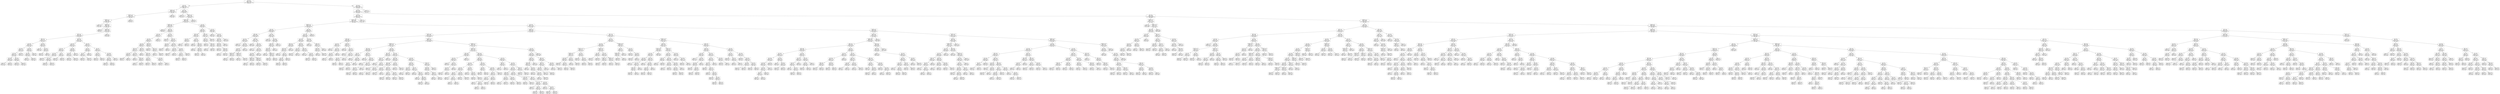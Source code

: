 digraph Tree {
node [shape=box] ;
0 [label="BD <= 2.5\ngini = 0.6667\nsamples = 115200\nvalue = [38400, 38400, 38400]\nclass = Low"] ;
1 [label="BD <= 0.5\ngini = 0.432\nsamples = 34560\nvalue = [23962, 10203, 395]\nclass = Low"] ;
0 -> 1 [labeldistance=2.5, labelangle=45, headlabel="True"] ;
2 [label="Classifier <= 5.5\ngini = 0.3326\nsamples = 11520\nvalue = [1920, 9205, 395]\nclass = Med"] ;
1 -> 2 ;
3 [label="Classifier <= 4.5\ngini = 0.5265\nsamples = 5760\nvalue = [1920, 3445, 395]\nclass = Med"] ;
2 -> 3 ;
4 [label="Classifier <= 1.5\ngini = 0.4381\nsamples = 4800\nvalue = [960, 3445, 395]\nclass = Med"] ;
3 -> 4 ;
5 [label="gini = 0.0\nsamples = 1920\nvalue = [0, 1920, 0]\nclass = Med"] ;
4 -> 5 ;
6 [label="Classifier <= 2.5\ngini = 0.5897\nsamples = 2880\nvalue = [960, 1525, 395]\nclass = Med"] ;
4 -> 6 ;
7 [label="gini = 0.0\nsamples = 960\nvalue = [960, 0, 0]\nclass = Low"] ;
6 -> 7 ;
8 [label="Classifier <= 3.5\ngini = 0.3268\nsamples = 1920\nvalue = [0, 1525, 395]\nclass = Med"] ;
6 -> 8 ;
9 [label="MDT <= 1.5\ngini = 0.4843\nsamples = 960\nvalue = [0, 565, 395]\nclass = Med"] ;
8 -> 9 ;
10 [label="MDT <= 0.5\ngini = 0.4114\nsamples = 480\nvalue = [0, 341, 139]\nclass = Med"] ;
9 -> 10 ;
11 [label="IM <= 4.5\ngini = 0.4922\nsamples = 240\nvalue = [0, 105, 135]\nclass = High"] ;
10 -> 11 ;
12 [label="IM <= 3.5\ngini = 0.4978\nsamples = 150\nvalue = [0, 70, 80]\nclass = High"] ;
11 -> 12 ;
13 [label="IM <= 1.5\ngini = 0.4932\nsamples = 120\nvalue = [0, 53, 67]\nclass = High"] ;
12 -> 13 ;
14 [label="IM <= 0.5\ngini = 0.4861\nsamples = 60\nvalue = [0, 25, 35]\nclass = High"] ;
13 -> 14 ;
15 [label="gini = 0.48\nsamples = 30\nvalue = [0, 12, 18]\nclass = High"] ;
14 -> 15 ;
16 [label="gini = 0.4911\nsamples = 30\nvalue = [0, 13, 17]\nclass = High"] ;
14 -> 16 ;
17 [label="IM <= 2.5\ngini = 0.4978\nsamples = 60\nvalue = [0, 28, 32]\nclass = High"] ;
13 -> 17 ;
18 [label="gini = 0.4978\nsamples = 30\nvalue = [0, 14, 16]\nclass = High"] ;
17 -> 18 ;
19 [label="gini = 0.4978\nsamples = 30\nvalue = [0, 14, 16]\nclass = High"] ;
17 -> 19 ;
20 [label="gini = 0.4911\nsamples = 30\nvalue = [0, 17, 13]\nclass = Med"] ;
12 -> 20 ;
21 [label="IM <= 6.5\ngini = 0.4753\nsamples = 90\nvalue = [0, 35, 55]\nclass = High"] ;
11 -> 21 ;
22 [label="IM <= 5.5\ngini = 0.4644\nsamples = 60\nvalue = [0, 22, 38]\nclass = High"] ;
21 -> 22 ;
23 [label="gini = 0.48\nsamples = 30\nvalue = [0, 12, 18]\nclass = High"] ;
22 -> 23 ;
24 [label="gini = 0.4444\nsamples = 30\nvalue = [0, 10, 20]\nclass = High"] ;
22 -> 24 ;
25 [label="gini = 0.4911\nsamples = 30\nvalue = [0, 13, 17]\nclass = High"] ;
21 -> 25 ;
26 [label="IM <= 5.5\ngini = 0.0328\nsamples = 240\nvalue = [0, 236, 4]\nclass = Med"] ;
10 -> 26 ;
27 [label="gini = 0.0\nsamples = 180\nvalue = [0, 180, 0]\nclass = Med"] ;
26 -> 27 ;
28 [label="IM <= 6.5\ngini = 0.1244\nsamples = 60\nvalue = [0, 56, 4]\nclass = Med"] ;
26 -> 28 ;
29 [label="gini = 0.2311\nsamples = 30\nvalue = [0, 26, 4]\nclass = Med"] ;
28 -> 29 ;
30 [label="gini = 0.0\nsamples = 30\nvalue = [0, 30, 0]\nclass = Med"] ;
28 -> 30 ;
31 [label="MDT <= 2.5\ngini = 0.4978\nsamples = 480\nvalue = [0, 224, 256]\nclass = High"] ;
9 -> 31 ;
32 [label="IM <= 4.5\ngini = 0.4783\nsamples = 240\nvalue = [0, 95, 145]\nclass = High"] ;
31 -> 32 ;
33 [label="IM <= 2.5\ngini = 0.4872\nsamples = 150\nvalue = [0, 63, 87]\nclass = High"] ;
32 -> 33 ;
34 [label="IM <= 0.5\ngini = 0.4644\nsamples = 90\nvalue = [0, 33, 57]\nclass = High"] ;
33 -> 34 ;
35 [label="gini = 0.4644\nsamples = 30\nvalue = [0, 11, 19]\nclass = High"] ;
34 -> 35 ;
36 [label="IM <= 1.5\ngini = 0.4644\nsamples = 60\nvalue = [0, 22, 38]\nclass = High"] ;
34 -> 36 ;
37 [label="gini = 0.4644\nsamples = 30\nvalue = [0, 11, 19]\nclass = High"] ;
36 -> 37 ;
38 [label="gini = 0.4644\nsamples = 30\nvalue = [0, 11, 19]\nclass = High"] ;
36 -> 38 ;
39 [label="IM <= 3.5\ngini = 0.5\nsamples = 60\nvalue = [0, 30, 30]\nclass = Med"] ;
33 -> 39 ;
40 [label="gini = 0.4978\nsamples = 30\nvalue = [0, 14, 16]\nclass = High"] ;
39 -> 40 ;
41 [label="gini = 0.4978\nsamples = 30\nvalue = [0, 16, 14]\nclass = Med"] ;
39 -> 41 ;
42 [label="IM <= 6.5\ngini = 0.4583\nsamples = 90\nvalue = [0, 32, 58]\nclass = High"] ;
32 -> 42 ;
43 [label="IM <= 5.5\ngini = 0.4444\nsamples = 60\nvalue = [0, 20, 40]\nclass = High"] ;
42 -> 43 ;
44 [label="gini = 0.4444\nsamples = 30\nvalue = [0, 10, 20]\nclass = High"] ;
43 -> 44 ;
45 [label="gini = 0.4444\nsamples = 30\nvalue = [0, 10, 20]\nclass = High"] ;
43 -> 45 ;
46 [label="gini = 0.48\nsamples = 30\nvalue = [0, 12, 18]\nclass = High"] ;
42 -> 46 ;
47 [label="IM <= 2.5\ngini = 0.4972\nsamples = 240\nvalue = [0, 129, 111]\nclass = Med"] ;
31 -> 47 ;
48 [label="IM <= 1.5\ngini = 0.4911\nsamples = 90\nvalue = [0, 39, 51]\nclass = High"] ;
47 -> 48 ;
49 [label="IM <= 0.5\ngini = 0.5\nsamples = 60\nvalue = [0, 30, 30]\nclass = Med"] ;
48 -> 49 ;
50 [label="gini = 0.4978\nsamples = 30\nvalue = [0, 16, 14]\nclass = Med"] ;
49 -> 50 ;
51 [label="gini = 0.4978\nsamples = 30\nvalue = [0, 14, 16]\nclass = High"] ;
49 -> 51 ;
52 [label="gini = 0.42\nsamples = 30\nvalue = [0, 9, 21]\nclass = High"] ;
48 -> 52 ;
53 [label="IM <= 4.5\ngini = 0.48\nsamples = 150\nvalue = [0, 90, 60]\nclass = Med"] ;
47 -> 53 ;
54 [label="IM <= 3.5\ngini = 0.2778\nsamples = 60\nvalue = [0, 50, 10]\nclass = Med"] ;
53 -> 54 ;
55 [label="gini = 0.2778\nsamples = 30\nvalue = [0, 25, 5]\nclass = Med"] ;
54 -> 55 ;
56 [label="gini = 0.2778\nsamples = 30\nvalue = [0, 25, 5]\nclass = Med"] ;
54 -> 56 ;
57 [label="IM <= 6.5\ngini = 0.4938\nsamples = 90\nvalue = [0, 40, 50]\nclass = High"] ;
53 -> 57 ;
58 [label="IM <= 5.5\ngini = 0.4328\nsamples = 60\nvalue = [0, 19, 41]\nclass = High"] ;
57 -> 58 ;
59 [label="gini = 0.4644\nsamples = 30\nvalue = [0, 11, 19]\nclass = High"] ;
58 -> 59 ;
60 [label="gini = 0.3911\nsamples = 30\nvalue = [0, 8, 22]\nclass = High"] ;
58 -> 60 ;
61 [label="gini = 0.42\nsamples = 30\nvalue = [0, 21, 9]\nclass = Med"] ;
57 -> 61 ;
62 [label="gini = 0.0\nsamples = 960\nvalue = [0, 960, 0]\nclass = Med"] ;
8 -> 62 ;
63 [label="gini = 0.0\nsamples = 960\nvalue = [960, 0, 0]\nclass = Low"] ;
3 -> 63 ;
64 [label="gini = 0.0\nsamples = 5760\nvalue = [0, 5760, 0]\nclass = Med"] ;
2 -> 64 ;
65 [label="BD <= 1.5\ngini = 0.0829\nsamples = 23040\nvalue = [22042, 998, 0]\nclass = Low"] ;
1 -> 65 ;
66 [label="gini = 0.0\nsamples = 11520\nvalue = [11520, 0, 0]\nclass = Low"] ;
65 -> 66 ;
67 [label="Classifier <= 5.5\ngini = 0.1583\nsamples = 11520\nvalue = [10522, 998, 0]\nclass = Low"] ;
65 -> 67 ;
68 [label="Classifier <= 4.5\ngini = 0.2865\nsamples = 5760\nvalue = [4762, 998, 0]\nclass = Low"] ;
67 -> 68 ;
69 [label="Classifier <= 3.5\ngini = 0.0283\nsamples = 4800\nvalue = [4731, 69, 0]\nclass = Low"] ;
68 -> 69 ;
70 [label="gini = 0.0\nsamples = 3840\nvalue = [3840, 0, 0]\nclass = Low"] ;
69 -> 70 ;
71 [label="MDT <= 2.5\ngini = 0.1334\nsamples = 960\nvalue = [891, 69, 0]\nclass = Low"] ;
69 -> 71 ;
72 [label="IM <= 4.5\ngini = 0.0328\nsamples = 720\nvalue = [708, 12, 0]\nclass = Low"] ;
71 -> 72 ;
73 [label="IM <= 3.5\ngini = 0.0519\nsamples = 450\nvalue = [438, 12, 0]\nclass = Low"] ;
72 -> 73 ;
74 [label="IM <= 1.5\ngini = 0.0381\nsamples = 360\nvalue = [353, 7, 0]\nclass = Low"] ;
73 -> 74 ;
75 [label="MDT <= 0.5\ngini = 0.022\nsamples = 180\nvalue = [178, 2, 0]\nclass = Low"] ;
74 -> 75 ;
76 [label="IM <= 0.5\ngini = 0.0328\nsamples = 60\nvalue = [59, 1, 0]\nclass = Low"] ;
75 -> 76 ;
77 [label="gini = 0.0644\nsamples = 30\nvalue = [29, 1, 0]\nclass = Low"] ;
76 -> 77 ;
78 [label="gini = 0.0\nsamples = 30\nvalue = [30, 0, 0]\nclass = Low"] ;
76 -> 78 ;
79 [label="IM <= 0.5\ngini = 0.0165\nsamples = 120\nvalue = [119, 1, 0]\nclass = Low"] ;
75 -> 79 ;
80 [label="gini = 0.0\nsamples = 60\nvalue = [60, 0, 0]\nclass = Low"] ;
79 -> 80 ;
81 [label="MDT <= 1.5\ngini = 0.0328\nsamples = 60\nvalue = [59, 1, 0]\nclass = Low"] ;
79 -> 81 ;
82 [label="gini = 0.0\nsamples = 30\nvalue = [30, 0, 0]\nclass = Low"] ;
81 -> 82 ;
83 [label="gini = 0.0644\nsamples = 30\nvalue = [29, 1, 0]\nclass = Low"] ;
81 -> 83 ;
84 [label="MDT <= 0.5\ngini = 0.054\nsamples = 180\nvalue = [175, 5, 0]\nclass = Low"] ;
74 -> 84 ;
85 [label="gini = 0.0\nsamples = 60\nvalue = [60, 0, 0]\nclass = Low"] ;
84 -> 85 ;
86 [label="MDT <= 1.5\ngini = 0.0799\nsamples = 120\nvalue = [115, 5, 0]\nclass = Low"] ;
84 -> 86 ;
87 [label="IM <= 2.5\ngini = 0.1244\nsamples = 60\nvalue = [56, 4, 0]\nclass = Low"] ;
86 -> 87 ;
88 [label="gini = 0.1244\nsamples = 30\nvalue = [28, 2, 0]\nclass = Low"] ;
87 -> 88 ;
89 [label="gini = 0.1244\nsamples = 30\nvalue = [28, 2, 0]\nclass = Low"] ;
87 -> 89 ;
90 [label="IM <= 2.5\ngini = 0.0328\nsamples = 60\nvalue = [59, 1, 0]\nclass = Low"] ;
86 -> 90 ;
91 [label="gini = 0.0644\nsamples = 30\nvalue = [29, 1, 0]\nclass = Low"] ;
90 -> 91 ;
92 [label="gini = 0.0\nsamples = 30\nvalue = [30, 0, 0]\nclass = Low"] ;
90 -> 92 ;
93 [label="MDT <= 0.5\ngini = 0.1049\nsamples = 90\nvalue = [85, 5, 0]\nclass = Low"] ;
73 -> 93 ;
94 [label="gini = 0.0644\nsamples = 30\nvalue = [29, 1, 0]\nclass = Low"] ;
93 -> 94 ;
95 [label="MDT <= 1.5\ngini = 0.1244\nsamples = 60\nvalue = [56, 4, 0]\nclass = Low"] ;
93 -> 95 ;
96 [label="gini = 0.18\nsamples = 30\nvalue = [27, 3, 0]\nclass = Low"] ;
95 -> 96 ;
97 [label="gini = 0.0644\nsamples = 30\nvalue = [29, 1, 0]\nclass = Low"] ;
95 -> 97 ;
98 [label="gini = 0.0\nsamples = 270\nvalue = [270, 0, 0]\nclass = Low"] ;
72 -> 98 ;
99 [label="IM <= 0.5\ngini = 0.3622\nsamples = 240\nvalue = [183, 57, 0]\nclass = Low"] ;
71 -> 99 ;
100 [label="gini = 0.4644\nsamples = 30\nvalue = [19, 11, 0]\nclass = Low"] ;
99 -> 100 ;
101 [label="IM <= 2.5\ngini = 0.3421\nsamples = 210\nvalue = [164, 46, 0]\nclass = Low"] ;
99 -> 101 ;
102 [label="IM <= 1.5\ngini = 0.2061\nsamples = 60\nvalue = [53, 7, 0]\nclass = Low"] ;
101 -> 102 ;
103 [label="gini = 0.3578\nsamples = 30\nvalue = [23, 7, 0]\nclass = Low"] ;
102 -> 103 ;
104 [label="gini = 0.0\nsamples = 30\nvalue = [30, 0, 0]\nclass = Low"] ;
102 -> 104 ;
105 [label="IM <= 4.5\ngini = 0.3848\nsamples = 150\nvalue = [111, 39, 0]\nclass = Low"] ;
101 -> 105 ;
106 [label="IM <= 3.5\ngini = 0.4328\nsamples = 60\nvalue = [41, 19, 0]\nclass = Low"] ;
105 -> 106 ;
107 [label="gini = 0.3578\nsamples = 30\nvalue = [23, 7, 0]\nclass = Low"] ;
106 -> 107 ;
108 [label="gini = 0.48\nsamples = 30\nvalue = [18, 12, 0]\nclass = Low"] ;
106 -> 108 ;
109 [label="IM <= 6.5\ngini = 0.3457\nsamples = 90\nvalue = [70, 20, 0]\nclass = Low"] ;
105 -> 109 ;
110 [label="IM <= 5.5\ngini = 0.32\nsamples = 60\nvalue = [48, 12, 0]\nclass = Low"] ;
109 -> 110 ;
111 [label="gini = 0.3578\nsamples = 30\nvalue = [23, 7, 0]\nclass = Low"] ;
110 -> 111 ;
112 [label="gini = 0.2778\nsamples = 30\nvalue = [25, 5, 0]\nclass = Low"] ;
110 -> 112 ;
113 [label="gini = 0.3911\nsamples = 30\nvalue = [22, 8, 0]\nclass = Low"] ;
109 -> 113 ;
114 [label="IM <= 2.5\ngini = 0.0625\nsamples = 960\nvalue = [31, 929, 0]\nclass = Med"] ;
68 -> 114 ;
115 [label="IM <= 1.5\ngini = 0.1388\nsamples = 360\nvalue = [27, 333, 0]\nclass = Med"] ;
114 -> 115 ;
116 [label="MDT <= 0.5\ngini = 0.0799\nsamples = 240\nvalue = [10, 230, 0]\nclass = Med"] ;
115 -> 116 ;
117 [label="IM <= 0.5\ngini = 0.2311\nsamples = 60\nvalue = [8, 52, 0]\nclass = Med"] ;
116 -> 117 ;
118 [label="gini = 0.18\nsamples = 30\nvalue = [3, 27, 0]\nclass = Med"] ;
117 -> 118 ;
119 [label="gini = 0.2778\nsamples = 30\nvalue = [5, 25, 0]\nclass = Med"] ;
117 -> 119 ;
120 [label="IM <= 0.5\ngini = 0.022\nsamples = 180\nvalue = [2, 178, 0]\nclass = Med"] ;
116 -> 120 ;
121 [label="gini = 0.0\nsamples = 90\nvalue = [0, 90, 0]\nclass = Med"] ;
120 -> 121 ;
122 [label="MDT <= 1.5\ngini = 0.0435\nsamples = 90\nvalue = [2, 88, 0]\nclass = Med"] ;
120 -> 122 ;
123 [label="gini = 0.0\nsamples = 30\nvalue = [0, 30, 0]\nclass = Med"] ;
122 -> 123 ;
124 [label="MDT <= 2.5\ngini = 0.0644\nsamples = 60\nvalue = [2, 58, 0]\nclass = Med"] ;
122 -> 124 ;
125 [label="gini = 0.1244\nsamples = 30\nvalue = [2, 28, 0]\nclass = Med"] ;
124 -> 125 ;
126 [label="gini = 0.0\nsamples = 30\nvalue = [0, 30, 0]\nclass = Med"] ;
124 -> 126 ;
127 [label="MDT <= 2.5\ngini = 0.2432\nsamples = 120\nvalue = [17, 103, 0]\nclass = Med"] ;
115 -> 127 ;
128 [label="MDT <= 0.5\ngini = 0.1244\nsamples = 90\nvalue = [6, 84, 0]\nclass = Med"] ;
127 -> 128 ;
129 [label="gini = 0.2778\nsamples = 30\nvalue = [5, 25, 0]\nclass = Med"] ;
128 -> 129 ;
130 [label="MDT <= 1.5\ngini = 0.0328\nsamples = 60\nvalue = [1, 59, 0]\nclass = Med"] ;
128 -> 130 ;
131 [label="gini = 0.0\nsamples = 30\nvalue = [0, 30, 0]\nclass = Med"] ;
130 -> 131 ;
132 [label="gini = 0.0644\nsamples = 30\nvalue = [1, 29, 0]\nclass = Med"] ;
130 -> 132 ;
133 [label="gini = 0.4644\nsamples = 30\nvalue = [11, 19, 0]\nclass = Med"] ;
127 -> 133 ;
134 [label="IM <= 4.5\ngini = 0.0132\nsamples = 600\nvalue = [4, 596, 0]\nclass = Med"] ;
114 -> 134 ;
135 [label="gini = 0.0\nsamples = 240\nvalue = [0, 240, 0]\nclass = Med"] ;
134 -> 135 ;
136 [label="IM <= 5.5\ngini = 0.022\nsamples = 360\nvalue = [4, 356, 0]\nclass = Med"] ;
134 -> 136 ;
137 [label="MDT <= 2.5\ngini = 0.0644\nsamples = 120\nvalue = [4, 116, 0]\nclass = Med"] ;
136 -> 137 ;
138 [label="MDT <= 0.5\ngini = 0.0849\nsamples = 90\nvalue = [4, 86, 0]\nclass = Med"] ;
137 -> 138 ;
139 [label="gini = 0.1244\nsamples = 30\nvalue = [2, 28, 0]\nclass = Med"] ;
138 -> 139 ;
140 [label="MDT <= 1.5\ngini = 0.0644\nsamples = 60\nvalue = [2, 58, 0]\nclass = Med"] ;
138 -> 140 ;
141 [label="gini = 0.0\nsamples = 30\nvalue = [0, 30, 0]\nclass = Med"] ;
140 -> 141 ;
142 [label="gini = 0.1244\nsamples = 30\nvalue = [2, 28, 0]\nclass = Med"] ;
140 -> 142 ;
143 [label="gini = 0.0\nsamples = 30\nvalue = [0, 30, 0]\nclass = Med"] ;
137 -> 143 ;
144 [label="gini = 0.0\nsamples = 240\nvalue = [0, 240, 0]\nclass = Med"] ;
136 -> 144 ;
145 [label="gini = 0.0\nsamples = 5760\nvalue = [5760, 0, 0]\nclass = Low"] ;
67 -> 145 ;
146 [label="BD <= 8.5\ngini = 0.6236\nsamples = 80640\nvalue = [14438, 28197, 38005]\nclass = High"] ;
0 -> 146 [labeldistance=2.5, labelangle=-45, headlabel="False"] ;
147 [label="BD <= 5.5\ngini = 0.5295\nsamples = 69120\nvalue = [2918, 28197, 38005]\nclass = High"] ;
146 -> 147 ;
148 [label="BD <= 4.5\ngini = 0.5169\nsamples = 34560\nvalue = [960, 19211, 14389]\nclass = Med"] ;
147 -> 148 ;
149 [label="Classifier <= 2.5\ngini = 0.4968\nsamples = 23040\nvalue = [960, 7691, 14389]\nclass = High"] ;
148 -> 149 ;
150 [label="Classifier <= 1.5\ngini = 0.3166\nsamples = 5760\nvalue = [960, 138, 4662]\nclass = High"] ;
149 -> 150 ;
151 [label="BD <= 3.5\ngini = 0.0433\nsamples = 3840\nvalue = [0, 85, 3755]\nclass = High"] ;
150 -> 151 ;
152 [label="MDT <= 0.5\ngini = 0.0808\nsamples = 1920\nvalue = [0, 81, 1839]\nclass = High"] ;
151 -> 152 ;
153 [label="IM <= 2.5\ngini = 0.1997\nsamples = 480\nvalue = [0, 54, 426]\nclass = High"] ;
152 -> 153 ;
154 [label="gini = 0.0\nsamples = 180\nvalue = [0, 0, 180]\nclass = High"] ;
153 -> 154 ;
155 [label="IM <= 4.5\ngini = 0.2952\nsamples = 300\nvalue = [0, 54, 246]\nclass = High"] ;
153 -> 155 ;
156 [label="IM <= 3.5\ngini = 0.495\nsamples = 120\nvalue = [0, 54, 66]\nclass = High"] ;
155 -> 156 ;
157 [label="Classifier <= 0.5\ngini = 0.4061\nsamples = 60\nvalue = [0, 17, 43]\nclass = High"] ;
156 -> 157 ;
158 [label="gini = 0.42\nsamples = 30\nvalue = [0, 9, 21]\nclass = High"] ;
157 -> 158 ;
159 [label="gini = 0.3911\nsamples = 30\nvalue = [0, 8, 22]\nclass = High"] ;
157 -> 159 ;
160 [label="Classifier <= 0.5\ngini = 0.4728\nsamples = 60\nvalue = [0, 37, 23]\nclass = Med"] ;
156 -> 160 ;
161 [label="gini = 0.48\nsamples = 30\nvalue = [0, 18, 12]\nclass = Med"] ;
160 -> 161 ;
162 [label="gini = 0.4644\nsamples = 30\nvalue = [0, 19, 11]\nclass = Med"] ;
160 -> 162 ;
163 [label="gini = 0.0\nsamples = 180\nvalue = [0, 0, 180]\nclass = High"] ;
155 -> 163 ;
164 [label="MDT <= 2.5\ngini = 0.0368\nsamples = 1440\nvalue = [0, 27, 1413]\nclass = High"] ;
152 -> 164 ;
165 [label="gini = 0.0\nsamples = 960\nvalue = [0, 0, 960]\nclass = High"] ;
164 -> 165 ;
166 [label="IM <= 2.5\ngini = 0.1062\nsamples = 480\nvalue = [0, 27, 453]\nclass = High"] ;
164 -> 166 ;
167 [label="gini = 0.0\nsamples = 180\nvalue = [0, 0, 180]\nclass = High"] ;
166 -> 167 ;
168 [label="IM <= 4.5\ngini = 0.1638\nsamples = 300\nvalue = [0, 27, 273]\nclass = High"] ;
166 -> 168 ;
169 [label="IM <= 3.5\ngini = 0.3488\nsamples = 120\nvalue = [0, 27, 93]\nclass = High"] ;
168 -> 169 ;
170 [label="Classifier <= 0.5\ngini = 0.1528\nsamples = 60\nvalue = [0, 5, 55]\nclass = High"] ;
169 -> 170 ;
171 [label="gini = 0.18\nsamples = 30\nvalue = [0, 3, 27]\nclass = High"] ;
170 -> 171 ;
172 [label="gini = 0.1244\nsamples = 30\nvalue = [0, 2, 28]\nclass = High"] ;
170 -> 172 ;
173 [label="Classifier <= 0.5\ngini = 0.4644\nsamples = 60\nvalue = [0, 22, 38]\nclass = High"] ;
169 -> 173 ;
174 [label="gini = 0.4644\nsamples = 30\nvalue = [0, 11, 19]\nclass = High"] ;
173 -> 174 ;
175 [label="gini = 0.4644\nsamples = 30\nvalue = [0, 11, 19]\nclass = High"] ;
173 -> 175 ;
176 [label="gini = 0.0\nsamples = 180\nvalue = [0, 0, 180]\nclass = High"] ;
168 -> 176 ;
177 [label="IM <= 3.5\ngini = 0.0042\nsamples = 1920\nvalue = [0, 4, 1916]\nclass = High"] ;
151 -> 177 ;
178 [label="gini = 0.0\nsamples = 960\nvalue = [0, 0, 960]\nclass = High"] ;
177 -> 178 ;
179 [label="IM <= 4.5\ngini = 0.0083\nsamples = 960\nvalue = [0, 4, 956]\nclass = High"] ;
177 -> 179 ;
180 [label="MDT <= 1.5\ngini = 0.0328\nsamples = 240\nvalue = [0, 4, 236]\nclass = High"] ;
179 -> 180 ;
181 [label="MDT <= 0.5\ngini = 0.0644\nsamples = 120\nvalue = [0, 4, 116]\nclass = High"] ;
180 -> 181 ;
182 [label="gini = 0.0\nsamples = 60\nvalue = [0, 0, 60]\nclass = High"] ;
181 -> 182 ;
183 [label="Classifier <= 0.5\ngini = 0.1244\nsamples = 60\nvalue = [0, 4, 56]\nclass = High"] ;
181 -> 183 ;
184 [label="gini = 0.1244\nsamples = 30\nvalue = [0, 2, 28]\nclass = High"] ;
183 -> 184 ;
185 [label="gini = 0.1244\nsamples = 30\nvalue = [0, 2, 28]\nclass = High"] ;
183 -> 185 ;
186 [label="gini = 0.0\nsamples = 120\nvalue = [0, 0, 120]\nclass = High"] ;
180 -> 186 ;
187 [label="gini = 0.0\nsamples = 720\nvalue = [0, 0, 720]\nclass = High"] ;
179 -> 187 ;
188 [label="BD <= 3.5\ngini = 0.5261\nsamples = 1920\nvalue = [960, 53, 907]\nclass = Low"] ;
150 -> 188 ;
189 [label="IM <= 4.5\ngini = 0.1043\nsamples = 960\nvalue = [0, 53, 907]\nclass = High"] ;
188 -> 189 ;
190 [label="IM <= 2.5\ngini = 0.1583\nsamples = 600\nvalue = [0, 52, 548]\nclass = High"] ;
189 -> 190 ;
191 [label="MDT <= 1.5\ngini = 0.0435\nsamples = 360\nvalue = [0, 8, 352]\nclass = High"] ;
190 -> 191 ;
192 [label="MDT <= 0.5\ngini = 0.0849\nsamples = 180\nvalue = [0, 8, 172]\nclass = High"] ;
191 -> 192 ;
193 [label="gini = 0.0\nsamples = 90\nvalue = [0, 0, 90]\nclass = High"] ;
192 -> 193 ;
194 [label="IM <= 1.5\ngini = 0.162\nsamples = 90\nvalue = [0, 8, 82]\nclass = High"] ;
192 -> 194 ;
195 [label="IM <= 0.5\ngini = 0.095\nsamples = 60\nvalue = [0, 3, 57]\nclass = High"] ;
194 -> 195 ;
196 [label="gini = 0.1244\nsamples = 30\nvalue = [0, 2, 28]\nclass = High"] ;
195 -> 196 ;
197 [label="gini = 0.0644\nsamples = 30\nvalue = [0, 1, 29]\nclass = High"] ;
195 -> 197 ;
198 [label="gini = 0.2778\nsamples = 30\nvalue = [0, 5, 25]\nclass = High"] ;
194 -> 198 ;
199 [label="gini = 0.0\nsamples = 180\nvalue = [0, 0, 180]\nclass = High"] ;
191 -> 199 ;
200 [label="MDT <= 0.5\ngini = 0.2994\nsamples = 240\nvalue = [0, 44, 196]\nclass = High"] ;
190 -> 200 ;
201 [label="IM <= 3.5\ngini = 0.4728\nsamples = 60\nvalue = [0, 23, 37]\nclass = High"] ;
200 -> 201 ;
202 [label="gini = 0.3911\nsamples = 30\nvalue = [0, 8, 22]\nclass = High"] ;
201 -> 202 ;
203 [label="gini = 0.5\nsamples = 30\nvalue = [0, 15, 15]\nclass = Med"] ;
201 -> 203 ;
204 [label="MDT <= 2.5\ngini = 0.2061\nsamples = 180\nvalue = [0, 21, 159]\nclass = High"] ;
200 -> 204 ;
205 [label="gini = 0.0\nsamples = 120\nvalue = [0, 0, 120]\nclass = High"] ;
204 -> 205 ;
206 [label="IM <= 3.5\ngini = 0.455\nsamples = 60\nvalue = [0, 21, 39]\nclass = High"] ;
204 -> 206 ;
207 [label="gini = 0.3578\nsamples = 30\nvalue = [0, 7, 23]\nclass = High"] ;
206 -> 207 ;
208 [label="gini = 0.4978\nsamples = 30\nvalue = [0, 14, 16]\nclass = High"] ;
206 -> 208 ;
209 [label="IM <= 6.5\ngini = 0.0055\nsamples = 360\nvalue = [0, 1, 359]\nclass = High"] ;
189 -> 209 ;
210 [label="gini = 0.0\nsamples = 240\nvalue = [0, 0, 240]\nclass = High"] ;
209 -> 210 ;
211 [label="MDT <= 1.5\ngini = 0.0165\nsamples = 120\nvalue = [0, 1, 119]\nclass = High"] ;
209 -> 211 ;
212 [label="MDT <= 0.5\ngini = 0.0328\nsamples = 60\nvalue = [0, 1, 59]\nclass = High"] ;
211 -> 212 ;
213 [label="gini = 0.0\nsamples = 30\nvalue = [0, 0, 30]\nclass = High"] ;
212 -> 213 ;
214 [label="gini = 0.0644\nsamples = 30\nvalue = [0, 1, 29]\nclass = High"] ;
212 -> 214 ;
215 [label="gini = 0.0\nsamples = 60\nvalue = [0, 0, 60]\nclass = High"] ;
211 -> 215 ;
216 [label="gini = 0.0\nsamples = 960\nvalue = [960, 0, 0]\nclass = Low"] ;
188 -> 216 ;
217 [label="BD <= 3.5\ngini = 0.4921\nsamples = 17280\nvalue = [0, 7553, 9727]\nclass = High"] ;
149 -> 217 ;
218 [label="Classifier <= 8.5\ngini = 0.461\nsamples = 8640\nvalue = [0, 5526, 3114]\nclass = Med"] ;
217 -> 218 ;
219 [label="Classifier <= 3.5\ngini = 0.4998\nsamples = 5760\nvalue = [0, 2822, 2938]\nclass = High"] ;
218 -> 219 ;
220 [label="MDT <= 0.5\ngini = 0.0605\nsamples = 960\nvalue = [0, 930, 30]\nclass = Med"] ;
219 -> 220 ;
221 [label="IM <= 2.5\ngini = 0.1597\nsamples = 240\nvalue = [0, 219, 21]\nclass = Med"] ;
220 -> 221 ;
222 [label="gini = 0.0\nsamples = 90\nvalue = [0, 90, 0]\nclass = Med"] ;
221 -> 222 ;
223 [label="IM <= 4.5\ngini = 0.2408\nsamples = 150\nvalue = [0, 129, 21]\nclass = Med"] ;
221 -> 223 ;
224 [label="IM <= 3.5\ngini = 0.455\nsamples = 60\nvalue = [0, 39, 21]\nclass = Med"] ;
223 -> 224 ;
225 [label="gini = 0.42\nsamples = 30\nvalue = [0, 21, 9]\nclass = Med"] ;
224 -> 225 ;
226 [label="gini = 0.48\nsamples = 30\nvalue = [0, 18, 12]\nclass = Med"] ;
224 -> 226 ;
227 [label="gini = 0.0\nsamples = 90\nvalue = [0, 90, 0]\nclass = Med"] ;
223 -> 227 ;
228 [label="MDT <= 2.5\ngini = 0.0247\nsamples = 720\nvalue = [0, 711, 9]\nclass = Med"] ;
220 -> 228 ;
229 [label="gini = 0.0\nsamples = 480\nvalue = [0, 480, 0]\nclass = Med"] ;
228 -> 229 ;
230 [label="IM <= 2.5\ngini = 0.0722\nsamples = 240\nvalue = [0, 231, 9]\nclass = Med"] ;
228 -> 230 ;
231 [label="gini = 0.0\nsamples = 90\nvalue = [0, 90, 0]\nclass = Med"] ;
230 -> 231 ;
232 [label="IM <= 4.5\ngini = 0.1128\nsamples = 150\nvalue = [0, 141, 9]\nclass = Med"] ;
230 -> 232 ;
233 [label="IM <= 3.5\ngini = 0.255\nsamples = 60\nvalue = [0, 51, 9]\nclass = Med"] ;
232 -> 233 ;
234 [label="gini = 0.2311\nsamples = 30\nvalue = [0, 26, 4]\nclass = Med"] ;
233 -> 234 ;
235 [label="gini = 0.2778\nsamples = 30\nvalue = [0, 25, 5]\nclass = Med"] ;
233 -> 235 ;
236 [label="gini = 0.0\nsamples = 90\nvalue = [0, 90, 0]\nclass = Med"] ;
232 -> 236 ;
237 [label="Classifier <= 5.5\ngini = 0.4776\nsamples = 4800\nvalue = [0, 1892, 2908]\nclass = High"] ;
219 -> 237 ;
238 [label="Classifier <= 4.5\ngini = 0.1691\nsamples = 1920\nvalue = [0, 179, 1741]\nclass = High"] ;
237 -> 238 ;
239 [label="MDT <= 0.5\ngini = 0.0683\nsamples = 960\nvalue = [0, 34, 926]\nclass = High"] ;
238 -> 239 ;
240 [label="IM <= 2.5\ngini = 0.18\nsamples = 240\nvalue = [0, 24, 216]\nclass = High"] ;
239 -> 240 ;
241 [label="gini = 0.0\nsamples = 90\nvalue = [0, 0, 90]\nclass = High"] ;
240 -> 241 ;
242 [label="IM <= 4.5\ngini = 0.2688\nsamples = 150\nvalue = [0, 24, 126]\nclass = High"] ;
240 -> 242 ;
243 [label="IM <= 3.5\ngini = 0.48\nsamples = 60\nvalue = [0, 24, 36]\nclass = High"] ;
242 -> 243 ;
244 [label="gini = 0.3911\nsamples = 30\nvalue = [0, 8, 22]\nclass = High"] ;
243 -> 244 ;
245 [label="gini = 0.4978\nsamples = 30\nvalue = [0, 16, 14]\nclass = Med"] ;
243 -> 245 ;
246 [label="gini = 0.0\nsamples = 90\nvalue = [0, 0, 90]\nclass = High"] ;
242 -> 246 ;
247 [label="MDT <= 2.5\ngini = 0.0274\nsamples = 720\nvalue = [0, 10, 710]\nclass = High"] ;
239 -> 247 ;
248 [label="gini = 0.0\nsamples = 480\nvalue = [0, 0, 480]\nclass = High"] ;
247 -> 248 ;
249 [label="IM <= 2.5\ngini = 0.0799\nsamples = 240\nvalue = [0, 10, 230]\nclass = High"] ;
247 -> 249 ;
250 [label="gini = 0.0\nsamples = 90\nvalue = [0, 0, 90]\nclass = High"] ;
249 -> 250 ;
251 [label="IM <= 4.5\ngini = 0.1244\nsamples = 150\nvalue = [0, 10, 140]\nclass = High"] ;
249 -> 251 ;
252 [label="IM <= 3.5\ngini = 0.2778\nsamples = 60\nvalue = [0, 10, 50]\nclass = High"] ;
251 -> 252 ;
253 [label="gini = 0.1244\nsamples = 30\nvalue = [0, 2, 28]\nclass = High"] ;
252 -> 253 ;
254 [label="gini = 0.3911\nsamples = 30\nvalue = [0, 8, 22]\nclass = High"] ;
252 -> 254 ;
255 [label="gini = 0.0\nsamples = 90\nvalue = [0, 0, 90]\nclass = High"] ;
251 -> 255 ;
256 [label="IM <= 2.5\ngini = 0.2565\nsamples = 960\nvalue = [0, 145, 815]\nclass = High"] ;
238 -> 256 ;
257 [label="MDT <= 1.5\ngini = 0.095\nsamples = 360\nvalue = [0, 18, 342]\nclass = High"] ;
256 -> 257 ;
258 [label="MDT <= 0.5\ngini = 0.18\nsamples = 180\nvalue = [0, 18, 162]\nclass = High"] ;
257 -> 258 ;
259 [label="gini = 0.0\nsamples = 90\nvalue = [0, 0, 90]\nclass = High"] ;
258 -> 259 ;
260 [label="IM <= 0.5\ngini = 0.32\nsamples = 90\nvalue = [0, 18, 72]\nclass = High"] ;
258 -> 260 ;
261 [label="gini = 0.1244\nsamples = 30\nvalue = [0, 2, 28]\nclass = High"] ;
260 -> 261 ;
262 [label="IM <= 1.5\ngini = 0.3911\nsamples = 60\nvalue = [0, 16, 44]\nclass = High"] ;
260 -> 262 ;
263 [label="gini = 0.32\nsamples = 30\nvalue = [0, 6, 24]\nclass = High"] ;
262 -> 263 ;
264 [label="gini = 0.4444\nsamples = 30\nvalue = [0, 10, 20]\nclass = High"] ;
262 -> 264 ;
265 [label="gini = 0.0\nsamples = 180\nvalue = [0, 0, 180]\nclass = High"] ;
257 -> 265 ;
266 [label="IM <= 4.5\ngini = 0.3337\nsamples = 600\nvalue = [0, 127, 473]\nclass = High"] ;
256 -> 266 ;
267 [label="MDT <= 2.5\ngini = 0.4599\nsamples = 240\nvalue = [0, 86, 154]\nclass = High"] ;
266 -> 267 ;
268 [label="MDT <= 0.5\ngini = 0.3859\nsamples = 180\nvalue = [0, 47, 133]\nclass = High"] ;
267 -> 268 ;
269 [label="IM <= 3.5\ngini = 0.4911\nsamples = 60\nvalue = [0, 26, 34]\nclass = High"] ;
268 -> 269 ;
270 [label="gini = 0.4644\nsamples = 30\nvalue = [0, 11, 19]\nclass = High"] ;
269 -> 270 ;
271 [label="gini = 0.5\nsamples = 30\nvalue = [0, 15, 15]\nclass = Med"] ;
269 -> 271 ;
272 [label="MDT <= 1.5\ngini = 0.2887\nsamples = 120\nvalue = [0, 21, 99]\nclass = High"] ;
268 -> 272 ;
273 [label="IM <= 3.5\ngini = 0.18\nsamples = 60\nvalue = [0, 6, 54]\nclass = High"] ;
272 -> 273 ;
274 [label="gini = 0.1244\nsamples = 30\nvalue = [0, 2, 28]\nclass = High"] ;
273 -> 274 ;
275 [label="gini = 0.2311\nsamples = 30\nvalue = [0, 4, 26]\nclass = High"] ;
273 -> 275 ;
276 [label="IM <= 3.5\ngini = 0.375\nsamples = 60\nvalue = [0, 15, 45]\nclass = High"] ;
272 -> 276 ;
277 [label="gini = 0.2778\nsamples = 30\nvalue = [0, 5, 25]\nclass = High"] ;
276 -> 277 ;
278 [label="gini = 0.4444\nsamples = 30\nvalue = [0, 10, 20]\nclass = High"] ;
276 -> 278 ;
279 [label="IM <= 3.5\ngini = 0.455\nsamples = 60\nvalue = [0, 39, 21]\nclass = Med"] ;
267 -> 279 ;
280 [label="gini = 0.4644\nsamples = 30\nvalue = [0, 11, 19]\nclass = High"] ;
279 -> 280 ;
281 [label="gini = 0.1244\nsamples = 30\nvalue = [0, 28, 2]\nclass = Med"] ;
279 -> 281 ;
282 [label="IM <= 6.5\ngini = 0.2018\nsamples = 360\nvalue = [0, 41, 319]\nclass = High"] ;
266 -> 282 ;
283 [label="MDT <= 0.5\ngini = 0.0408\nsamples = 240\nvalue = [0, 5, 235]\nclass = High"] ;
282 -> 283 ;
284 [label="IM <= 5.5\ngini = 0.1244\nsamples = 60\nvalue = [0, 4, 56]\nclass = High"] ;
283 -> 284 ;
285 [label="gini = 0.0\nsamples = 30\nvalue = [0, 0, 30]\nclass = High"] ;
284 -> 285 ;
286 [label="gini = 0.2311\nsamples = 30\nvalue = [0, 4, 26]\nclass = High"] ;
284 -> 286 ;
287 [label="IM <= 5.5\ngini = 0.011\nsamples = 180\nvalue = [0, 1, 179]\nclass = High"] ;
283 -> 287 ;
288 [label="gini = 0.0\nsamples = 90\nvalue = [0, 0, 90]\nclass = High"] ;
287 -> 288 ;
289 [label="MDT <= 1.5\ngini = 0.022\nsamples = 90\nvalue = [0, 1, 89]\nclass = High"] ;
287 -> 289 ;
290 [label="gini = 0.0\nsamples = 30\nvalue = [0, 0, 30]\nclass = High"] ;
289 -> 290 ;
291 [label="MDT <= 2.5\ngini = 0.0328\nsamples = 60\nvalue = [0, 1, 59]\nclass = High"] ;
289 -> 291 ;
292 [label="gini = 0.0644\nsamples = 30\nvalue = [0, 1, 29]\nclass = High"] ;
291 -> 292 ;
293 [label="gini = 0.0\nsamples = 30\nvalue = [0, 0, 30]\nclass = High"] ;
291 -> 293 ;
294 [label="MDT <= 2.5\ngini = 0.42\nsamples = 120\nvalue = [0, 36, 84]\nclass = High"] ;
282 -> 294 ;
295 [label="MDT <= 0.5\ngini = 0.3805\nsamples = 90\nvalue = [0, 23, 67]\nclass = High"] ;
294 -> 295 ;
296 [label="gini = 0.4644\nsamples = 30\nvalue = [0, 11, 19]\nclass = High"] ;
295 -> 296 ;
297 [label="MDT <= 1.5\ngini = 0.32\nsamples = 60\nvalue = [0, 12, 48]\nclass = High"] ;
295 -> 297 ;
298 [label="gini = 0.32\nsamples = 30\nvalue = [0, 6, 24]\nclass = High"] ;
297 -> 298 ;
299 [label="gini = 0.32\nsamples = 30\nvalue = [0, 6, 24]\nclass = High"] ;
297 -> 299 ;
300 [label="gini = 0.4911\nsamples = 30\nvalue = [0, 13, 17]\nclass = High"] ;
294 -> 300 ;
301 [label="Classifier <= 7.5\ngini = 0.482\nsamples = 2880\nvalue = [0, 1713, 1167]\nclass = Med"] ;
237 -> 301 ;
302 [label="Classifier <= 6.5\ngini = 0.2203\nsamples = 1920\nvalue = [0, 1678, 242]\nclass = Med"] ;
301 -> 302 ;
303 [label="MDT <= 0.5\ngini = 0.0206\nsamples = 960\nvalue = [0, 950, 10]\nclass = Med"] ;
302 -> 303 ;
304 [label="IM <= 2.5\ngini = 0.0799\nsamples = 240\nvalue = [0, 230, 10]\nclass = Med"] ;
303 -> 304 ;
305 [label="gini = 0.0\nsamples = 90\nvalue = [0, 90, 0]\nclass = Med"] ;
304 -> 305 ;
306 [label="IM <= 4.5\ngini = 0.1244\nsamples = 150\nvalue = [0, 140, 10]\nclass = Med"] ;
304 -> 306 ;
307 [label="IM <= 3.5\ngini = 0.2778\nsamples = 60\nvalue = [0, 50, 10]\nclass = Med"] ;
306 -> 307 ;
308 [label="gini = 0.2311\nsamples = 30\nvalue = [0, 26, 4]\nclass = Med"] ;
307 -> 308 ;
309 [label="gini = 0.32\nsamples = 30\nvalue = [0, 24, 6]\nclass = Med"] ;
307 -> 309 ;
310 [label="gini = 0.0\nsamples = 90\nvalue = [0, 90, 0]\nclass = Med"] ;
306 -> 310 ;
311 [label="gini = 0.0\nsamples = 720\nvalue = [0, 720, 0]\nclass = Med"] ;
303 -> 311 ;
312 [label="MDT <= 1.5\ngini = 0.3665\nsamples = 960\nvalue = [0, 728, 232]\nclass = Med"] ;
302 -> 312 ;
313 [label="MDT <= 0.5\ngini = 0.3073\nsamples = 480\nvalue = [0, 389, 91]\nclass = Med"] ;
312 -> 313 ;
314 [label="IM <= 4.5\ngini = 0.4097\nsamples = 240\nvalue = [0, 171, 69]\nclass = Med"] ;
313 -> 314 ;
315 [label="IM <= 2.5\ngini = 0.4644\nsamples = 150\nvalue = [0, 95, 55]\nclass = Med"] ;
314 -> 315 ;
316 [label="IM <= 0.5\ngini = 0.42\nsamples = 90\nvalue = [0, 63, 27]\nclass = Med"] ;
315 -> 316 ;
317 [label="gini = 0.42\nsamples = 30\nvalue = [0, 21, 9]\nclass = Med"] ;
316 -> 317 ;
318 [label="IM <= 1.5\ngini = 0.42\nsamples = 60\nvalue = [0, 42, 18]\nclass = Med"] ;
316 -> 318 ;
319 [label="gini = 0.42\nsamples = 30\nvalue = [0, 21, 9]\nclass = Med"] ;
318 -> 319 ;
320 [label="gini = 0.42\nsamples = 30\nvalue = [0, 21, 9]\nclass = Med"] ;
318 -> 320 ;
321 [label="IM <= 3.5\ngini = 0.4978\nsamples = 60\nvalue = [0, 32, 28]\nclass = Med"] ;
315 -> 321 ;
322 [label="gini = 0.4911\nsamples = 30\nvalue = [0, 13, 17]\nclass = High"] ;
321 -> 322 ;
323 [label="gini = 0.4644\nsamples = 30\nvalue = [0, 19, 11]\nclass = Med"] ;
321 -> 323 ;
324 [label="IM <= 5.5\ngini = 0.2627\nsamples = 90\nvalue = [0, 76, 14]\nclass = Med"] ;
314 -> 324 ;
325 [label="gini = 0.32\nsamples = 30\nvalue = [0, 24, 6]\nclass = Med"] ;
324 -> 325 ;
326 [label="IM <= 6.5\ngini = 0.2311\nsamples = 60\nvalue = [0, 52, 8]\nclass = Med"] ;
324 -> 326 ;
327 [label="gini = 0.2311\nsamples = 30\nvalue = [0, 26, 4]\nclass = Med"] ;
326 -> 327 ;
328 [label="gini = 0.2311\nsamples = 30\nvalue = [0, 26, 4]\nclass = Med"] ;
326 -> 328 ;
329 [label="IM <= 1.5\ngini = 0.1665\nsamples = 240\nvalue = [0, 218, 22]\nclass = Med"] ;
313 -> 329 ;
330 [label="IM <= 0.5\ngini = 0.095\nsamples = 60\nvalue = [0, 57, 3]\nclass = Med"] ;
329 -> 330 ;
331 [label="gini = 0.0644\nsamples = 30\nvalue = [0, 29, 1]\nclass = Med"] ;
330 -> 331 ;
332 [label="gini = 0.1244\nsamples = 30\nvalue = [0, 28, 2]\nclass = Med"] ;
330 -> 332 ;
333 [label="IM <= 6.5\ngini = 0.1888\nsamples = 180\nvalue = [0, 161, 19]\nclass = Med"] ;
329 -> 333 ;
334 [label="IM <= 4.5\ngini = 0.201\nsamples = 150\nvalue = [0, 133, 17]\nclass = Med"] ;
333 -> 334 ;
335 [label="IM <= 2.5\ngini = 0.18\nsamples = 90\nvalue = [0, 81, 9]\nclass = Med"] ;
334 -> 335 ;
336 [label="gini = 0.18\nsamples = 30\nvalue = [0, 27, 3]\nclass = Med"] ;
335 -> 336 ;
337 [label="IM <= 3.5\ngini = 0.18\nsamples = 60\nvalue = [0, 54, 6]\nclass = Med"] ;
335 -> 337 ;
338 [label="gini = 0.18\nsamples = 30\nvalue = [0, 27, 3]\nclass = Med"] ;
337 -> 338 ;
339 [label="gini = 0.18\nsamples = 30\nvalue = [0, 27, 3]\nclass = Med"] ;
337 -> 339 ;
340 [label="IM <= 5.5\ngini = 0.2311\nsamples = 60\nvalue = [0, 52, 8]\nclass = Med"] ;
334 -> 340 ;
341 [label="gini = 0.2311\nsamples = 30\nvalue = [0, 26, 4]\nclass = Med"] ;
340 -> 341 ;
342 [label="gini = 0.2311\nsamples = 30\nvalue = [0, 26, 4]\nclass = Med"] ;
340 -> 342 ;
343 [label="gini = 0.1244\nsamples = 30\nvalue = [0, 28, 2]\nclass = Med"] ;
333 -> 343 ;
344 [label="IM <= 0.5\ngini = 0.4149\nsamples = 480\nvalue = [0, 339, 141]\nclass = Med"] ;
312 -> 344 ;
345 [label="MDT <= 2.5\ngini = 0.48\nsamples = 60\nvalue = [0, 36, 24]\nclass = Med"] ;
344 -> 345 ;
346 [label="gini = 0.5\nsamples = 30\nvalue = [0, 15, 15]\nclass = Med"] ;
345 -> 346 ;
347 [label="gini = 0.42\nsamples = 30\nvalue = [0, 21, 9]\nclass = Med"] ;
345 -> 347 ;
348 [label="IM <= 6.5\ngini = 0.4019\nsamples = 420\nvalue = [0, 303, 117]\nclass = Med"] ;
344 -> 348 ;
349 [label="IM <= 2.5\ngini = 0.4132\nsamples = 360\nvalue = [0, 255, 105]\nclass = Med"] ;
348 -> 349 ;
350 [label="MDT <= 2.5\ngini = 0.4328\nsamples = 120\nvalue = [0, 82, 38]\nclass = Med"] ;
349 -> 350 ;
351 [label="IM <= 1.5\ngini = 0.4644\nsamples = 60\nvalue = [0, 38, 22]\nclass = Med"] ;
350 -> 351 ;
352 [label="gini = 0.42\nsamples = 30\nvalue = [0, 21, 9]\nclass = Med"] ;
351 -> 352 ;
353 [label="gini = 0.4911\nsamples = 30\nvalue = [0, 17, 13]\nclass = Med"] ;
351 -> 353 ;
354 [label="IM <= 1.5\ngini = 0.3911\nsamples = 60\nvalue = [0, 44, 16]\nclass = Med"] ;
350 -> 354 ;
355 [label="gini = 0.3911\nsamples = 30\nvalue = [0, 22, 8]\nclass = Med"] ;
354 -> 355 ;
356 [label="gini = 0.3911\nsamples = 30\nvalue = [0, 22, 8]\nclass = Med"] ;
354 -> 356 ;
357 [label="IM <= 3.5\ngini = 0.4025\nsamples = 240\nvalue = [0, 173, 67]\nclass = Med"] ;
349 -> 357 ;
358 [label="MDT <= 2.5\ngini = 0.3394\nsamples = 60\nvalue = [0, 47, 13]\nclass = Med"] ;
357 -> 358 ;
359 [label="gini = 0.3911\nsamples = 30\nvalue = [0, 22, 8]\nclass = Med"] ;
358 -> 359 ;
360 [label="gini = 0.2778\nsamples = 30\nvalue = [0, 25, 5]\nclass = Med"] ;
358 -> 360 ;
361 [label="MDT <= 2.5\ngini = 0.42\nsamples = 180\nvalue = [0, 126, 54]\nclass = Med"] ;
357 -> 361 ;
362 [label="IM <= 4.5\ngini = 0.3911\nsamples = 90\nvalue = [0, 66, 24]\nclass = Med"] ;
361 -> 362 ;
363 [label="gini = 0.32\nsamples = 30\nvalue = [0, 24, 6]\nclass = Med"] ;
362 -> 363 ;
364 [label="IM <= 5.5\ngini = 0.42\nsamples = 60\nvalue = [0, 42, 18]\nclass = Med"] ;
362 -> 364 ;
365 [label="gini = 0.4444\nsamples = 30\nvalue = [0, 20, 10]\nclass = Med"] ;
364 -> 365 ;
366 [label="gini = 0.3911\nsamples = 30\nvalue = [0, 22, 8]\nclass = Med"] ;
364 -> 366 ;
367 [label="IM <= 4.5\ngini = 0.4444\nsamples = 90\nvalue = [0, 60, 30]\nclass = Med"] ;
361 -> 367 ;
368 [label="gini = 0.48\nsamples = 30\nvalue = [0, 18, 12]\nclass = Med"] ;
367 -> 368 ;
369 [label="IM <= 5.5\ngini = 0.42\nsamples = 60\nvalue = [0, 42, 18]\nclass = Med"] ;
367 -> 369 ;
370 [label="gini = 0.3911\nsamples = 30\nvalue = [0, 22, 8]\nclass = Med"] ;
369 -> 370 ;
371 [label="gini = 0.4444\nsamples = 30\nvalue = [0, 20, 10]\nclass = Med"] ;
369 -> 371 ;
372 [label="MDT <= 2.5\ngini = 0.32\nsamples = 60\nvalue = [0, 48, 12]\nclass = Med"] ;
348 -> 372 ;
373 [label="gini = 0.3578\nsamples = 30\nvalue = [0, 23, 7]\nclass = Med"] ;
372 -> 373 ;
374 [label="gini = 0.2778\nsamples = 30\nvalue = [0, 25, 5]\nclass = Med"] ;
372 -> 374 ;
375 [label="IM <= 4.5\ngini = 0.0703\nsamples = 960\nvalue = [0, 35, 925]\nclass = High"] ;
301 -> 375 ;
376 [label="IM <= 2.5\ngini = 0.1099\nsamples = 600\nvalue = [0, 35, 565]\nclass = High"] ;
375 -> 376 ;
377 [label="MDT <= 1.5\ngini = 0.0165\nsamples = 360\nvalue = [0, 3, 357]\nclass = High"] ;
376 -> 377 ;
378 [label="MDT <= 0.5\ngini = 0.0328\nsamples = 180\nvalue = [0, 3, 177]\nclass = High"] ;
377 -> 378 ;
379 [label="gini = 0.0\nsamples = 90\nvalue = [0, 0, 90]\nclass = High"] ;
378 -> 379 ;
380 [label="IM <= 0.5\ngini = 0.0644\nsamples = 90\nvalue = [0, 3, 87]\nclass = High"] ;
378 -> 380 ;
381 [label="gini = 0.1244\nsamples = 30\nvalue = [0, 2, 28]\nclass = High"] ;
380 -> 381 ;
382 [label="IM <= 1.5\ngini = 0.0328\nsamples = 60\nvalue = [0, 1, 59]\nclass = High"] ;
380 -> 382 ;
383 [label="gini = 0.0\nsamples = 30\nvalue = [0, 0, 30]\nclass = High"] ;
382 -> 383 ;
384 [label="gini = 0.0644\nsamples = 30\nvalue = [0, 1, 29]\nclass = High"] ;
382 -> 384 ;
385 [label="gini = 0.0\nsamples = 180\nvalue = [0, 0, 180]\nclass = High"] ;
377 -> 385 ;
386 [label="MDT <= 2.5\ngini = 0.2311\nsamples = 240\nvalue = [0, 32, 208]\nclass = High"] ;
376 -> 386 ;
387 [label="MDT <= 0.5\ngini = 0.134\nsamples = 180\nvalue = [0, 13, 167]\nclass = High"] ;
386 -> 387 ;
388 [label="IM <= 3.5\ngini = 0.3394\nsamples = 60\nvalue = [0, 13, 47]\nclass = High"] ;
387 -> 388 ;
389 [label="gini = 0.2778\nsamples = 30\nvalue = [0, 5, 25]\nclass = High"] ;
388 -> 389 ;
390 [label="gini = 0.3911\nsamples = 30\nvalue = [0, 8, 22]\nclass = High"] ;
388 -> 390 ;
391 [label="gini = 0.0\nsamples = 120\nvalue = [0, 0, 120]\nclass = High"] ;
387 -> 391 ;
392 [label="IM <= 3.5\ngini = 0.4328\nsamples = 60\nvalue = [0, 19, 41]\nclass = High"] ;
386 -> 392 ;
393 [label="gini = 0.48\nsamples = 30\nvalue = [0, 12, 18]\nclass = High"] ;
392 -> 393 ;
394 [label="gini = 0.3578\nsamples = 30\nvalue = [0, 7, 23]\nclass = High"] ;
392 -> 394 ;
395 [label="gini = 0.0\nsamples = 360\nvalue = [0, 0, 360]\nclass = High"] ;
375 -> 395 ;
396 [label="MDT <= 0.5\ngini = 0.1148\nsamples = 2880\nvalue = [0, 2704, 176]\nclass = Med"] ;
218 -> 396 ;
397 [label="IM <= 4.5\ngini = 0.2208\nsamples = 720\nvalue = [0, 629, 91]\nclass = Med"] ;
396 -> 397 ;
398 [label="IM <= 2.5\ngini = 0.3036\nsamples = 450\nvalue = [0, 366, 84]\nclass = Med"] ;
397 -> 398 ;
399 [label="Classifier <= 10.5\ngini = 0.1917\nsamples = 270\nvalue = [0, 241, 29]\nclass = Med"] ;
398 -> 399 ;
400 [label="Classifier <= 9.5\ngini = 0.054\nsamples = 180\nvalue = [0, 175, 5]\nclass = Med"] ;
399 -> 400 ;
401 [label="IM <= 0.5\ngini = 0.0849\nsamples = 90\nvalue = [0, 86, 4]\nclass = Med"] ;
400 -> 401 ;
402 [label="gini = 0.0644\nsamples = 30\nvalue = [0, 29, 1]\nclass = Med"] ;
401 -> 402 ;
403 [label="IM <= 1.5\ngini = 0.095\nsamples = 60\nvalue = [0, 57, 3]\nclass = Med"] ;
401 -> 403 ;
404 [label="gini = 0.1244\nsamples = 30\nvalue = [0, 28, 2]\nclass = Med"] ;
403 -> 404 ;
405 [label="gini = 0.0644\nsamples = 30\nvalue = [0, 29, 1]\nclass = Med"] ;
403 -> 405 ;
406 [label="IM <= 1.5\ngini = 0.022\nsamples = 90\nvalue = [0, 89, 1]\nclass = Med"] ;
400 -> 406 ;
407 [label="gini = 0.0\nsamples = 60\nvalue = [0, 60, 0]\nclass = Med"] ;
406 -> 407 ;
408 [label="gini = 0.0644\nsamples = 30\nvalue = [0, 29, 1]\nclass = Med"] ;
406 -> 408 ;
409 [label="IM <= 0.5\ngini = 0.3911\nsamples = 90\nvalue = [0, 66, 24]\nclass = Med"] ;
399 -> 409 ;
410 [label="gini = 0.3911\nsamples = 30\nvalue = [0, 22, 8]\nclass = Med"] ;
409 -> 410 ;
411 [label="IM <= 1.5\ngini = 0.3911\nsamples = 60\nvalue = [0, 44, 16]\nclass = Med"] ;
409 -> 411 ;
412 [label="gini = 0.3911\nsamples = 30\nvalue = [0, 22, 8]\nclass = Med"] ;
411 -> 412 ;
413 [label="gini = 0.3911\nsamples = 30\nvalue = [0, 22, 8]\nclass = Med"] ;
411 -> 413 ;
414 [label="Classifier <= 9.5\ngini = 0.4244\nsamples = 180\nvalue = [0, 125, 55]\nclass = Med"] ;
398 -> 414 ;
415 [label="IM <= 3.5\ngini = 0.495\nsamples = 60\nvalue = [0, 33, 27]\nclass = Med"] ;
414 -> 415 ;
416 [label="gini = 0.4911\nsamples = 30\nvalue = [0, 13, 17]\nclass = High"] ;
415 -> 416 ;
417 [label="gini = 0.4444\nsamples = 30\nvalue = [0, 20, 10]\nclass = Med"] ;
415 -> 417 ;
418 [label="IM <= 3.5\ngini = 0.3578\nsamples = 120\nvalue = [0, 92, 28]\nclass = Med"] ;
414 -> 418 ;
419 [label="Classifier <= 10.5\ngini = 0.42\nsamples = 60\nvalue = [0, 42, 18]\nclass = Med"] ;
418 -> 419 ;
420 [label="gini = 0.3578\nsamples = 30\nvalue = [0, 23, 7]\nclass = Med"] ;
419 -> 420 ;
421 [label="gini = 0.4644\nsamples = 30\nvalue = [0, 19, 11]\nclass = Med"] ;
419 -> 421 ;
422 [label="Classifier <= 10.5\ngini = 0.2778\nsamples = 60\nvalue = [0, 50, 10]\nclass = Med"] ;
418 -> 422 ;
423 [label="gini = 0.2778\nsamples = 30\nvalue = [0, 25, 5]\nclass = Med"] ;
422 -> 423 ;
424 [label="gini = 0.2778\nsamples = 30\nvalue = [0, 25, 5]\nclass = Med"] ;
422 -> 424 ;
425 [label="Classifier <= 10.5\ngini = 0.0505\nsamples = 270\nvalue = [0, 263, 7]\nclass = Med"] ;
397 -> 425 ;
426 [label="IM <= 5.5\ngini = 0.011\nsamples = 180\nvalue = [0, 179, 1]\nclass = Med"] ;
425 -> 426 ;
427 [label="Classifier <= 9.5\ngini = 0.0328\nsamples = 60\nvalue = [0, 59, 1]\nclass = Med"] ;
426 -> 427 ;
428 [label="gini = 0.0644\nsamples = 30\nvalue = [0, 29, 1]\nclass = Med"] ;
427 -> 428 ;
429 [label="gini = 0.0\nsamples = 30\nvalue = [0, 30, 0]\nclass = Med"] ;
427 -> 429 ;
430 [label="gini = 0.0\nsamples = 120\nvalue = [0, 120, 0]\nclass = Med"] ;
426 -> 430 ;
431 [label="IM <= 5.5\ngini = 0.1244\nsamples = 90\nvalue = [0, 84, 6]\nclass = Med"] ;
425 -> 431 ;
432 [label="gini = 0.2311\nsamples = 30\nvalue = [0, 26, 4]\nclass = Med"] ;
431 -> 432 ;
433 [label="IM <= 6.5\ngini = 0.0644\nsamples = 60\nvalue = [0, 58, 2]\nclass = Med"] ;
431 -> 433 ;
434 [label="gini = 0.1244\nsamples = 30\nvalue = [0, 28, 2]\nclass = Med"] ;
433 -> 434 ;
435 [label="gini = 0.0\nsamples = 30\nvalue = [0, 30, 0]\nclass = Med"] ;
433 -> 435 ;
436 [label="Classifier <= 10.5\ngini = 0.0756\nsamples = 2160\nvalue = [0, 2075, 85]\nclass = Med"] ;
396 -> 436 ;
437 [label="MDT <= 2.5\ngini = 0.0328\nsamples = 1440\nvalue = [0, 1416, 24]\nclass = Med"] ;
436 -> 437 ;
438 [label="Classifier <= 9.5\ngini = 0.0104\nsamples = 960\nvalue = [0, 955, 5]\nclass = Med"] ;
437 -> 438 ;
439 [label="IM <= 4.5\ngini = 0.0206\nsamples = 480\nvalue = [0, 475, 5]\nclass = Med"] ;
438 -> 439 ;
440 [label="IM <= 2.5\ngini = 0.0066\nsamples = 300\nvalue = [0, 299, 1]\nclass = Med"] ;
439 -> 440 ;
441 [label="gini = 0.0\nsamples = 180\nvalue = [0, 180, 0]\nclass = Med"] ;
440 -> 441 ;
442 [label="IM <= 3.5\ngini = 0.0165\nsamples = 120\nvalue = [0, 119, 1]\nclass = Med"] ;
440 -> 442 ;
443 [label="MDT <= 1.5\ngini = 0.0328\nsamples = 60\nvalue = [0, 59, 1]\nclass = Med"] ;
442 -> 443 ;
444 [label="gini = 0.0644\nsamples = 30\nvalue = [0, 29, 1]\nclass = Med"] ;
443 -> 444 ;
445 [label="gini = 0.0\nsamples = 30\nvalue = [0, 30, 0]\nclass = Med"] ;
443 -> 445 ;
446 [label="gini = 0.0\nsamples = 60\nvalue = [0, 60, 0]\nclass = Med"] ;
442 -> 446 ;
447 [label="MDT <= 1.5\ngini = 0.0435\nsamples = 180\nvalue = [0, 176, 4]\nclass = Med"] ;
439 -> 447 ;
448 [label="gini = 0.0\nsamples = 90\nvalue = [0, 90, 0]\nclass = Med"] ;
447 -> 448 ;
449 [label="IM <= 6.5\ngini = 0.0849\nsamples = 90\nvalue = [0, 86, 4]\nclass = Med"] ;
447 -> 449 ;
450 [label="IM <= 5.5\ngini = 0.1244\nsamples = 60\nvalue = [0, 56, 4]\nclass = Med"] ;
449 -> 450 ;
451 [label="gini = 0.1244\nsamples = 30\nvalue = [0, 28, 2]\nclass = Med"] ;
450 -> 451 ;
452 [label="gini = 0.1244\nsamples = 30\nvalue = [0, 28, 2]\nclass = Med"] ;
450 -> 452 ;
453 [label="gini = 0.0\nsamples = 30\nvalue = [0, 30, 0]\nclass = Med"] ;
449 -> 453 ;
454 [label="gini = 0.0\nsamples = 480\nvalue = [0, 480, 0]\nclass = Med"] ;
438 -> 454 ;
455 [label="Classifier <= 9.5\ngini = 0.076\nsamples = 480\nvalue = [0, 461, 19]\nclass = Med"] ;
437 -> 455 ;
456 [label="IM <= 2.5\ngini = 0.1316\nsamples = 240\nvalue = [0, 223, 17]\nclass = Med"] ;
455 -> 456 ;
457 [label="IM <= 1.5\ngini = 0.022\nsamples = 90\nvalue = [0, 89, 1]\nclass = Med"] ;
456 -> 457 ;
458 [label="gini = 0.0\nsamples = 60\nvalue = [0, 60, 0]\nclass = Med"] ;
457 -> 458 ;
459 [label="gini = 0.0644\nsamples = 30\nvalue = [0, 29, 1]\nclass = Med"] ;
457 -> 459 ;
460 [label="IM <= 4.5\ngini = 0.1906\nsamples = 150\nvalue = [0, 134, 16]\nclass = Med"] ;
456 -> 460 ;
461 [label="IM <= 3.5\ngini = 0.3578\nsamples = 60\nvalue = [0, 46, 14]\nclass = Med"] ;
460 -> 461 ;
462 [label="gini = 0.32\nsamples = 30\nvalue = [0, 24, 6]\nclass = Med"] ;
461 -> 462 ;
463 [label="gini = 0.3911\nsamples = 30\nvalue = [0, 22, 8]\nclass = Med"] ;
461 -> 463 ;
464 [label="IM <= 6.5\ngini = 0.0435\nsamples = 90\nvalue = [0, 88, 2]\nclass = Med"] ;
460 -> 464 ;
465 [label="IM <= 5.5\ngini = 0.0644\nsamples = 60\nvalue = [0, 58, 2]\nclass = Med"] ;
464 -> 465 ;
466 [label="gini = 0.0644\nsamples = 30\nvalue = [0, 29, 1]\nclass = Med"] ;
465 -> 466 ;
467 [label="gini = 0.0644\nsamples = 30\nvalue = [0, 29, 1]\nclass = Med"] ;
465 -> 467 ;
468 [label="gini = 0.0\nsamples = 30\nvalue = [0, 30, 0]\nclass = Med"] ;
464 -> 468 ;
469 [label="IM <= 3.5\ngini = 0.0165\nsamples = 240\nvalue = [0, 238, 2]\nclass = Med"] ;
455 -> 469 ;
470 [label="gini = 0.0\nsamples = 120\nvalue = [0, 120, 0]\nclass = Med"] ;
469 -> 470 ;
471 [label="IM <= 4.5\ngini = 0.0328\nsamples = 120\nvalue = [0, 118, 2]\nclass = Med"] ;
469 -> 471 ;
472 [label="gini = 0.1244\nsamples = 30\nvalue = [0, 28, 2]\nclass = Med"] ;
471 -> 472 ;
473 [label="gini = 0.0\nsamples = 90\nvalue = [0, 90, 0]\nclass = Med"] ;
471 -> 473 ;
474 [label="MDT <= 2.5\ngini = 0.1551\nsamples = 720\nvalue = [0, 659, 61]\nclass = Med"] ;
436 -> 474 ;
475 [label="MDT <= 1.5\ngini = 0.0799\nsamples = 480\nvalue = [0, 460, 20]\nclass = Med"] ;
474 -> 475 ;
476 [label="IM <= 3.5\ngini = 0.0328\nsamples = 240\nvalue = [0, 236, 4]\nclass = Med"] ;
475 -> 476 ;
477 [label="gini = 0.0\nsamples = 120\nvalue = [0, 120, 0]\nclass = Med"] ;
476 -> 477 ;
478 [label="IM <= 6.5\ngini = 0.0644\nsamples = 120\nvalue = [0, 116, 4]\nclass = Med"] ;
476 -> 478 ;
479 [label="IM <= 4.5\ngini = 0.0849\nsamples = 90\nvalue = [0, 86, 4]\nclass = Med"] ;
478 -> 479 ;
480 [label="gini = 0.0644\nsamples = 30\nvalue = [0, 29, 1]\nclass = Med"] ;
479 -> 480 ;
481 [label="IM <= 5.5\ngini = 0.095\nsamples = 60\nvalue = [0, 57, 3]\nclass = Med"] ;
479 -> 481 ;
482 [label="gini = 0.1244\nsamples = 30\nvalue = [0, 28, 2]\nclass = Med"] ;
481 -> 482 ;
483 [label="gini = 0.0644\nsamples = 30\nvalue = [0, 29, 1]\nclass = Med"] ;
481 -> 483 ;
484 [label="gini = 0.0\nsamples = 30\nvalue = [0, 30, 0]\nclass = Med"] ;
478 -> 484 ;
485 [label="IM <= 5.5\ngini = 0.1244\nsamples = 240\nvalue = [0, 224, 16]\nclass = Med"] ;
475 -> 485 ;
486 [label="IM <= 4.5\ngini = 0.1528\nsamples = 180\nvalue = [0, 165, 15]\nclass = Med"] ;
485 -> 486 ;
487 [label="IM <= 0.5\ngini = 0.1128\nsamples = 150\nvalue = [0, 141, 9]\nclass = Med"] ;
486 -> 487 ;
488 [label="gini = 0.0644\nsamples = 30\nvalue = [0, 29, 1]\nclass = Med"] ;
487 -> 488 ;
489 [label="IM <= 1.5\ngini = 0.1244\nsamples = 120\nvalue = [0, 112, 8]\nclass = Med"] ;
487 -> 489 ;
490 [label="gini = 0.18\nsamples = 30\nvalue = [0, 27, 3]\nclass = Med"] ;
489 -> 490 ;
491 [label="IM <= 2.5\ngini = 0.1049\nsamples = 90\nvalue = [0, 85, 5]\nclass = Med"] ;
489 -> 491 ;
492 [label="gini = 0.1244\nsamples = 30\nvalue = [0, 28, 2]\nclass = Med"] ;
491 -> 492 ;
493 [label="IM <= 3.5\ngini = 0.095\nsamples = 60\nvalue = [0, 57, 3]\nclass = Med"] ;
491 -> 493 ;
494 [label="gini = 0.0644\nsamples = 30\nvalue = [0, 29, 1]\nclass = Med"] ;
493 -> 494 ;
495 [label="gini = 0.1244\nsamples = 30\nvalue = [0, 28, 2]\nclass = Med"] ;
493 -> 495 ;
496 [label="gini = 0.32\nsamples = 30\nvalue = [0, 24, 6]\nclass = Med"] ;
486 -> 496 ;
497 [label="IM <= 6.5\ngini = 0.0328\nsamples = 60\nvalue = [0, 59, 1]\nclass = Med"] ;
485 -> 497 ;
498 [label="gini = 0.0644\nsamples = 30\nvalue = [0, 29, 1]\nclass = Med"] ;
497 -> 498 ;
499 [label="gini = 0.0\nsamples = 30\nvalue = [0, 30, 0]\nclass = Med"] ;
497 -> 499 ;
500 [label="IM <= 2.5\ngini = 0.2833\nsamples = 240\nvalue = [0, 199, 41]\nclass = Med"] ;
474 -> 500 ;
501 [label="IM <= 0.5\ngini = 0.4012\nsamples = 90\nvalue = [0, 65, 25]\nclass = Med"] ;
500 -> 501 ;
502 [label="gini = 0.4444\nsamples = 30\nvalue = [0, 20, 10]\nclass = Med"] ;
501 -> 502 ;
503 [label="IM <= 1.5\ngini = 0.375\nsamples = 60\nvalue = [0, 45, 15]\nclass = Med"] ;
501 -> 503 ;
504 [label="gini = 0.32\nsamples = 30\nvalue = [0, 24, 6]\nclass = Med"] ;
503 -> 504 ;
505 [label="gini = 0.42\nsamples = 30\nvalue = [0, 21, 9]\nclass = Med"] ;
503 -> 505 ;
506 [label="IM <= 3.5\ngini = 0.1906\nsamples = 150\nvalue = [0, 134, 16]\nclass = Med"] ;
500 -> 506 ;
507 [label="gini = 0.0644\nsamples = 30\nvalue = [0, 29, 1]\nclass = Med"] ;
506 -> 507 ;
508 [label="IM <= 5.5\ngini = 0.2188\nsamples = 120\nvalue = [0, 105, 15]\nclass = Med"] ;
506 -> 508 ;
509 [label="IM <= 4.5\ngini = 0.2994\nsamples = 60\nvalue = [0, 49, 11]\nclass = Med"] ;
508 -> 509 ;
510 [label="gini = 0.2311\nsamples = 30\nvalue = [0, 26, 4]\nclass = Med"] ;
509 -> 510 ;
511 [label="gini = 0.3578\nsamples = 30\nvalue = [0, 23, 7]\nclass = Med"] ;
509 -> 511 ;
512 [label="IM <= 6.5\ngini = 0.1244\nsamples = 60\nvalue = [0, 56, 4]\nclass = Med"] ;
508 -> 512 ;
513 [label="gini = 0.1244\nsamples = 30\nvalue = [0, 28, 2]\nclass = Med"] ;
512 -> 513 ;
514 [label="gini = 0.1244\nsamples = 30\nvalue = [0, 28, 2]\nclass = Med"] ;
512 -> 514 ;
515 [label="Classifier <= 5.5\ngini = 0.3591\nsamples = 8640\nvalue = [0, 2027, 6613]\nclass = High"] ;
217 -> 515 ;
516 [label="Classifier <= 4.5\ngini = 0.4967\nsamples = 2880\nvalue = [0, 1323, 1557]\nclass = High"] ;
515 -> 516 ;
517 [label="Classifier <= 3.5\ngini = 0.3066\nsamples = 1920\nvalue = [0, 363, 1557]\nclass = High"] ;
516 -> 517 ;
518 [label="MDT <= 1.5\ngini = 0.4402\nsamples = 960\nvalue = [0, 314, 646]\nclass = High"] ;
517 -> 518 ;
519 [label="MDT <= 0.5\ngini = 0.4994\nsamples = 480\nvalue = [0, 248, 232]\nclass = Med"] ;
518 -> 519 ;
520 [label="IM <= 4.5\ngini = 0.3347\nsamples = 240\nvalue = [0, 51, 189]\nclass = High"] ;
519 -> 520 ;
521 [label="IM <= 3.5\ngini = 0.4399\nsamples = 150\nvalue = [0, 49, 101]\nclass = High"] ;
520 -> 521 ;
522 [label="IM <= 2.5\ngini = 0.3665\nsamples = 120\nvalue = [0, 29, 91]\nclass = High"] ;
521 -> 522 ;
523 [label="IM <= 1.5\ngini = 0.3064\nsamples = 90\nvalue = [0, 17, 73]\nclass = High"] ;
522 -> 523 ;
524 [label="IM <= 0.5\ngini = 0.32\nsamples = 60\nvalue = [0, 12, 48]\nclass = High"] ;
523 -> 524 ;
525 [label="gini = 0.32\nsamples = 30\nvalue = [0, 6, 24]\nclass = High"] ;
524 -> 525 ;
526 [label="gini = 0.32\nsamples = 30\nvalue = [0, 6, 24]\nclass = High"] ;
524 -> 526 ;
527 [label="gini = 0.2778\nsamples = 30\nvalue = [0, 5, 25]\nclass = High"] ;
523 -> 527 ;
528 [label="gini = 0.48\nsamples = 30\nvalue = [0, 12, 18]\nclass = High"] ;
522 -> 528 ;
529 [label="gini = 0.4444\nsamples = 30\nvalue = [0, 20, 10]\nclass = Med"] ;
521 -> 529 ;
530 [label="IM <= 5.5\ngini = 0.0435\nsamples = 90\nvalue = [0, 2, 88]\nclass = High"] ;
520 -> 530 ;
531 [label="gini = 0.0\nsamples = 30\nvalue = [0, 0, 30]\nclass = High"] ;
530 -> 531 ;
532 [label="IM <= 6.5\ngini = 0.0644\nsamples = 60\nvalue = [0, 2, 58]\nclass = High"] ;
530 -> 532 ;
533 [label="gini = 0.0644\nsamples = 30\nvalue = [0, 1, 29]\nclass = High"] ;
532 -> 533 ;
534 [label="gini = 0.0644\nsamples = 30\nvalue = [0, 1, 29]\nclass = High"] ;
532 -> 534 ;
535 [label="IM <= 4.5\ngini = 0.2941\nsamples = 240\nvalue = [0, 197, 43]\nclass = Med"] ;
519 -> 535 ;
536 [label="IM <= 2.5\ngini = 0.1128\nsamples = 150\nvalue = [0, 141, 9]\nclass = Med"] ;
535 -> 536 ;
537 [label="IM <= 0.5\ngini = 0.18\nsamples = 90\nvalue = [0, 81, 9]\nclass = Med"] ;
536 -> 537 ;
538 [label="gini = 0.0\nsamples = 30\nvalue = [0, 30, 0]\nclass = Med"] ;
537 -> 538 ;
539 [label="IM <= 1.5\ngini = 0.255\nsamples = 60\nvalue = [0, 51, 9]\nclass = Med"] ;
537 -> 539 ;
540 [label="gini = 0.2778\nsamples = 30\nvalue = [0, 25, 5]\nclass = Med"] ;
539 -> 540 ;
541 [label="gini = 0.2311\nsamples = 30\nvalue = [0, 26, 4]\nclass = Med"] ;
539 -> 541 ;
542 [label="gini = 0.0\nsamples = 60\nvalue = [0, 60, 0]\nclass = Med"] ;
536 -> 542 ;
543 [label="IM <= 6.5\ngini = 0.4701\nsamples = 90\nvalue = [0, 56, 34]\nclass = Med"] ;
535 -> 543 ;
544 [label="IM <= 5.5\ngini = 0.4911\nsamples = 60\nvalue = [0, 26, 34]\nclass = High"] ;
543 -> 544 ;
545 [label="gini = 0.3911\nsamples = 30\nvalue = [0, 22, 8]\nclass = Med"] ;
544 -> 545 ;
546 [label="gini = 0.2311\nsamples = 30\nvalue = [0, 4, 26]\nclass = High"] ;
544 -> 546 ;
547 [label="gini = 0.0\nsamples = 30\nvalue = [0, 30, 0]\nclass = Med"] ;
543 -> 547 ;
548 [label="IM <= 2.5\ngini = 0.2372\nsamples = 480\nvalue = [0, 66, 414]\nclass = High"] ;
518 -> 548 ;
549 [label="IM <= 1.5\ngini = 0.054\nsamples = 180\nvalue = [0, 5, 175]\nclass = High"] ;
548 -> 549 ;
550 [label="IM <= 0.5\ngini = 0.0799\nsamples = 120\nvalue = [0, 5, 115]\nclass = High"] ;
549 -> 550 ;
551 [label="MDT <= 2.5\ngini = 0.095\nsamples = 60\nvalue = [0, 3, 57]\nclass = High"] ;
550 -> 551 ;
552 [label="gini = 0.0644\nsamples = 30\nvalue = [0, 1, 29]\nclass = High"] ;
551 -> 552 ;
553 [label="gini = 0.1244\nsamples = 30\nvalue = [0, 2, 28]\nclass = High"] ;
551 -> 553 ;
554 [label="MDT <= 2.5\ngini = 0.0644\nsamples = 60\nvalue = [0, 2, 58]\nclass = High"] ;
550 -> 554 ;
555 [label="gini = 0.0644\nsamples = 30\nvalue = [0, 1, 29]\nclass = High"] ;
554 -> 555 ;
556 [label="gini = 0.0644\nsamples = 30\nvalue = [0, 1, 29]\nclass = High"] ;
554 -> 556 ;
557 [label="gini = 0.0\nsamples = 60\nvalue = [0, 0, 60]\nclass = High"] ;
549 -> 557 ;
558 [label="IM <= 4.5\ngini = 0.324\nsamples = 300\nvalue = [0, 61, 239]\nclass = High"] ;
548 -> 558 ;
559 [label="MDT <= 2.5\ngini = 0.4765\nsamples = 120\nvalue = [0, 47, 73]\nclass = High"] ;
558 -> 559 ;
560 [label="IM <= 3.5\ngini = 0.455\nsamples = 60\nvalue = [0, 21, 39]\nclass = High"] ;
559 -> 560 ;
561 [label="gini = 0.42\nsamples = 30\nvalue = [0, 9, 21]\nclass = High"] ;
560 -> 561 ;
562 [label="gini = 0.48\nsamples = 30\nvalue = [0, 12, 18]\nclass = High"] ;
560 -> 562 ;
563 [label="IM <= 3.5\ngini = 0.4911\nsamples = 60\nvalue = [0, 26, 34]\nclass = High"] ;
559 -> 563 ;
564 [label="gini = 0.48\nsamples = 30\nvalue = [0, 12, 18]\nclass = High"] ;
563 -> 564 ;
565 [label="gini = 0.4978\nsamples = 30\nvalue = [0, 14, 16]\nclass = High"] ;
563 -> 565 ;
566 [label="MDT <= 2.5\ngini = 0.1435\nsamples = 180\nvalue = [0, 14, 166]\nclass = High"] ;
558 -> 566 ;
567 [label="IM <= 5.5\ngini = 0.2311\nsamples = 90\nvalue = [0, 12, 78]\nclass = High"] ;
566 -> 567 ;
568 [label="gini = 0.2778\nsamples = 30\nvalue = [0, 5, 25]\nclass = High"] ;
567 -> 568 ;
569 [label="IM <= 6.5\ngini = 0.2061\nsamples = 60\nvalue = [0, 7, 53]\nclass = High"] ;
567 -> 569 ;
570 [label="gini = 0.2311\nsamples = 30\nvalue = [0, 4, 26]\nclass = High"] ;
569 -> 570 ;
571 [label="gini = 0.18\nsamples = 30\nvalue = [0, 3, 27]\nclass = High"] ;
569 -> 571 ;
572 [label="IM <= 5.5\ngini = 0.0435\nsamples = 90\nvalue = [0, 2, 88]\nclass = High"] ;
566 -> 572 ;
573 [label="gini = 0.0644\nsamples = 30\nvalue = [0, 1, 29]\nclass = High"] ;
572 -> 573 ;
574 [label="IM <= 6.5\ngini = 0.0328\nsamples = 60\nvalue = [0, 1, 59]\nclass = High"] ;
572 -> 574 ;
575 [label="gini = 0.0\nsamples = 30\nvalue = [0, 0, 30]\nclass = High"] ;
574 -> 575 ;
576 [label="gini = 0.0644\nsamples = 30\nvalue = [0, 1, 29]\nclass = High"] ;
574 -> 576 ;
577 [label="MDT <= 1.5\ngini = 0.0969\nsamples = 960\nvalue = [0, 49, 911]\nclass = High"] ;
517 -> 577 ;
578 [label="MDT <= 0.5\ngini = 0.1833\nsamples = 480\nvalue = [0, 49, 431]\nclass = High"] ;
577 -> 578 ;
579 [label="gini = 0.0\nsamples = 240\nvalue = [0, 0, 240]\nclass = High"] ;
578 -> 579 ;
580 [label="IM <= 4.5\ngini = 0.325\nsamples = 240\nvalue = [0, 49, 191]\nclass = High"] ;
578 -> 580 ;
581 [label="IM <= 2.5\ngini = 0.4352\nsamples = 150\nvalue = [0, 48, 102]\nclass = High"] ;
580 -> 581 ;
582 [label="IM <= 0.5\ngini = 0.1244\nsamples = 90\nvalue = [0, 6, 84]\nclass = High"] ;
581 -> 582 ;
583 [label="gini = 0.18\nsamples = 30\nvalue = [0, 3, 27]\nclass = High"] ;
582 -> 583 ;
584 [label="IM <= 1.5\ngini = 0.095\nsamples = 60\nvalue = [0, 3, 57]\nclass = High"] ;
582 -> 584 ;
585 [label="gini = 0.1244\nsamples = 30\nvalue = [0, 2, 28]\nclass = High"] ;
584 -> 585 ;
586 [label="gini = 0.0644\nsamples = 30\nvalue = [0, 1, 29]\nclass = High"] ;
584 -> 586 ;
587 [label="IM <= 3.5\ngini = 0.42\nsamples = 60\nvalue = [0, 42, 18]\nclass = Med"] ;
581 -> 587 ;
588 [label="gini = 0.4644\nsamples = 30\nvalue = [0, 19, 11]\nclass = Med"] ;
587 -> 588 ;
589 [label="gini = 0.3578\nsamples = 30\nvalue = [0, 23, 7]\nclass = Med"] ;
587 -> 589 ;
590 [label="IM <= 6.5\ngini = 0.022\nsamples = 90\nvalue = [0, 1, 89]\nclass = High"] ;
580 -> 590 ;
591 [label="gini = 0.0\nsamples = 60\nvalue = [0, 0, 60]\nclass = High"] ;
590 -> 591 ;
592 [label="gini = 0.0644\nsamples = 30\nvalue = [0, 1, 29]\nclass = High"] ;
590 -> 592 ;
593 [label="gini = 0.0\nsamples = 480\nvalue = [0, 0, 480]\nclass = High"] ;
577 -> 593 ;
594 [label="gini = 0.0\nsamples = 960\nvalue = [0, 960, 0]\nclass = Med"] ;
516 -> 594 ;
595 [label="Classifier <= 8.5\ngini = 0.2146\nsamples = 5760\nvalue = [0, 704, 5056]\nclass = High"] ;
515 -> 595 ;
596 [label="MDT <= 1.5\ngini = 0.0527\nsamples = 2880\nvalue = [0, 78, 2802]\nclass = High"] ;
595 -> 596 ;
597 [label="Classifier <= 6.5\ngini = 0.1025\nsamples = 1440\nvalue = [0, 78, 1362]\nclass = High"] ;
596 -> 597 ;
598 [label="IM <= 4.5\ngini = 0.2125\nsamples = 480\nvalue = [0, 58, 422]\nclass = High"] ;
597 -> 598 ;
599 [label="IM <= 2.5\ngini = 0.3119\nsamples = 300\nvalue = [0, 58, 242]\nclass = High"] ;
598 -> 599 ;
600 [label="MDT <= 0.5\ngini = 0.18\nsamples = 180\nvalue = [0, 18, 162]\nclass = High"] ;
599 -> 600 ;
601 [label="IM <= 0.5\ngini = 0.32\nsamples = 90\nvalue = [0, 18, 72]\nclass = High"] ;
600 -> 601 ;
602 [label="gini = 0.32\nsamples = 30\nvalue = [0, 6, 24]\nclass = High"] ;
601 -> 602 ;
603 [label="IM <= 1.5\ngini = 0.32\nsamples = 60\nvalue = [0, 12, 48]\nclass = High"] ;
601 -> 603 ;
604 [label="gini = 0.32\nsamples = 30\nvalue = [0, 6, 24]\nclass = High"] ;
603 -> 604 ;
605 [label="gini = 0.32\nsamples = 30\nvalue = [0, 6, 24]\nclass = High"] ;
603 -> 605 ;
606 [label="gini = 0.0\nsamples = 90\nvalue = [0, 0, 90]\nclass = High"] ;
600 -> 606 ;
607 [label="MDT <= 0.5\ngini = 0.4444\nsamples = 120\nvalue = [0, 40, 80]\nclass = High"] ;
599 -> 607 ;
608 [label="IM <= 3.5\ngini = 0.0644\nsamples = 60\nvalue = [0, 2, 58]\nclass = High"] ;
607 -> 608 ;
609 [label="gini = 0.0\nsamples = 30\nvalue = [0, 0, 30]\nclass = High"] ;
608 -> 609 ;
610 [label="gini = 0.1244\nsamples = 30\nvalue = [0, 2, 28]\nclass = High"] ;
608 -> 610 ;
611 [label="IM <= 3.5\ngini = 0.4644\nsamples = 60\nvalue = [0, 38, 22]\nclass = Med"] ;
607 -> 611 ;
612 [label="gini = 0.4644\nsamples = 30\nvalue = [0, 19, 11]\nclass = Med"] ;
611 -> 612 ;
613 [label="gini = 0.4644\nsamples = 30\nvalue = [0, 19, 11]\nclass = Med"] ;
611 -> 613 ;
614 [label="gini = 0.0\nsamples = 180\nvalue = [0, 0, 180]\nclass = High"] ;
598 -> 614 ;
615 [label="MDT <= 0.5\ngini = 0.0408\nsamples = 960\nvalue = [0, 20, 940]\nclass = High"] ;
597 -> 615 ;
616 [label="gini = 0.0\nsamples = 480\nvalue = [0, 0, 480]\nclass = High"] ;
615 -> 616 ;
617 [label="Classifier <= 7.5\ngini = 0.0799\nsamples = 480\nvalue = [0, 20, 460]\nclass = High"] ;
615 -> 617 ;
618 [label="IM <= 4.5\ngini = 0.1528\nsamples = 240\nvalue = [0, 20, 220]\nclass = High"] ;
617 -> 618 ;
619 [label="IM <= 2.5\ngini = 0.2311\nsamples = 150\nvalue = [0, 20, 130]\nclass = High"] ;
618 -> 619 ;
620 [label="IM <= 0.5\ngini = 0.0435\nsamples = 90\nvalue = [0, 2, 88]\nclass = High"] ;
619 -> 620 ;
621 [label="gini = 0.0644\nsamples = 30\nvalue = [0, 1, 29]\nclass = High"] ;
620 -> 621 ;
622 [label="IM <= 1.5\ngini = 0.0328\nsamples = 60\nvalue = [0, 1, 59]\nclass = High"] ;
620 -> 622 ;
623 [label="gini = 0.0\nsamples = 30\nvalue = [0, 0, 30]\nclass = High"] ;
622 -> 623 ;
624 [label="gini = 0.0644\nsamples = 30\nvalue = [0, 1, 29]\nclass = High"] ;
622 -> 624 ;
625 [label="IM <= 3.5\ngini = 0.42\nsamples = 60\nvalue = [0, 18, 42]\nclass = High"] ;
619 -> 625 ;
626 [label="gini = 0.42\nsamples = 30\nvalue = [0, 9, 21]\nclass = High"] ;
625 -> 626 ;
627 [label="gini = 0.42\nsamples = 30\nvalue = [0, 9, 21]\nclass = High"] ;
625 -> 627 ;
628 [label="gini = 0.0\nsamples = 90\nvalue = [0, 0, 90]\nclass = High"] ;
618 -> 628 ;
629 [label="gini = 0.0\nsamples = 240\nvalue = [0, 0, 240]\nclass = High"] ;
617 -> 629 ;
630 [label="gini = 0.0\nsamples = 1440\nvalue = [0, 0, 1440]\nclass = High"] ;
596 -> 630 ;
631 [label="Classifier <= 9.5\ngini = 0.3402\nsamples = 2880\nvalue = [0, 626, 2254]\nclass = High"] ;
595 -> 631 ;
632 [label="IM <= 4.5\ngini = 0.4682\nsamples = 960\nvalue = [0, 601, 359]\nclass = Med"] ;
631 -> 632 ;
633 [label="IM <= 2.5\ngini = 0.4328\nsamples = 600\nvalue = [0, 410, 190]\nclass = Med"] ;
632 -> 633 ;
634 [label="MDT <= 0.5\ngini = 0.4765\nsamples = 360\nvalue = [0, 219, 141]\nclass = Med"] ;
633 -> 634 ;
635 [label="IM <= 1.5\ngini = 0.4938\nsamples = 90\nvalue = [0, 40, 50]\nclass = High"] ;
634 -> 635 ;
636 [label="IM <= 0.5\ngini = 0.5\nsamples = 60\nvalue = [0, 30, 30]\nclass = Med"] ;
635 -> 636 ;
637 [label="gini = 0.4911\nsamples = 30\nvalue = [0, 13, 17]\nclass = High"] ;
636 -> 637 ;
638 [label="gini = 0.4911\nsamples = 30\nvalue = [0, 17, 13]\nclass = Med"] ;
636 -> 638 ;
639 [label="gini = 0.4444\nsamples = 30\nvalue = [0, 10, 20]\nclass = High"] ;
635 -> 639 ;
640 [label="MDT <= 1.5\ngini = 0.4469\nsamples = 270\nvalue = [0, 179, 91]\nclass = Med"] ;
634 -> 640 ;
641 [label="IM <= 0.5\ngini = 0.1049\nsamples = 90\nvalue = [0, 85, 5]\nclass = Med"] ;
640 -> 641 ;
642 [label="gini = 0.2311\nsamples = 30\nvalue = [0, 26, 4]\nclass = Med"] ;
641 -> 642 ;
643 [label="IM <= 1.5\ngini = 0.0328\nsamples = 60\nvalue = [0, 59, 1]\nclass = Med"] ;
641 -> 643 ;
644 [label="gini = 0.0644\nsamples = 30\nvalue = [0, 29, 1]\nclass = Med"] ;
643 -> 644 ;
645 [label="gini = 0.0\nsamples = 30\nvalue = [0, 30, 0]\nclass = Med"] ;
643 -> 645 ;
646 [label="MDT <= 2.5\ngini = 0.499\nsamples = 180\nvalue = [0, 94, 86]\nclass = Med"] ;
640 -> 646 ;
647 [label="IM <= 1.5\ngini = 0.5\nsamples = 90\nvalue = [0, 45, 45]\nclass = Med"] ;
646 -> 647 ;
648 [label="IM <= 0.5\ngini = 0.4994\nsamples = 60\nvalue = [0, 29, 31]\nclass = High"] ;
647 -> 648 ;
649 [label="gini = 0.5\nsamples = 30\nvalue = [0, 15, 15]\nclass = Med"] ;
648 -> 649 ;
650 [label="gini = 0.4978\nsamples = 30\nvalue = [0, 14, 16]\nclass = High"] ;
648 -> 650 ;
651 [label="gini = 0.4978\nsamples = 30\nvalue = [0, 16, 14]\nclass = Med"] ;
647 -> 651 ;
652 [label="IM <= 0.5\ngini = 0.496\nsamples = 90\nvalue = [0, 49, 41]\nclass = Med"] ;
646 -> 652 ;
653 [label="gini = 0.5\nsamples = 30\nvalue = [0, 15, 15]\nclass = Med"] ;
652 -> 653 ;
654 [label="IM <= 1.5\ngini = 0.4911\nsamples = 60\nvalue = [0, 34, 26]\nclass = Med"] ;
652 -> 654 ;
655 [label="gini = 0.48\nsamples = 30\nvalue = [0, 18, 12]\nclass = Med"] ;
654 -> 655 ;
656 [label="gini = 0.4978\nsamples = 30\nvalue = [0, 16, 14]\nclass = Med"] ;
654 -> 656 ;
657 [label="MDT <= 1.5\ngini = 0.325\nsamples = 240\nvalue = [0, 191, 49]\nclass = Med"] ;
633 -> 657 ;
658 [label="MDT <= 0.5\ngini = 0.2188\nsamples = 120\nvalue = [0, 105, 15]\nclass = Med"] ;
657 -> 658 ;
659 [label="IM <= 3.5\ngini = 0.375\nsamples = 60\nvalue = [0, 45, 15]\nclass = Med"] ;
658 -> 659 ;
660 [label="gini = 0.32\nsamples = 30\nvalue = [0, 24, 6]\nclass = Med"] ;
659 -> 660 ;
661 [label="gini = 0.42\nsamples = 30\nvalue = [0, 21, 9]\nclass = Med"] ;
659 -> 661 ;
662 [label="gini = 0.0\nsamples = 60\nvalue = [0, 60, 0]\nclass = Med"] ;
658 -> 662 ;
663 [label="MDT <= 2.5\ngini = 0.4061\nsamples = 120\nvalue = [0, 86, 34]\nclass = Med"] ;
657 -> 663 ;
664 [label="IM <= 3.5\ngini = 0.42\nsamples = 60\nvalue = [0, 42, 18]\nclass = Med"] ;
663 -> 664 ;
665 [label="gini = 0.3911\nsamples = 30\nvalue = [0, 22, 8]\nclass = Med"] ;
664 -> 665 ;
666 [label="gini = 0.4444\nsamples = 30\nvalue = [0, 20, 10]\nclass = Med"] ;
664 -> 666 ;
667 [label="IM <= 3.5\ngini = 0.3911\nsamples = 60\nvalue = [0, 44, 16]\nclass = Med"] ;
663 -> 667 ;
668 [label="gini = 0.4444\nsamples = 30\nvalue = [0, 20, 10]\nclass = Med"] ;
667 -> 668 ;
669 [label="gini = 0.32\nsamples = 30\nvalue = [0, 24, 6]\nclass = Med"] ;
667 -> 669 ;
670 [label="IM <= 6.5\ngini = 0.4981\nsamples = 360\nvalue = [0, 191, 169]\nclass = Med"] ;
632 -> 670 ;
671 [label="MDT <= 1.5\ngini = 0.4997\nsamples = 240\nvalue = [0, 117, 123]\nclass = High"] ;
670 -> 671 ;
672 [label="IM <= 5.5\ngini = 0.4988\nsamples = 120\nvalue = [0, 63, 57]\nclass = Med"] ;
671 -> 672 ;
673 [label="MDT <= 0.5\ngini = 0.48\nsamples = 60\nvalue = [0, 36, 24]\nclass = Med"] ;
672 -> 673 ;
674 [label="gini = 0.4978\nsamples = 30\nvalue = [0, 14, 16]\nclass = High"] ;
673 -> 674 ;
675 [label="gini = 0.3911\nsamples = 30\nvalue = [0, 22, 8]\nclass = Med"] ;
673 -> 675 ;
676 [label="MDT <= 0.5\ngini = 0.495\nsamples = 60\nvalue = [0, 27, 33]\nclass = High"] ;
672 -> 676 ;
677 [label="gini = 0.4978\nsamples = 30\nvalue = [0, 14, 16]\nclass = High"] ;
676 -> 677 ;
678 [label="gini = 0.4911\nsamples = 30\nvalue = [0, 13, 17]\nclass = High"] ;
676 -> 678 ;
679 [label="IM <= 5.5\ngini = 0.495\nsamples = 120\nvalue = [0, 54, 66]\nclass = High"] ;
671 -> 679 ;
680 [label="MDT <= 2.5\ngini = 0.4911\nsamples = 60\nvalue = [0, 26, 34]\nclass = High"] ;
679 -> 680 ;
681 [label="gini = 0.4911\nsamples = 30\nvalue = [0, 13, 17]\nclass = High"] ;
680 -> 681 ;
682 [label="gini = 0.4911\nsamples = 30\nvalue = [0, 13, 17]\nclass = High"] ;
680 -> 682 ;
683 [label="MDT <= 2.5\ngini = 0.4978\nsamples = 60\nvalue = [0, 28, 32]\nclass = High"] ;
679 -> 683 ;
684 [label="gini = 0.4911\nsamples = 30\nvalue = [0, 13, 17]\nclass = High"] ;
683 -> 684 ;
685 [label="gini = 0.5\nsamples = 30\nvalue = [0, 15, 15]\nclass = Med"] ;
683 -> 685 ;
686 [label="MDT <= 0.5\ngini = 0.4728\nsamples = 120\nvalue = [0, 74, 46]\nclass = Med"] ;
670 -> 686 ;
687 [label="gini = 0.5\nsamples = 30\nvalue = [0, 15, 15]\nclass = Med"] ;
686 -> 687 ;
688 [label="MDT <= 1.5\ngini = 0.4516\nsamples = 90\nvalue = [0, 59, 31]\nclass = Med"] ;
686 -> 688 ;
689 [label="gini = 0.2778\nsamples = 30\nvalue = [0, 25, 5]\nclass = Med"] ;
688 -> 689 ;
690 [label="MDT <= 2.5\ngini = 0.4911\nsamples = 60\nvalue = [0, 34, 26]\nclass = Med"] ;
688 -> 690 ;
691 [label="gini = 0.4978\nsamples = 30\nvalue = [0, 14, 16]\nclass = High"] ;
690 -> 691 ;
692 [label="gini = 0.4444\nsamples = 30\nvalue = [0, 20, 10]\nclass = Med"] ;
690 -> 692 ;
693 [label="Classifier <= 10.5\ngini = 0.0257\nsamples = 1920\nvalue = [0, 25, 1895]\nclass = High"] ;
631 -> 693 ;
694 [label="IM <= 2.5\ngini = 0.0507\nsamples = 960\nvalue = [0, 25, 935]\nclass = High"] ;
693 -> 694 ;
695 [label="gini = 0.0\nsamples = 360\nvalue = [0, 0, 360]\nclass = High"] ;
694 -> 695 ;
696 [label="IM <= 4.5\ngini = 0.0799\nsamples = 600\nvalue = [0, 25, 575]\nclass = High"] ;
694 -> 696 ;
697 [label="MDT <= 1.5\ngini = 0.1866\nsamples = 240\nvalue = [0, 25, 215]\nclass = High"] ;
696 -> 697 ;
698 [label="IM <= 3.5\ngini = 0.2665\nsamples = 120\nvalue = [0, 19, 101]\nclass = High"] ;
697 -> 698 ;
699 [label="MDT <= 0.5\ngini = 0.095\nsamples = 60\nvalue = [0, 3, 57]\nclass = High"] ;
698 -> 699 ;
700 [label="gini = 0.0644\nsamples = 30\nvalue = [0, 1, 29]\nclass = High"] ;
699 -> 700 ;
701 [label="gini = 0.1244\nsamples = 30\nvalue = [0, 2, 28]\nclass = High"] ;
699 -> 701 ;
702 [label="MDT <= 0.5\ngini = 0.3911\nsamples = 60\nvalue = [0, 16, 44]\nclass = High"] ;
698 -> 702 ;
703 [label="gini = 0.3578\nsamples = 30\nvalue = [0, 7, 23]\nclass = High"] ;
702 -> 703 ;
704 [label="gini = 0.42\nsamples = 30\nvalue = [0, 9, 21]\nclass = High"] ;
702 -> 704 ;
705 [label="MDT <= 2.5\ngini = 0.095\nsamples = 120\nvalue = [0, 6, 114]\nclass = High"] ;
697 -> 705 ;
706 [label="IM <= 3.5\ngini = 0.1528\nsamples = 60\nvalue = [0, 5, 55]\nclass = High"] ;
705 -> 706 ;
707 [label="gini = 0.1244\nsamples = 30\nvalue = [0, 2, 28]\nclass = High"] ;
706 -> 707 ;
708 [label="gini = 0.18\nsamples = 30\nvalue = [0, 3, 27]\nclass = High"] ;
706 -> 708 ;
709 [label="IM <= 3.5\ngini = 0.0328\nsamples = 60\nvalue = [0, 1, 59]\nclass = High"] ;
705 -> 709 ;
710 [label="gini = 0.0644\nsamples = 30\nvalue = [0, 1, 29]\nclass = High"] ;
709 -> 710 ;
711 [label="gini = 0.0\nsamples = 30\nvalue = [0, 0, 30]\nclass = High"] ;
709 -> 711 ;
712 [label="gini = 0.0\nsamples = 360\nvalue = [0, 0, 360]\nclass = High"] ;
696 -> 712 ;
713 [label="gini = 0.0\nsamples = 960\nvalue = [0, 0, 960]\nclass = High"] ;
693 -> 713 ;
714 [label="gini = 0.0\nsamples = 11520\nvalue = [0, 11520, 0]\nclass = Med"] ;
148 -> 714 ;
715 [label="BD <= 6.5\ngini = 0.4622\nsamples = 34560\nvalue = [1958, 8986, 23616]\nclass = High"] ;
147 -> 715 ;
716 [label="Classifier <= 9.5\ngini = 0.0017\nsamples = 11520\nvalue = [0, 10, 11510]\nclass = High"] ;
715 -> 716 ;
717 [label="gini = 0.0\nsamples = 9600\nvalue = [0, 0, 9600]\nclass = High"] ;
716 -> 717 ;
718 [label="Classifier <= 10.5\ngini = 0.0104\nsamples = 1920\nvalue = [0, 10, 1910]\nclass = High"] ;
716 -> 718 ;
719 [label="MDT <= 0.5\ngini = 0.0206\nsamples = 960\nvalue = [0, 10, 950]\nclass = High"] ;
718 -> 719 ;
720 [label="IM <= 4.5\ngini = 0.0487\nsamples = 240\nvalue = [0, 6, 234]\nclass = High"] ;
719 -> 720 ;
721 [label="IM <= 2.5\ngini = 0.0768\nsamples = 150\nvalue = [0, 6, 144]\nclass = High"] ;
720 -> 721 ;
722 [label="IM <= 1.5\ngini = 0.0435\nsamples = 90\nvalue = [0, 2, 88]\nclass = High"] ;
721 -> 722 ;
723 [label="IM <= 0.5\ngini = 0.0644\nsamples = 60\nvalue = [0, 2, 58]\nclass = High"] ;
722 -> 723 ;
724 [label="gini = 0.0644\nsamples = 30\nvalue = [0, 1, 29]\nclass = High"] ;
723 -> 724 ;
725 [label="gini = 0.0644\nsamples = 30\nvalue = [0, 1, 29]\nclass = High"] ;
723 -> 725 ;
726 [label="gini = 0.0\nsamples = 30\nvalue = [0, 0, 30]\nclass = High"] ;
722 -> 726 ;
727 [label="IM <= 3.5\ngini = 0.1244\nsamples = 60\nvalue = [0, 4, 56]\nclass = High"] ;
721 -> 727 ;
728 [label="gini = 0.18\nsamples = 30\nvalue = [0, 3, 27]\nclass = High"] ;
727 -> 728 ;
729 [label="gini = 0.0644\nsamples = 30\nvalue = [0, 1, 29]\nclass = High"] ;
727 -> 729 ;
730 [label="gini = 0.0\nsamples = 90\nvalue = [0, 0, 90]\nclass = High"] ;
720 -> 730 ;
731 [label="MDT <= 1.5\ngini = 0.011\nsamples = 720\nvalue = [0, 4, 716]\nclass = High"] ;
719 -> 731 ;
732 [label="IM <= 1.5\ngini = 0.0247\nsamples = 240\nvalue = [0, 3, 237]\nclass = High"] ;
731 -> 732 ;
733 [label="IM <= 0.5\ngini = 0.0644\nsamples = 60\nvalue = [0, 2, 58]\nclass = High"] ;
732 -> 733 ;
734 [label="gini = 0.0644\nsamples = 30\nvalue = [0, 1, 29]\nclass = High"] ;
733 -> 734 ;
735 [label="gini = 0.0644\nsamples = 30\nvalue = [0, 1, 29]\nclass = High"] ;
733 -> 735 ;
736 [label="IM <= 4.5\ngini = 0.011\nsamples = 180\nvalue = [0, 1, 179]\nclass = High"] ;
732 -> 736 ;
737 [label="IM <= 3.5\ngini = 0.022\nsamples = 90\nvalue = [0, 1, 89]\nclass = High"] ;
736 -> 737 ;
738 [label="gini = 0.0\nsamples = 60\nvalue = [0, 0, 60]\nclass = High"] ;
737 -> 738 ;
739 [label="gini = 0.0644\nsamples = 30\nvalue = [0, 1, 29]\nclass = High"] ;
737 -> 739 ;
740 [label="gini = 0.0\nsamples = 90\nvalue = [0, 0, 90]\nclass = High"] ;
736 -> 740 ;
741 [label="IM <= 3.5\ngini = 0.0042\nsamples = 480\nvalue = [0, 1, 479]\nclass = High"] ;
731 -> 741 ;
742 [label="IM <= 2.5\ngini = 0.0083\nsamples = 240\nvalue = [0, 1, 239]\nclass = High"] ;
741 -> 742 ;
743 [label="gini = 0.0\nsamples = 180\nvalue = [0, 0, 180]\nclass = High"] ;
742 -> 743 ;
744 [label="MDT <= 2.5\ngini = 0.0328\nsamples = 60\nvalue = [0, 1, 59]\nclass = High"] ;
742 -> 744 ;
745 [label="gini = 0.0644\nsamples = 30\nvalue = [0, 1, 29]\nclass = High"] ;
744 -> 745 ;
746 [label="gini = 0.0\nsamples = 30\nvalue = [0, 0, 30]\nclass = High"] ;
744 -> 746 ;
747 [label="gini = 0.0\nsamples = 240\nvalue = [0, 0, 240]\nclass = High"] ;
741 -> 747 ;
748 [label="gini = 0.0\nsamples = 960\nvalue = [0, 0, 960]\nclass = High"] ;
718 -> 748 ;
749 [label="Classifier <= 1.5\ngini = 0.5649\nsamples = 23040\nvalue = [1958, 8976, 12106]\nclass = High"] ;
715 -> 749 ;
750 [label="BD <= 7.5\ngini = 0.2586\nsamples = 3840\nvalue = [0, 586, 3254]\nclass = High"] ;
749 -> 750 ;
751 [label="MDT <= 1.5\ngini = 0.4162\nsamples = 1920\nvalue = [0, 567, 1353]\nclass = High"] ;
750 -> 751 ;
752 [label="MDT <= 0.5\ngini = 0.4839\nsamples = 960\nvalue = [0, 394, 566]\nclass = High"] ;
751 -> 752 ;
753 [label="IM <= 2.5\ngini = 0.1932\nsamples = 480\nvalue = [0, 52, 428]\nclass = High"] ;
752 -> 753 ;
754 [label="gini = 0.0\nsamples = 180\nvalue = [0, 0, 180]\nclass = High"] ;
753 -> 754 ;
755 [label="IM <= 4.5\ngini = 0.2866\nsamples = 300\nvalue = [0, 52, 248]\nclass = High"] ;
753 -> 755 ;
756 [label="Classifier <= 0.5\ngini = 0.4444\nsamples = 120\nvalue = [0, 40, 80]\nclass = High"] ;
755 -> 756 ;
757 [label="IM <= 3.5\ngini = 0.375\nsamples = 60\nvalue = [0, 15, 45]\nclass = High"] ;
756 -> 757 ;
758 [label="gini = 0.3911\nsamples = 30\nvalue = [0, 8, 22]\nclass = High"] ;
757 -> 758 ;
759 [label="gini = 0.3578\nsamples = 30\nvalue = [0, 7, 23]\nclass = High"] ;
757 -> 759 ;
760 [label="IM <= 3.5\ngini = 0.4861\nsamples = 60\nvalue = [0, 25, 35]\nclass = High"] ;
756 -> 760 ;
761 [label="gini = 0.4444\nsamples = 30\nvalue = [0, 10, 20]\nclass = High"] ;
760 -> 761 ;
762 [label="gini = 0.5\nsamples = 30\nvalue = [0, 15, 15]\nclass = Med"] ;
760 -> 762 ;
763 [label="Classifier <= 0.5\ngini = 0.1244\nsamples = 180\nvalue = [0, 12, 168]\nclass = High"] ;
755 -> 763 ;
764 [label="IM <= 6.5\ngini = 0.0849\nsamples = 90\nvalue = [0, 4, 86]\nclass = High"] ;
763 -> 764 ;
765 [label="IM <= 5.5\ngini = 0.1244\nsamples = 60\nvalue = [0, 4, 56]\nclass = High"] ;
764 -> 765 ;
766 [label="gini = 0.1244\nsamples = 30\nvalue = [0, 2, 28]\nclass = High"] ;
765 -> 766 ;
767 [label="gini = 0.1244\nsamples = 30\nvalue = [0, 2, 28]\nclass = High"] ;
765 -> 767 ;
768 [label="gini = 0.0\nsamples = 30\nvalue = [0, 0, 30]\nclass = High"] ;
764 -> 768 ;
769 [label="IM <= 6.5\ngini = 0.162\nsamples = 90\nvalue = [0, 8, 82]\nclass = High"] ;
763 -> 769 ;
770 [label="IM <= 5.5\ngini = 0.1244\nsamples = 60\nvalue = [0, 4, 56]\nclass = High"] ;
769 -> 770 ;
771 [label="gini = 0.1244\nsamples = 30\nvalue = [0, 2, 28]\nclass = High"] ;
770 -> 771 ;
772 [label="gini = 0.1244\nsamples = 30\nvalue = [0, 2, 28]\nclass = High"] ;
770 -> 772 ;
773 [label="gini = 0.2311\nsamples = 30\nvalue = [0, 4, 26]\nclass = High"] ;
769 -> 773 ;
774 [label="IM <= 2.5\ngini = 0.4097\nsamples = 480\nvalue = [0, 342, 138]\nclass = Med"] ;
752 -> 774 ;
775 [label="Classifier <= 0.5\ngini = 0.054\nsamples = 180\nvalue = [0, 175, 5]\nclass = Med"] ;
774 -> 775 ;
776 [label="IM <= 1.5\ngini = 0.1049\nsamples = 90\nvalue = [0, 85, 5]\nclass = Med"] ;
775 -> 776 ;
777 [label="IM <= 0.5\ngini = 0.1528\nsamples = 60\nvalue = [0, 55, 5]\nclass = Med"] ;
776 -> 777 ;
778 [label="gini = 0.0644\nsamples = 30\nvalue = [0, 29, 1]\nclass = Med"] ;
777 -> 778 ;
779 [label="gini = 0.2311\nsamples = 30\nvalue = [0, 26, 4]\nclass = Med"] ;
777 -> 779 ;
780 [label="gini = 0.0\nsamples = 30\nvalue = [0, 30, 0]\nclass = Med"] ;
776 -> 780 ;
781 [label="gini = 0.0\nsamples = 90\nvalue = [0, 90, 0]\nclass = Med"] ;
775 -> 781 ;
782 [label="IM <= 6.5\ngini = 0.4936\nsamples = 300\nvalue = [0, 167, 133]\nclass = Med"] ;
774 -> 782 ;
783 [label="IM <= 4.5\ngini = 0.4994\nsamples = 240\nvalue = [0, 116, 124]\nclass = High"] ;
782 -> 783 ;
784 [label="Classifier <= 0.5\ngini = 0.4599\nsamples = 120\nvalue = [0, 77, 43]\nclass = Med"] ;
783 -> 784 ;
785 [label="IM <= 3.5\ngini = 0.4978\nsamples = 60\nvalue = [0, 32, 28]\nclass = Med"] ;
784 -> 785 ;
786 [label="gini = 0.5\nsamples = 30\nvalue = [0, 15, 15]\nclass = Med"] ;
785 -> 786 ;
787 [label="gini = 0.4911\nsamples = 30\nvalue = [0, 17, 13]\nclass = Med"] ;
785 -> 787 ;
788 [label="IM <= 3.5\ngini = 0.375\nsamples = 60\nvalue = [0, 45, 15]\nclass = Med"] ;
784 -> 788 ;
789 [label="gini = 0.4444\nsamples = 30\nvalue = [0, 20, 10]\nclass = Med"] ;
788 -> 789 ;
790 [label="gini = 0.2778\nsamples = 30\nvalue = [0, 25, 5]\nclass = Med"] ;
788 -> 790 ;
791 [label="IM <= 5.5\ngini = 0.4387\nsamples = 120\nvalue = [0, 39, 81]\nclass = High"] ;
783 -> 791 ;
792 [label="Classifier <= 0.5\ngini = 0.3394\nsamples = 60\nvalue = [0, 13, 47]\nclass = High"] ;
791 -> 792 ;
793 [label="gini = 0.2311\nsamples = 30\nvalue = [0, 4, 26]\nclass = High"] ;
792 -> 793 ;
794 [label="gini = 0.42\nsamples = 30\nvalue = [0, 9, 21]\nclass = High"] ;
792 -> 794 ;
795 [label="Classifier <= 0.5\ngini = 0.4911\nsamples = 60\nvalue = [0, 26, 34]\nclass = High"] ;
791 -> 795 ;
796 [label="gini = 0.4444\nsamples = 30\nvalue = [0, 10, 20]\nclass = High"] ;
795 -> 796 ;
797 [label="gini = 0.4978\nsamples = 30\nvalue = [0, 16, 14]\nclass = Med"] ;
795 -> 797 ;
798 [label="Classifier <= 0.5\ngini = 0.255\nsamples = 60\nvalue = [0, 51, 9]\nclass = Med"] ;
782 -> 798 ;
799 [label="gini = 0.2778\nsamples = 30\nvalue = [0, 25, 5]\nclass = Med"] ;
798 -> 799 ;
800 [label="gini = 0.2311\nsamples = 30\nvalue = [0, 26, 4]\nclass = Med"] ;
798 -> 800 ;
801 [label="MDT <= 2.5\ngini = 0.2955\nsamples = 960\nvalue = [0, 173, 787]\nclass = High"] ;
751 -> 801 ;
802 [label="IM <= 5.5\ngini = 0.3872\nsamples = 480\nvalue = [0, 126, 354]\nclass = High"] ;
801 -> 802 ;
803 [label="IM <= 4.5\ngini = 0.3694\nsamples = 360\nvalue = [0, 88, 272]\nclass = High"] ;
802 -> 803 ;
804 [label="IM <= 3.5\ngini = 0.3911\nsamples = 300\nvalue = [0, 80, 220]\nclass = High"] ;
803 -> 804 ;
805 [label="IM <= 2.5\ngini = 0.3665\nsamples = 240\nvalue = [0, 58, 182]\nclass = High"] ;
804 -> 805 ;
806 [label="IM <= 1.5\ngini = 0.3518\nsamples = 180\nvalue = [0, 41, 139]\nclass = High"] ;
805 -> 806 ;
807 [label="IM <= 0.5\ngini = 0.3665\nsamples = 120\nvalue = [0, 29, 91]\nclass = High"] ;
806 -> 807 ;
808 [label="Classifier <= 0.5\ngini = 0.375\nsamples = 60\nvalue = [0, 15, 45]\nclass = High"] ;
807 -> 808 ;
809 [label="gini = 0.3911\nsamples = 30\nvalue = [0, 8, 22]\nclass = High"] ;
808 -> 809 ;
810 [label="gini = 0.3578\nsamples = 30\nvalue = [0, 7, 23]\nclass = High"] ;
808 -> 810 ;
811 [label="Classifier <= 0.5\ngini = 0.3578\nsamples = 60\nvalue = [0, 14, 46]\nclass = High"] ;
807 -> 811 ;
812 [label="gini = 0.32\nsamples = 30\nvalue = [0, 6, 24]\nclass = High"] ;
811 -> 812 ;
813 [label="gini = 0.3911\nsamples = 30\nvalue = [0, 8, 22]\nclass = High"] ;
811 -> 813 ;
814 [label="Classifier <= 0.5\ngini = 0.32\nsamples = 60\nvalue = [0, 12, 48]\nclass = High"] ;
806 -> 814 ;
815 [label="gini = 0.32\nsamples = 30\nvalue = [0, 6, 24]\nclass = High"] ;
814 -> 815 ;
816 [label="gini = 0.32\nsamples = 30\nvalue = [0, 6, 24]\nclass = High"] ;
814 -> 816 ;
817 [label="Classifier <= 0.5\ngini = 0.4061\nsamples = 60\nvalue = [0, 17, 43]\nclass = High"] ;
805 -> 817 ;
818 [label="gini = 0.4444\nsamples = 30\nvalue = [0, 10, 20]\nclass = High"] ;
817 -> 818 ;
819 [label="gini = 0.3578\nsamples = 30\nvalue = [0, 7, 23]\nclass = High"] ;
817 -> 819 ;
820 [label="Classifier <= 0.5\ngini = 0.4644\nsamples = 60\nvalue = [0, 22, 38]\nclass = High"] ;
804 -> 820 ;
821 [label="gini = 0.4644\nsamples = 30\nvalue = [0, 11, 19]\nclass = High"] ;
820 -> 821 ;
822 [label="gini = 0.4644\nsamples = 30\nvalue = [0, 11, 19]\nclass = High"] ;
820 -> 822 ;
823 [label="Classifier <= 0.5\ngini = 0.2311\nsamples = 60\nvalue = [0, 8, 52]\nclass = High"] ;
803 -> 823 ;
824 [label="gini = 0.2311\nsamples = 30\nvalue = [0, 4, 26]\nclass = High"] ;
823 -> 824 ;
825 [label="gini = 0.2311\nsamples = 30\nvalue = [0, 4, 26]\nclass = High"] ;
823 -> 825 ;
826 [label="Classifier <= 0.5\ngini = 0.4328\nsamples = 120\nvalue = [0, 38, 82]\nclass = High"] ;
802 -> 826 ;
827 [label="IM <= 6.5\ngini = 0.3911\nsamples = 60\nvalue = [0, 16, 44]\nclass = High"] ;
826 -> 827 ;
828 [label="gini = 0.42\nsamples = 30\nvalue = [0, 9, 21]\nclass = High"] ;
827 -> 828 ;
829 [label="gini = 0.3578\nsamples = 30\nvalue = [0, 7, 23]\nclass = High"] ;
827 -> 829 ;
830 [label="IM <= 6.5\ngini = 0.4644\nsamples = 60\nvalue = [0, 22, 38]\nclass = High"] ;
826 -> 830 ;
831 [label="gini = 0.4444\nsamples = 30\nvalue = [0, 10, 20]\nclass = High"] ;
830 -> 831 ;
832 [label="gini = 0.48\nsamples = 30\nvalue = [0, 12, 18]\nclass = High"] ;
830 -> 832 ;
833 [label="IM <= 2.5\ngini = 0.1767\nsamples = 480\nvalue = [0, 47, 433]\nclass = High"] ;
801 -> 833 ;
834 [label="IM <= 0.5\ngini = 0.011\nsamples = 180\nvalue = [0, 1, 179]\nclass = High"] ;
833 -> 834 ;
835 [label="Classifier <= 0.5\ngini = 0.0328\nsamples = 60\nvalue = [0, 1, 59]\nclass = High"] ;
834 -> 835 ;
836 [label="gini = 0.0\nsamples = 30\nvalue = [0, 0, 30]\nclass = High"] ;
835 -> 836 ;
837 [label="gini = 0.0644\nsamples = 30\nvalue = [0, 1, 29]\nclass = High"] ;
835 -> 837 ;
838 [label="gini = 0.0\nsamples = 120\nvalue = [0, 0, 120]\nclass = High"] ;
834 -> 838 ;
839 [label="IM <= 4.5\ngini = 0.2596\nsamples = 300\nvalue = [0, 46, 254]\nclass = High"] ;
833 -> 839 ;
840 [label="IM <= 3.5\ngini = 0.3394\nsamples = 120\nvalue = [0, 26, 94]\nclass = High"] ;
839 -> 840 ;
841 [label="Classifier <= 0.5\ngini = 0.2994\nsamples = 60\nvalue = [0, 11, 49]\nclass = High"] ;
840 -> 841 ;
842 [label="gini = 0.2778\nsamples = 30\nvalue = [0, 5, 25]\nclass = High"] ;
841 -> 842 ;
843 [label="gini = 0.32\nsamples = 30\nvalue = [0, 6, 24]\nclass = High"] ;
841 -> 843 ;
844 [label="Classifier <= 0.5\ngini = 0.375\nsamples = 60\nvalue = [0, 15, 45]\nclass = High"] ;
840 -> 844 ;
845 [label="gini = 0.4444\nsamples = 30\nvalue = [0, 10, 20]\nclass = High"] ;
844 -> 845 ;
846 [label="gini = 0.2778\nsamples = 30\nvalue = [0, 5, 25]\nclass = High"] ;
844 -> 846 ;
847 [label="Classifier <= 0.5\ngini = 0.1975\nsamples = 180\nvalue = [0, 20, 160]\nclass = High"] ;
839 -> 847 ;
848 [label="IM <= 5.5\ngini = 0.1244\nsamples = 90\nvalue = [0, 6, 84]\nclass = High"] ;
847 -> 848 ;
849 [label="gini = 0.0644\nsamples = 30\nvalue = [0, 1, 29]\nclass = High"] ;
848 -> 849 ;
850 [label="IM <= 6.5\ngini = 0.1528\nsamples = 60\nvalue = [0, 5, 55]\nclass = High"] ;
848 -> 850 ;
851 [label="gini = 0.1244\nsamples = 30\nvalue = [0, 2, 28]\nclass = High"] ;
850 -> 851 ;
852 [label="gini = 0.18\nsamples = 30\nvalue = [0, 3, 27]\nclass = High"] ;
850 -> 852 ;
853 [label="IM <= 5.5\ngini = 0.2627\nsamples = 90\nvalue = [0, 14, 76]\nclass = High"] ;
847 -> 853 ;
854 [label="gini = 0.2311\nsamples = 30\nvalue = [0, 4, 26]\nclass = High"] ;
853 -> 854 ;
855 [label="IM <= 6.5\ngini = 0.2778\nsamples = 60\nvalue = [0, 10, 50]\nclass = High"] ;
853 -> 855 ;
856 [label="gini = 0.2778\nsamples = 30\nvalue = [0, 5, 25]\nclass = High"] ;
855 -> 856 ;
857 [label="gini = 0.2778\nsamples = 30\nvalue = [0, 5, 25]\nclass = High"] ;
855 -> 857 ;
858 [label="MDT <= 2.5\ngini = 0.0196\nsamples = 1920\nvalue = [0, 19, 1901]\nclass = High"] ;
750 -> 858 ;
859 [label="MDT <= 0.5\ngini = 0.0014\nsamples = 1440\nvalue = [0, 1, 1439]\nclass = High"] ;
858 -> 859 ;
860 [label="IM <= 3.5\ngini = 0.0042\nsamples = 480\nvalue = [0, 1, 479]\nclass = High"] ;
859 -> 860 ;
861 [label="gini = 0.0\nsamples = 240\nvalue = [0, 0, 240]\nclass = High"] ;
860 -> 861 ;
862 [label="IM <= 4.5\ngini = 0.0083\nsamples = 240\nvalue = [0, 1, 239]\nclass = High"] ;
860 -> 862 ;
863 [label="Classifier <= 0.5\ngini = 0.0328\nsamples = 60\nvalue = [0, 1, 59]\nclass = High"] ;
862 -> 863 ;
864 [label="gini = 0.0\nsamples = 30\nvalue = [0, 0, 30]\nclass = High"] ;
863 -> 864 ;
865 [label="gini = 0.0644\nsamples = 30\nvalue = [0, 1, 29]\nclass = High"] ;
863 -> 865 ;
866 [label="gini = 0.0\nsamples = 180\nvalue = [0, 0, 180]\nclass = High"] ;
862 -> 866 ;
867 [label="gini = 0.0\nsamples = 960\nvalue = [0, 0, 960]\nclass = High"] ;
859 -> 867 ;
868 [label="IM <= 3.5\ngini = 0.0722\nsamples = 480\nvalue = [0, 18, 462]\nclass = High"] ;
858 -> 868 ;
869 [label="gini = 0.0\nsamples = 240\nvalue = [0, 0, 240]\nclass = High"] ;
868 -> 869 ;
870 [label="IM <= 4.5\ngini = 0.1388\nsamples = 240\nvalue = [0, 18, 222]\nclass = High"] ;
868 -> 870 ;
871 [label="Classifier <= 0.5\ngini = 0.42\nsamples = 60\nvalue = [0, 18, 42]\nclass = High"] ;
870 -> 871 ;
872 [label="gini = 0.42\nsamples = 30\nvalue = [0, 9, 21]\nclass = High"] ;
871 -> 872 ;
873 [label="gini = 0.42\nsamples = 30\nvalue = [0, 9, 21]\nclass = High"] ;
871 -> 873 ;
874 [label="gini = 0.0\nsamples = 180\nvalue = [0, 0, 180]\nclass = High"] ;
870 -> 874 ;
875 [label="Classifier <= 8.5\ngini = 0.5861\nsamples = 19200\nvalue = [1958, 8390, 8852]\nclass = High"] ;
749 -> 875 ;
876 [label="Classifier <= 3.5\ngini = 0.6033\nsamples = 13440\nvalue = [1958, 4766, 6716]\nclass = High"] ;
875 -> 876 ;
877 [label="Classifier <= 2.5\ngini = 0.4796\nsamples = 3840\nvalue = [78, 2425, 1337]\nclass = Med"] ;
876 -> 877 ;
878 [label="BD <= 7.5\ngini = 0.5381\nsamples = 1920\nvalue = [78, 909, 933]\nclass = High"] ;
877 -> 878 ;
879 [label="MDT <= 2.5\ngini = 0.1493\nsamples = 960\nvalue = [78, 882, 0]\nclass = Med"] ;
878 -> 879 ;
880 [label="MDT <= 0.5\ngini = 0.0566\nsamples = 720\nvalue = [21, 699, 0]\nclass = Med"] ;
879 -> 880 ;
881 [label="IM <= 0.5\ngini = 0.1597\nsamples = 240\nvalue = [21, 219, 0]\nclass = Med"] ;
880 -> 881 ;
882 [label="gini = 0.32\nsamples = 30\nvalue = [6, 24, 0]\nclass = Med"] ;
881 -> 882 ;
883 [label="IM <= 4.5\ngini = 0.1327\nsamples = 210\nvalue = [15, 195, 0]\nclass = Med"] ;
881 -> 883 ;
884 [label="IM <= 1.5\ngini = 0.0799\nsamples = 120\nvalue = [5, 115, 0]\nclass = Med"] ;
883 -> 884 ;
885 [label="gini = 0.18\nsamples = 30\nvalue = [3, 27, 0]\nclass = Med"] ;
884 -> 885 ;
886 [label="IM <= 2.5\ngini = 0.0435\nsamples = 90\nvalue = [2, 88, 0]\nclass = Med"] ;
884 -> 886 ;
887 [label="gini = 0.0\nsamples = 30\nvalue = [0, 30, 0]\nclass = Med"] ;
886 -> 887 ;
888 [label="IM <= 3.5\ngini = 0.0644\nsamples = 60\nvalue = [2, 58, 0]\nclass = Med"] ;
886 -> 888 ;
889 [label="gini = 0.1244\nsamples = 30\nvalue = [2, 28, 0]\nclass = Med"] ;
888 -> 889 ;
890 [label="gini = 0.0\nsamples = 30\nvalue = [0, 30, 0]\nclass = Med"] ;
888 -> 890 ;
891 [label="IM <= 6.5\ngini = 0.1975\nsamples = 90\nvalue = [10, 80, 0]\nclass = Med"] ;
883 -> 891 ;
892 [label="IM <= 5.5\ngini = 0.255\nsamples = 60\nvalue = [9, 51, 0]\nclass = Med"] ;
891 -> 892 ;
893 [label="gini = 0.18\nsamples = 30\nvalue = [3, 27, 0]\nclass = Med"] ;
892 -> 893 ;
894 [label="gini = 0.32\nsamples = 30\nvalue = [6, 24, 0]\nclass = Med"] ;
892 -> 894 ;
895 [label="gini = 0.0644\nsamples = 30\nvalue = [1, 29, 0]\nclass = Med"] ;
891 -> 895 ;
896 [label="gini = 0.0\nsamples = 480\nvalue = [0, 480, 0]\nclass = Med"] ;
880 -> 896 ;
897 [label="IM <= 2.5\ngini = 0.3622\nsamples = 240\nvalue = [57, 183, 0]\nclass = Med"] ;
879 -> 897 ;
898 [label="IM <= 1.5\ngini = 0.4286\nsamples = 90\nvalue = [28, 62, 0]\nclass = Med"] ;
897 -> 898 ;
899 [label="IM <= 0.5\ngini = 0.4061\nsamples = 60\nvalue = [17, 43, 0]\nclass = Med"] ;
898 -> 899 ;
900 [label="gini = 0.3911\nsamples = 30\nvalue = [8, 22, 0]\nclass = Med"] ;
899 -> 900 ;
901 [label="gini = 0.42\nsamples = 30\nvalue = [9, 21, 0]\nclass = Med"] ;
899 -> 901 ;
902 [label="gini = 0.4644\nsamples = 30\nvalue = [11, 19, 0]\nclass = Med"] ;
898 -> 902 ;
903 [label="IM <= 6.5\ngini = 0.3119\nsamples = 150\nvalue = [29, 121, 0]\nclass = Med"] ;
897 -> 903 ;
904 [label="IM <= 3.5\ngini = 0.2887\nsamples = 120\nvalue = [21, 99, 0]\nclass = Med"] ;
903 -> 904 ;
905 [label="gini = 0.32\nsamples = 30\nvalue = [6, 24, 0]\nclass = Med"] ;
904 -> 905 ;
906 [label="IM <= 4.5\ngini = 0.2778\nsamples = 90\nvalue = [15, 75, 0]\nclass = Med"] ;
904 -> 906 ;
907 [label="gini = 0.2778\nsamples = 30\nvalue = [5, 25, 0]\nclass = Med"] ;
906 -> 907 ;
908 [label="IM <= 5.5\ngini = 0.2778\nsamples = 60\nvalue = [10, 50, 0]\nclass = Med"] ;
906 -> 908 ;
909 [label="gini = 0.2778\nsamples = 30\nvalue = [5, 25, 0]\nclass = Med"] ;
908 -> 909 ;
910 [label="gini = 0.2778\nsamples = 30\nvalue = [5, 25, 0]\nclass = Med"] ;
908 -> 910 ;
911 [label="gini = 0.3911\nsamples = 30\nvalue = [8, 22, 0]\nclass = Med"] ;
903 -> 911 ;
912 [label="MDT <= 2.5\ngini = 0.0547\nsamples = 960\nvalue = [0, 27, 933]\nclass = High"] ;
878 -> 912 ;
913 [label="MDT <= 0.5\ngini = 0.022\nsamples = 720\nvalue = [0, 8, 712]\nclass = High"] ;
912 -> 913 ;
914 [label="IM <= 3.5\ngini = 0.0566\nsamples = 240\nvalue = [0, 7, 233]\nclass = High"] ;
913 -> 914 ;
915 [label="gini = 0.0\nsamples = 120\nvalue = [0, 0, 120]\nclass = High"] ;
914 -> 915 ;
916 [label="IM <= 4.5\ngini = 0.1099\nsamples = 120\nvalue = [0, 7, 113]\nclass = High"] ;
914 -> 916 ;
917 [label="gini = 0.3578\nsamples = 30\nvalue = [0, 7, 23]\nclass = High"] ;
916 -> 917 ;
918 [label="gini = 0.0\nsamples = 90\nvalue = [0, 0, 90]\nclass = High"] ;
916 -> 918 ;
919 [label="IM <= 0.5\ngini = 0.0042\nsamples = 480\nvalue = [0, 1, 479]\nclass = High"] ;
913 -> 919 ;
920 [label="MDT <= 1.5\ngini = 0.0328\nsamples = 60\nvalue = [0, 1, 59]\nclass = High"] ;
919 -> 920 ;
921 [label="gini = 0.0644\nsamples = 30\nvalue = [0, 1, 29]\nclass = High"] ;
920 -> 921 ;
922 [label="gini = 0.0\nsamples = 30\nvalue = [0, 0, 30]\nclass = High"] ;
920 -> 922 ;
923 [label="gini = 0.0\nsamples = 420\nvalue = [0, 0, 420]\nclass = High"] ;
919 -> 923 ;
924 [label="IM <= 3.5\ngini = 0.1458\nsamples = 240\nvalue = [0, 19, 221]\nclass = High"] ;
912 -> 924 ;
925 [label="gini = 0.0\nsamples = 120\nvalue = [0, 0, 120]\nclass = High"] ;
924 -> 925 ;
926 [label="IM <= 4.5\ngini = 0.2665\nsamples = 120\nvalue = [0, 19, 101]\nclass = High"] ;
924 -> 926 ;
927 [label="gini = 0.48\nsamples = 30\nvalue = [0, 18, 12]\nclass = Med"] ;
926 -> 927 ;
928 [label="IM <= 6.5\ngini = 0.022\nsamples = 90\nvalue = [0, 1, 89]\nclass = High"] ;
926 -> 928 ;
929 [label="gini = 0.0\nsamples = 60\nvalue = [0, 0, 60]\nclass = High"] ;
928 -> 929 ;
930 [label="gini = 0.0644\nsamples = 30\nvalue = [0, 1, 29]\nclass = High"] ;
928 -> 930 ;
931 [label="BD <= 7.5\ngini = 0.3323\nsamples = 1920\nvalue = [0, 1516, 404]\nclass = Med"] ;
877 -> 931 ;
932 [label="MDT <= 0.5\ngini = 0.4875\nsamples = 960\nvalue = [0, 556, 404]\nclass = Med"] ;
931 -> 932 ;
933 [label="IM <= 3.5\ngini = 0.4265\nsamples = 240\nvalue = [0, 74, 166]\nclass = High"] ;
932 -> 933 ;
934 [label="IM <= 1.5\ngini = 0.4499\nsamples = 120\nvalue = [0, 41, 79]\nclass = High"] ;
933 -> 934 ;
935 [label="IM <= 0.5\ngini = 0.4328\nsamples = 60\nvalue = [0, 19, 41]\nclass = High"] ;
934 -> 935 ;
936 [label="gini = 0.42\nsamples = 30\nvalue = [0, 9, 21]\nclass = High"] ;
935 -> 936 ;
937 [label="gini = 0.4444\nsamples = 30\nvalue = [0, 10, 20]\nclass = High"] ;
935 -> 937 ;
938 [label="IM <= 2.5\ngini = 0.4644\nsamples = 60\nvalue = [0, 22, 38]\nclass = High"] ;
934 -> 938 ;
939 [label="gini = 0.48\nsamples = 30\nvalue = [0, 12, 18]\nclass = High"] ;
938 -> 939 ;
940 [label="gini = 0.4444\nsamples = 30\nvalue = [0, 10, 20]\nclass = High"] ;
938 -> 940 ;
941 [label="IM <= 4.5\ngini = 0.3988\nsamples = 120\nvalue = [0, 33, 87]\nclass = High"] ;
933 -> 941 ;
942 [label="gini = 0.42\nsamples = 30\nvalue = [0, 9, 21]\nclass = High"] ;
941 -> 942 ;
943 [label="IM <= 5.5\ngini = 0.3911\nsamples = 90\nvalue = [0, 24, 66]\nclass = High"] ;
941 -> 943 ;
944 [label="gini = 0.3578\nsamples = 30\nvalue = [0, 7, 23]\nclass = High"] ;
943 -> 944 ;
945 [label="IM <= 6.5\ngini = 0.4061\nsamples = 60\nvalue = [0, 17, 43]\nclass = High"] ;
943 -> 945 ;
946 [label="gini = 0.3911\nsamples = 30\nvalue = [0, 8, 22]\nclass = High"] ;
945 -> 946 ;
947 [label="gini = 0.42\nsamples = 30\nvalue = [0, 9, 21]\nclass = High"] ;
945 -> 947 ;
948 [label="MDT <= 1.5\ngini = 0.4426\nsamples = 720\nvalue = [0, 482, 238]\nclass = Med"] ;
932 -> 948 ;
949 [label="IM <= 4.5\ngini = 0.0247\nsamples = 240\nvalue = [0, 237, 3]\nclass = Med"] ;
948 -> 949 ;
950 [label="gini = 0.0\nsamples = 150\nvalue = [0, 150, 0]\nclass = Med"] ;
949 -> 950 ;
951 [label="IM <= 5.5\ngini = 0.0644\nsamples = 90\nvalue = [0, 87, 3]\nclass = Med"] ;
949 -> 951 ;
952 [label="gini = 0.18\nsamples = 30\nvalue = [0, 27, 3]\nclass = Med"] ;
951 -> 952 ;
953 [label="gini = 0.0\nsamples = 60\nvalue = [0, 60, 0]\nclass = Med"] ;
951 -> 953 ;
954 [label="IM <= 2.5\ngini = 0.4998\nsamples = 480\nvalue = [0, 245, 235]\nclass = Med"] ;
948 -> 954 ;
955 [label="MDT <= 2.5\ngini = 0.48\nsamples = 180\nvalue = [0, 108, 72]\nclass = Med"] ;
954 -> 955 ;
956 [label="IM <= 0.5\ngini = 0.4978\nsamples = 90\nvalue = [0, 42, 48]\nclass = High"] ;
955 -> 956 ;
957 [label="gini = 0.4911\nsamples = 30\nvalue = [0, 13, 17]\nclass = High"] ;
956 -> 957 ;
958 [label="IM <= 1.5\ngini = 0.4994\nsamples = 60\nvalue = [0, 29, 31]\nclass = High"] ;
956 -> 958 ;
959 [label="gini = 0.4978\nsamples = 30\nvalue = [0, 14, 16]\nclass = High"] ;
958 -> 959 ;
960 [label="gini = 0.5\nsamples = 30\nvalue = [0, 15, 15]\nclass = Med"] ;
958 -> 960 ;
961 [label="IM <= 0.5\ngini = 0.3911\nsamples = 90\nvalue = [0, 66, 24]\nclass = Med"] ;
955 -> 961 ;
962 [label="gini = 0.4444\nsamples = 30\nvalue = [0, 20, 10]\nclass = Med"] ;
961 -> 962 ;
963 [label="IM <= 1.5\ngini = 0.3578\nsamples = 60\nvalue = [0, 46, 14]\nclass = Med"] ;
961 -> 963 ;
964 [label="gini = 0.3911\nsamples = 30\nvalue = [0, 22, 8]\nclass = Med"] ;
963 -> 964 ;
965 [label="gini = 0.32\nsamples = 30\nvalue = [0, 24, 6]\nclass = Med"] ;
963 -> 965 ;
966 [label="IM <= 4.5\ngini = 0.4962\nsamples = 300\nvalue = [0, 137, 163]\nclass = High"] ;
954 -> 966 ;
967 [label="MDT <= 2.5\ngini = 0.4599\nsamples = 120\nvalue = [0, 43, 77]\nclass = High"] ;
966 -> 967 ;
968 [label="IM <= 3.5\ngini = 0.4994\nsamples = 60\nvalue = [0, 31, 29]\nclass = Med"] ;
967 -> 968 ;
969 [label="gini = 0.48\nsamples = 30\nvalue = [0, 18, 12]\nclass = Med"] ;
968 -> 969 ;
970 [label="gini = 0.4911\nsamples = 30\nvalue = [0, 13, 17]\nclass = High"] ;
968 -> 970 ;
971 [label="IM <= 3.5\ngini = 0.32\nsamples = 60\nvalue = [0, 12, 48]\nclass = High"] ;
967 -> 971 ;
972 [label="gini = 0.0644\nsamples = 30\nvalue = [0, 1, 29]\nclass = High"] ;
971 -> 972 ;
973 [label="gini = 0.4644\nsamples = 30\nvalue = [0, 11, 19]\nclass = High"] ;
971 -> 973 ;
974 [label="IM <= 6.5\ngini = 0.499\nsamples = 180\nvalue = [0, 94, 86]\nclass = Med"] ;
966 -> 974 ;
975 [label="MDT <= 2.5\ngini = 0.4861\nsamples = 120\nvalue = [0, 70, 50]\nclass = Med"] ;
974 -> 975 ;
976 [label="IM <= 5.5\ngini = 0.4994\nsamples = 60\nvalue = [0, 31, 29]\nclass = Med"] ;
975 -> 976 ;
977 [label="gini = 0.48\nsamples = 30\nvalue = [0, 12, 18]\nclass = High"] ;
976 -> 977 ;
978 [label="gini = 0.4644\nsamples = 30\nvalue = [0, 19, 11]\nclass = Med"] ;
976 -> 978 ;
979 [label="IM <= 5.5\ngini = 0.455\nsamples = 60\nvalue = [0, 39, 21]\nclass = Med"] ;
975 -> 979 ;
980 [label="gini = 0.3911\nsamples = 30\nvalue = [0, 22, 8]\nclass = Med"] ;
979 -> 980 ;
981 [label="gini = 0.4911\nsamples = 30\nvalue = [0, 17, 13]\nclass = Med"] ;
979 -> 981 ;
982 [label="MDT <= 2.5\ngini = 0.48\nsamples = 60\nvalue = [0, 24, 36]\nclass = High"] ;
974 -> 982 ;
983 [label="gini = 0.4978\nsamples = 30\nvalue = [0, 16, 14]\nclass = Med"] ;
982 -> 983 ;
984 [label="gini = 0.3911\nsamples = 30\nvalue = [0, 8, 22]\nclass = High"] ;
982 -> 984 ;
985 [label="gini = 0.0\nsamples = 960\nvalue = [0, 960, 0]\nclass = Med"] ;
931 -> 985 ;
986 [label="Classifier <= 7.5\ngini = 0.5882\nsamples = 9600\nvalue = [1880, 2341, 5379]\nclass = High"] ;
876 -> 986 ;
987 [label="Classifier <= 5.5\ngini = 0.6377\nsamples = 7680\nvalue = [1880, 2188, 3612]\nclass = High"] ;
986 -> 987 ;
988 [label="BD <= 7.5\ngini = 0.4931\nsamples = 3840\nvalue = [956, 346, 2538]\nclass = High"] ;
987 -> 988 ;
989 [label="Classifier <= 4.5\ngini = 0.616\nsamples = 1920\nvalue = [956, 346, 618]\nclass = Low"] ;
988 -> 989 ;
990 [label="MDT <= 2.5\ngini = 0.4587\nsamples = 960\nvalue = [0, 342, 618]\nclass = High"] ;
989 -> 990 ;
991 [label="MDT <= 0.5\ngini = 0.4866\nsamples = 720\nvalue = [0, 301, 419]\nclass = High"] ;
990 -> 991 ;
992 [label="IM <= 3.5\ngini = 0.2941\nsamples = 240\nvalue = [0, 43, 197]\nclass = High"] ;
991 -> 992 ;
993 [label="IM <= 1.5\ngini = 0.2432\nsamples = 120\nvalue = [0, 17, 103]\nclass = High"] ;
992 -> 993 ;
994 [label="IM <= 0.5\ngini = 0.2994\nsamples = 60\nvalue = [0, 11, 49]\nclass = High"] ;
993 -> 994 ;
995 [label="gini = 0.32\nsamples = 30\nvalue = [0, 6, 24]\nclass = High"] ;
994 -> 995 ;
996 [label="gini = 0.2778\nsamples = 30\nvalue = [0, 5, 25]\nclass = High"] ;
994 -> 996 ;
997 [label="IM <= 2.5\ngini = 0.18\nsamples = 60\nvalue = [0, 6, 54]\nclass = High"] ;
993 -> 997 ;
998 [label="gini = 0.18\nsamples = 30\nvalue = [0, 3, 27]\nclass = High"] ;
997 -> 998 ;
999 [label="gini = 0.18\nsamples = 30\nvalue = [0, 3, 27]\nclass = High"] ;
997 -> 999 ;
1000 [label="IM <= 6.5\ngini = 0.3394\nsamples = 120\nvalue = [0, 26, 94]\nclass = High"] ;
992 -> 1000 ;
1001 [label="IM <= 5.5\ngini = 0.3805\nsamples = 90\nvalue = [0, 23, 67]\nclass = High"] ;
1000 -> 1001 ;
1002 [label="IM <= 4.5\ngini = 0.4061\nsamples = 60\nvalue = [0, 17, 43]\nclass = High"] ;
1001 -> 1002 ;
1003 [label="gini = 0.3578\nsamples = 30\nvalue = [0, 7, 23]\nclass = High"] ;
1002 -> 1003 ;
1004 [label="gini = 0.4444\nsamples = 30\nvalue = [0, 10, 20]\nclass = High"] ;
1002 -> 1004 ;
1005 [label="gini = 0.32\nsamples = 30\nvalue = [0, 6, 24]\nclass = High"] ;
1001 -> 1005 ;
1006 [label="gini = 0.18\nsamples = 30\nvalue = [0, 3, 27]\nclass = High"] ;
1000 -> 1006 ;
1007 [label="MDT <= 1.5\ngini = 0.4972\nsamples = 480\nvalue = [0, 258, 222]\nclass = Med"] ;
991 -> 1007 ;
1008 [label="IM <= 2.5\ngini = 0.4061\nsamples = 240\nvalue = [0, 172, 68]\nclass = Med"] ;
1007 -> 1008 ;
1009 [label="IM <= 0.5\ngini = 0.0849\nsamples = 90\nvalue = [0, 86, 4]\nclass = Med"] ;
1008 -> 1009 ;
1010 [label="gini = 0.0644\nsamples = 30\nvalue = [0, 29, 1]\nclass = Med"] ;
1009 -> 1010 ;
1011 [label="IM <= 1.5\ngini = 0.095\nsamples = 60\nvalue = [0, 57, 3]\nclass = Med"] ;
1009 -> 1011 ;
1012 [label="gini = 0.1244\nsamples = 30\nvalue = [0, 28, 2]\nclass = Med"] ;
1011 -> 1012 ;
1013 [label="gini = 0.0644\nsamples = 30\nvalue = [0, 29, 1]\nclass = Med"] ;
1011 -> 1013 ;
1014 [label="IM <= 6.5\ngini = 0.4892\nsamples = 150\nvalue = [0, 86, 64]\nclass = Med"] ;
1008 -> 1014 ;
1015 [label="IM <= 4.5\ngini = 0.4999\nsamples = 120\nvalue = [0, 61, 59]\nclass = Med"] ;
1014 -> 1015 ;
1016 [label="IM <= 3.5\ngini = 0.4978\nsamples = 60\nvalue = [0, 28, 32]\nclass = High"] ;
1015 -> 1016 ;
1017 [label="gini = 0.4978\nsamples = 30\nvalue = [0, 14, 16]\nclass = High"] ;
1016 -> 1017 ;
1018 [label="gini = 0.4978\nsamples = 30\nvalue = [0, 14, 16]\nclass = High"] ;
1016 -> 1018 ;
1019 [label="IM <= 5.5\ngini = 0.495\nsamples = 60\nvalue = [0, 33, 27]\nclass = Med"] ;
1015 -> 1019 ;
1020 [label="gini = 0.4978\nsamples = 30\nvalue = [0, 16, 14]\nclass = Med"] ;
1019 -> 1020 ;
1021 [label="gini = 0.4911\nsamples = 30\nvalue = [0, 17, 13]\nclass = Med"] ;
1019 -> 1021 ;
1022 [label="gini = 0.2778\nsamples = 30\nvalue = [0, 25, 5]\nclass = Med"] ;
1014 -> 1022 ;
1023 [label="IM <= 5.5\ngini = 0.4599\nsamples = 240\nvalue = [0, 86, 154]\nclass = High"] ;
1007 -> 1023 ;
1024 [label="IM <= 2.5\ngini = 0.4368\nsamples = 180\nvalue = [0, 58, 122]\nclass = High"] ;
1023 -> 1024 ;
1025 [label="IM <= 1.5\ngini = 0.4911\nsamples = 90\nvalue = [0, 39, 51]\nclass = High"] ;
1024 -> 1025 ;
1026 [label="IM <= 0.5\ngini = 0.48\nsamples = 60\nvalue = [0, 24, 36]\nclass = High"] ;
1025 -> 1026 ;
1027 [label="gini = 0.48\nsamples = 30\nvalue = [0, 12, 18]\nclass = High"] ;
1026 -> 1027 ;
1028 [label="gini = 0.48\nsamples = 30\nvalue = [0, 12, 18]\nclass = High"] ;
1026 -> 1028 ;
1029 [label="gini = 0.5\nsamples = 30\nvalue = [0, 15, 15]\nclass = Med"] ;
1025 -> 1029 ;
1030 [label="IM <= 4.5\ngini = 0.3331\nsamples = 90\nvalue = [0, 19, 71]\nclass = High"] ;
1024 -> 1030 ;
1031 [label="IM <= 3.5\ngini = 0.255\nsamples = 60\nvalue = [0, 9, 51]\nclass = High"] ;
1030 -> 1031 ;
1032 [label="gini = 0.32\nsamples = 30\nvalue = [0, 6, 24]\nclass = High"] ;
1031 -> 1032 ;
1033 [label="gini = 0.18\nsamples = 30\nvalue = [0, 3, 27]\nclass = High"] ;
1031 -> 1033 ;
1034 [label="gini = 0.4444\nsamples = 30\nvalue = [0, 10, 20]\nclass = High"] ;
1030 -> 1034 ;
1035 [label="IM <= 6.5\ngini = 0.4978\nsamples = 60\nvalue = [0, 28, 32]\nclass = High"] ;
1023 -> 1035 ;
1036 [label="gini = 0.4978\nsamples = 30\nvalue = [0, 16, 14]\nclass = Med"] ;
1035 -> 1036 ;
1037 [label="gini = 0.48\nsamples = 30\nvalue = [0, 12, 18]\nclass = High"] ;
1035 -> 1037 ;
1038 [label="IM <= 2.5\ngini = 0.2833\nsamples = 240\nvalue = [0, 41, 199]\nclass = High"] ;
990 -> 1038 ;
1039 [label="IM <= 1.5\ngini = 0.2146\nsamples = 90\nvalue = [0, 11, 79]\nclass = High"] ;
1038 -> 1039 ;
1040 [label="IM <= 0.5\ngini = 0.2311\nsamples = 60\nvalue = [0, 8, 52]\nclass = High"] ;
1039 -> 1040 ;
1041 [label="gini = 0.2311\nsamples = 30\nvalue = [0, 4, 26]\nclass = High"] ;
1040 -> 1041 ;
1042 [label="gini = 0.2311\nsamples = 30\nvalue = [0, 4, 26]\nclass = High"] ;
1040 -> 1042 ;
1043 [label="gini = 0.18\nsamples = 30\nvalue = [0, 3, 27]\nclass = High"] ;
1039 -> 1043 ;
1044 [label="IM <= 4.5\ngini = 0.32\nsamples = 150\nvalue = [0, 30, 120]\nclass = High"] ;
1038 -> 1044 ;
1045 [label="IM <= 3.5\ngini = 0.3578\nsamples = 60\nvalue = [0, 14, 46]\nclass = High"] ;
1044 -> 1045 ;
1046 [label="gini = 0.3578\nsamples = 30\nvalue = [0, 7, 23]\nclass = High"] ;
1045 -> 1046 ;
1047 [label="gini = 0.3578\nsamples = 30\nvalue = [0, 7, 23]\nclass = High"] ;
1045 -> 1047 ;
1048 [label="IM <= 5.5\ngini = 0.2923\nsamples = 90\nvalue = [0, 16, 74]\nclass = High"] ;
1044 -> 1048 ;
1049 [label="gini = 0.18\nsamples = 30\nvalue = [0, 3, 27]\nclass = High"] ;
1048 -> 1049 ;
1050 [label="IM <= 6.5\ngini = 0.3394\nsamples = 60\nvalue = [0, 13, 47]\nclass = High"] ;
1048 -> 1050 ;
1051 [label="gini = 0.3578\nsamples = 30\nvalue = [0, 7, 23]\nclass = High"] ;
1050 -> 1051 ;
1052 [label="gini = 0.32\nsamples = 30\nvalue = [0, 6, 24]\nclass = High"] ;
1050 -> 1052 ;
1053 [label="MDT <= 0.5\ngini = 0.0083\nsamples = 960\nvalue = [956, 4, 0]\nclass = Low"] ;
989 -> 1053 ;
1054 [label="IM <= 2.5\ngini = 0.0328\nsamples = 240\nvalue = [236, 4, 0]\nclass = Low"] ;
1053 -> 1054 ;
1055 [label="IM <= 0.5\ngini = 0.0644\nsamples = 90\nvalue = [87, 3, 0]\nclass = Low"] ;
1054 -> 1055 ;
1056 [label="gini = 0.0644\nsamples = 30\nvalue = [29, 1, 0]\nclass = Low"] ;
1055 -> 1056 ;
1057 [label="IM <= 1.5\ngini = 0.0644\nsamples = 60\nvalue = [58, 2, 0]\nclass = Low"] ;
1055 -> 1057 ;
1058 [label="gini = 0.0644\nsamples = 30\nvalue = [29, 1, 0]\nclass = Low"] ;
1057 -> 1058 ;
1059 [label="gini = 0.0644\nsamples = 30\nvalue = [29, 1, 0]\nclass = Low"] ;
1057 -> 1059 ;
1060 [label="IM <= 4.5\ngini = 0.0132\nsamples = 150\nvalue = [149, 1, 0]\nclass = Low"] ;
1054 -> 1060 ;
1061 [label="gini = 0.0\nsamples = 60\nvalue = [60, 0, 0]\nclass = Low"] ;
1060 -> 1061 ;
1062 [label="IM <= 5.5\ngini = 0.022\nsamples = 90\nvalue = [89, 1, 0]\nclass = Low"] ;
1060 -> 1062 ;
1063 [label="gini = 0.0644\nsamples = 30\nvalue = [29, 1, 0]\nclass = Low"] ;
1062 -> 1063 ;
1064 [label="gini = 0.0\nsamples = 60\nvalue = [60, 0, 0]\nclass = Low"] ;
1062 -> 1064 ;
1065 [label="gini = 0.0\nsamples = 720\nvalue = [720, 0, 0]\nclass = Low"] ;
1053 -> 1065 ;
1066 [label="gini = 0.0\nsamples = 1920\nvalue = [0, 0, 1920]\nclass = High"] ;
988 -> 1066 ;
1067 [label="Classifier <= 6.5\ngini = 0.6338\nsamples = 3840\nvalue = [924, 1842, 1074]\nclass = Med"] ;
987 -> 1067 ;
1068 [label="BD <= 7.5\ngini = 0.5185\nsamples = 1920\nvalue = [924, 959, 37]\nclass = Med"] ;
1067 -> 1068 ;
1069 [label="MDT <= 0.5\ngini = 0.0741\nsamples = 960\nvalue = [0, 923, 37]\nclass = Med"] ;
1068 -> 1069 ;
1070 [label="IM <= 4.5\ngini = 0.1733\nsamples = 240\nvalue = [0, 217, 23]\nclass = Med"] ;
1069 -> 1070 ;
1071 [label="IM <= 2.5\ngini = 0.2503\nsamples = 150\nvalue = [0, 128, 22]\nclass = Med"] ;
1070 -> 1071 ;
1072 [label="IM <= 0.5\ngini = 0.0644\nsamples = 90\nvalue = [0, 87, 3]\nclass = Med"] ;
1071 -> 1072 ;
1073 [label="gini = 0.0644\nsamples = 30\nvalue = [0, 29, 1]\nclass = Med"] ;
1072 -> 1073 ;
1074 [label="IM <= 1.5\ngini = 0.0644\nsamples = 60\nvalue = [0, 58, 2]\nclass = Med"] ;
1072 -> 1074 ;
1075 [label="gini = 0.0644\nsamples = 30\nvalue = [0, 29, 1]\nclass = Med"] ;
1074 -> 1075 ;
1076 [label="gini = 0.0644\nsamples = 30\nvalue = [0, 29, 1]\nclass = Med"] ;
1074 -> 1076 ;
1077 [label="IM <= 3.5\ngini = 0.4328\nsamples = 60\nvalue = [0, 41, 19]\nclass = Med"] ;
1071 -> 1077 ;
1078 [label="gini = 0.4444\nsamples = 30\nvalue = [0, 20, 10]\nclass = Med"] ;
1077 -> 1078 ;
1079 [label="gini = 0.42\nsamples = 30\nvalue = [0, 21, 9]\nclass = Med"] ;
1077 -> 1079 ;
1080 [label="IM <= 6.5\ngini = 0.022\nsamples = 90\nvalue = [0, 89, 1]\nclass = Med"] ;
1070 -> 1080 ;
1081 [label="gini = 0.0\nsamples = 60\nvalue = [0, 60, 0]\nclass = Med"] ;
1080 -> 1081 ;
1082 [label="gini = 0.0644\nsamples = 30\nvalue = [0, 29, 1]\nclass = Med"] ;
1080 -> 1082 ;
1083 [label="MDT <= 2.5\ngini = 0.0381\nsamples = 720\nvalue = [0, 706, 14]\nclass = Med"] ;
1069 -> 1083 ;
1084 [label="MDT <= 1.5\ngini = 0.0042\nsamples = 480\nvalue = [0, 479, 1]\nclass = Med"] ;
1083 -> 1084 ;
1085 [label="gini = 0.0\nsamples = 240\nvalue = [0, 240, 0]\nclass = Med"] ;
1084 -> 1085 ;
1086 [label="IM <= 3.5\ngini = 0.0083\nsamples = 240\nvalue = [0, 239, 1]\nclass = Med"] ;
1084 -> 1086 ;
1087 [label="gini = 0.0\nsamples = 120\nvalue = [0, 120, 0]\nclass = Med"] ;
1086 -> 1087 ;
1088 [label="IM <= 4.5\ngini = 0.0165\nsamples = 120\nvalue = [0, 119, 1]\nclass = Med"] ;
1086 -> 1088 ;
1089 [label="gini = 0.0644\nsamples = 30\nvalue = [0, 29, 1]\nclass = Med"] ;
1088 -> 1089 ;
1090 [label="gini = 0.0\nsamples = 90\nvalue = [0, 90, 0]\nclass = Med"] ;
1088 -> 1090 ;
1091 [label="IM <= 2.5\ngini = 0.1025\nsamples = 240\nvalue = [0, 227, 13]\nclass = Med"] ;
1083 -> 1091 ;
1092 [label="gini = 0.0\nsamples = 90\nvalue = [0, 90, 0]\nclass = Med"] ;
1091 -> 1092 ;
1093 [label="IM <= 4.5\ngini = 0.1583\nsamples = 150\nvalue = [0, 137, 13]\nclass = Med"] ;
1091 -> 1093 ;
1094 [label="IM <= 3.5\ngini = 0.32\nsamples = 60\nvalue = [0, 48, 12]\nclass = Med"] ;
1093 -> 1094 ;
1095 [label="gini = 0.3578\nsamples = 30\nvalue = [0, 23, 7]\nclass = Med"] ;
1094 -> 1095 ;
1096 [label="gini = 0.2778\nsamples = 30\nvalue = [0, 25, 5]\nclass = Med"] ;
1094 -> 1096 ;
1097 [label="IM <= 6.5\ngini = 0.022\nsamples = 90\nvalue = [0, 89, 1]\nclass = Med"] ;
1093 -> 1097 ;
1098 [label="gini = 0.0\nsamples = 60\nvalue = [0, 60, 0]\nclass = Med"] ;
1097 -> 1098 ;
1099 [label="gini = 0.0644\nsamples = 30\nvalue = [0, 29, 1]\nclass = Med"] ;
1097 -> 1099 ;
1100 [label="IM <= 6.5\ngini = 0.0722\nsamples = 960\nvalue = [924, 36, 0]\nclass = Low"] ;
1068 -> 1100 ;
1101 [label="IM <= 3.5\ngini = 0.0189\nsamples = 840\nvalue = [832, 8, 0]\nclass = Low"] ;
1100 -> 1101 ;
1102 [label="MDT <= 2.5\ngini = 0.0042\nsamples = 480\nvalue = [479, 1, 0]\nclass = Low"] ;
1101 -> 1102 ;
1103 [label="gini = 0.0\nsamples = 360\nvalue = [360, 0, 0]\nclass = Low"] ;
1102 -> 1103 ;
1104 [label="IM <= 0.5\ngini = 0.0165\nsamples = 120\nvalue = [119, 1, 0]\nclass = Low"] ;
1102 -> 1104 ;
1105 [label="gini = 0.0644\nsamples = 30\nvalue = [29, 1, 0]\nclass = Low"] ;
1104 -> 1105 ;
1106 [label="gini = 0.0\nsamples = 90\nvalue = [90, 0, 0]\nclass = Low"] ;
1104 -> 1106 ;
1107 [label="IM <= 4.5\ngini = 0.0381\nsamples = 360\nvalue = [353, 7, 0]\nclass = Low"] ;
1101 -> 1107 ;
1108 [label="MDT <= 2.5\ngini = 0.0799\nsamples = 120\nvalue = [115, 5, 0]\nclass = Low"] ;
1107 -> 1108 ;
1109 [label="MDT <= 0.5\ngini = 0.1049\nsamples = 90\nvalue = [85, 5, 0]\nclass = Low"] ;
1108 -> 1109 ;
1110 [label="gini = 0.1244\nsamples = 30\nvalue = [28, 2, 0]\nclass = Low"] ;
1109 -> 1110 ;
1111 [label="MDT <= 1.5\ngini = 0.095\nsamples = 60\nvalue = [57, 3, 0]\nclass = Low"] ;
1109 -> 1111 ;
1112 [label="gini = 0.0644\nsamples = 30\nvalue = [29, 1, 0]\nclass = Low"] ;
1111 -> 1112 ;
1113 [label="gini = 0.1244\nsamples = 30\nvalue = [28, 2, 0]\nclass = Low"] ;
1111 -> 1113 ;
1114 [label="gini = 0.0\nsamples = 30\nvalue = [30, 0, 0]\nclass = Low"] ;
1108 -> 1114 ;
1115 [label="IM <= 5.5\ngini = 0.0165\nsamples = 240\nvalue = [238, 2, 0]\nclass = Low"] ;
1107 -> 1115 ;
1116 [label="gini = 0.0\nsamples = 120\nvalue = [120, 0, 0]\nclass = Low"] ;
1115 -> 1116 ;
1117 [label="MDT <= 2.5\ngini = 0.0328\nsamples = 120\nvalue = [118, 2, 0]\nclass = Low"] ;
1115 -> 1117 ;
1118 [label="MDT <= 0.5\ngini = 0.022\nsamples = 90\nvalue = [89, 1, 0]\nclass = Low"] ;
1117 -> 1118 ;
1119 [label="gini = 0.0\nsamples = 30\nvalue = [30, 0, 0]\nclass = Low"] ;
1118 -> 1119 ;
1120 [label="MDT <= 1.5\ngini = 0.0328\nsamples = 60\nvalue = [59, 1, 0]\nclass = Low"] ;
1118 -> 1120 ;
1121 [label="gini = 0.0644\nsamples = 30\nvalue = [29, 1, 0]\nclass = Low"] ;
1120 -> 1121 ;
1122 [label="gini = 0.0\nsamples = 30\nvalue = [30, 0, 0]\nclass = Low"] ;
1120 -> 1122 ;
1123 [label="gini = 0.0644\nsamples = 30\nvalue = [29, 1, 0]\nclass = Low"] ;
1117 -> 1123 ;
1124 [label="MDT <= 1.5\ngini = 0.3578\nsamples = 120\nvalue = [92, 28, 0]\nclass = Low"] ;
1100 -> 1124 ;
1125 [label="MDT <= 0.5\ngini = 0.4861\nsamples = 60\nvalue = [35, 25, 0]\nclass = Low"] ;
1124 -> 1125 ;
1126 [label="gini = 0.0\nsamples = 30\nvalue = [30, 0, 0]\nclass = Low"] ;
1125 -> 1126 ;
1127 [label="gini = 0.2778\nsamples = 30\nvalue = [5, 25, 0]\nclass = Med"] ;
1125 -> 1127 ;
1128 [label="MDT <= 2.5\ngini = 0.095\nsamples = 60\nvalue = [57, 3, 0]\nclass = Low"] ;
1124 -> 1128 ;
1129 [label="gini = 0.0644\nsamples = 30\nvalue = [29, 1, 0]\nclass = Low"] ;
1128 -> 1129 ;
1130 [label="gini = 0.1244\nsamples = 30\nvalue = [28, 2, 0]\nclass = Low"] ;
1128 -> 1130 ;
1131 [label="BD <= 7.5\ngini = 0.4968\nsamples = 1920\nvalue = [0, 883, 1037]\nclass = High"] ;
1067 -> 1131 ;
1132 [label="MDT <= 0.5\ngini = 0.2679\nsamples = 960\nvalue = [0, 153, 807]\nclass = High"] ;
1131 -> 1132 ;
1133 [label="IM <= 2.5\ngini = 0.0875\nsamples = 240\nvalue = [0, 11, 229]\nclass = High"] ;
1132 -> 1133 ;
1134 [label="gini = 0.0\nsamples = 90\nvalue = [0, 0, 90]\nclass = High"] ;
1133 -> 1134 ;
1135 [label="IM <= 4.5\ngini = 0.1359\nsamples = 150\nvalue = [0, 11, 139]\nclass = High"] ;
1133 -> 1135 ;
1136 [label="IM <= 3.5\ngini = 0.2311\nsamples = 60\nvalue = [0, 8, 52]\nclass = High"] ;
1135 -> 1136 ;
1137 [label="gini = 0.1244\nsamples = 30\nvalue = [0, 2, 28]\nclass = High"] ;
1136 -> 1137 ;
1138 [label="gini = 0.32\nsamples = 30\nvalue = [0, 6, 24]\nclass = High"] ;
1136 -> 1138 ;
1139 [label="IM <= 6.5\ngini = 0.0644\nsamples = 90\nvalue = [0, 3, 87]\nclass = High"] ;
1135 -> 1139 ;
1140 [label="IM <= 5.5\ngini = 0.095\nsamples = 60\nvalue = [0, 3, 57]\nclass = High"] ;
1139 -> 1140 ;
1141 [label="gini = 0.1244\nsamples = 30\nvalue = [0, 2, 28]\nclass = High"] ;
1140 -> 1141 ;
1142 [label="gini = 0.0644\nsamples = 30\nvalue = [0, 1, 29]\nclass = High"] ;
1140 -> 1142 ;
1143 [label="gini = 0.0\nsamples = 30\nvalue = [0, 0, 30]\nclass = High"] ;
1139 -> 1143 ;
1144 [label="MDT <= 1.5\ngini = 0.3167\nsamples = 720\nvalue = [0, 142, 578]\nclass = High"] ;
1132 -> 1144 ;
1145 [label="IM <= 2.5\ngini = 0.4416\nsamples = 240\nvalue = [0, 79, 161]\nclass = High"] ;
1144 -> 1145 ;
1146 [label="IM <= 0.5\ngini = 0.4842\nsamples = 90\nvalue = [0, 53, 37]\nclass = Med"] ;
1145 -> 1146 ;
1147 [label="gini = 0.4911\nsamples = 30\nvalue = [0, 17, 13]\nclass = Med"] ;
1146 -> 1147 ;
1148 [label="IM <= 1.5\ngini = 0.48\nsamples = 60\nvalue = [0, 36, 24]\nclass = Med"] ;
1146 -> 1148 ;
1149 [label="gini = 0.48\nsamples = 30\nvalue = [0, 18, 12]\nclass = Med"] ;
1148 -> 1149 ;
1150 [label="gini = 0.48\nsamples = 30\nvalue = [0, 18, 12]\nclass = Med"] ;
1148 -> 1150 ;
1151 [label="IM <= 6.5\ngini = 0.2866\nsamples = 150\nvalue = [0, 26, 124]\nclass = High"] ;
1145 -> 1151 ;
1152 [label="IM <= 4.5\ngini = 0.1932\nsamples = 120\nvalue = [0, 13, 107]\nclass = High"] ;
1151 -> 1152 ;
1153 [label="IM <= 3.5\ngini = 0.095\nsamples = 60\nvalue = [0, 3, 57]\nclass = High"] ;
1152 -> 1153 ;
1154 [label="gini = 0.0644\nsamples = 30\nvalue = [0, 1, 29]\nclass = High"] ;
1153 -> 1154 ;
1155 [label="gini = 0.1244\nsamples = 30\nvalue = [0, 2, 28]\nclass = High"] ;
1153 -> 1155 ;
1156 [label="IM <= 5.5\ngini = 0.2778\nsamples = 60\nvalue = [0, 10, 50]\nclass = High"] ;
1152 -> 1156 ;
1157 [label="gini = 0.2311\nsamples = 30\nvalue = [0, 4, 26]\nclass = High"] ;
1156 -> 1157 ;
1158 [label="gini = 0.32\nsamples = 30\nvalue = [0, 6, 24]\nclass = High"] ;
1156 -> 1158 ;
1159 [label="gini = 0.4911\nsamples = 30\nvalue = [0, 13, 17]\nclass = High"] ;
1151 -> 1159 ;
1160 [label="IM <= 5.5\ngini = 0.228\nsamples = 480\nvalue = [0, 63, 417]\nclass = High"] ;
1144 -> 1160 ;
1161 [label="MDT <= 2.5\ngini = 0.1932\nsamples = 360\nvalue = [0, 39, 321]\nclass = High"] ;
1160 -> 1161 ;
1162 [label="IM <= 2.5\ngini = 0.2472\nsamples = 180\nvalue = [0, 26, 154]\nclass = High"] ;
1161 -> 1162 ;
1163 [label="IM <= 0.5\ngini = 0.3064\nsamples = 90\nvalue = [0, 17, 73]\nclass = High"] ;
1162 -> 1163 ;
1164 [label="gini = 0.2778\nsamples = 30\nvalue = [0, 5, 25]\nclass = High"] ;
1163 -> 1164 ;
1165 [label="IM <= 1.5\ngini = 0.32\nsamples = 60\nvalue = [0, 12, 48]\nclass = High"] ;
1163 -> 1165 ;
1166 [label="gini = 0.32\nsamples = 30\nvalue = [0, 6, 24]\nclass = High"] ;
1165 -> 1166 ;
1167 [label="gini = 0.32\nsamples = 30\nvalue = [0, 6, 24]\nclass = High"] ;
1165 -> 1167 ;
1168 [label="IM <= 3.5\ngini = 0.18\nsamples = 90\nvalue = [0, 9, 81]\nclass = High"] ;
1162 -> 1168 ;
1169 [label="gini = 0.0644\nsamples = 30\nvalue = [0, 1, 29]\nclass = High"] ;
1168 -> 1169 ;
1170 [label="IM <= 4.5\ngini = 0.2311\nsamples = 60\nvalue = [0, 8, 52]\nclass = High"] ;
1168 -> 1170 ;
1171 [label="gini = 0.18\nsamples = 30\nvalue = [0, 3, 27]\nclass = High"] ;
1170 -> 1171 ;
1172 [label="gini = 0.2778\nsamples = 30\nvalue = [0, 5, 25]\nclass = High"] ;
1170 -> 1172 ;
1173 [label="IM <= 2.5\ngini = 0.134\nsamples = 180\nvalue = [0, 13, 167]\nclass = High"] ;
1161 -> 1173 ;
1174 [label="IM <= 1.5\ngini = 0.022\nsamples = 90\nvalue = [0, 1, 89]\nclass = High"] ;
1173 -> 1174 ;
1175 [label="gini = 0.0\nsamples = 60\nvalue = [0, 0, 60]\nclass = High"] ;
1174 -> 1175 ;
1176 [label="gini = 0.0644\nsamples = 30\nvalue = [0, 1, 29]\nclass = High"] ;
1174 -> 1176 ;
1177 [label="IM <= 4.5\ngini = 0.2311\nsamples = 90\nvalue = [0, 12, 78]\nclass = High"] ;
1173 -> 1177 ;
1178 [label="IM <= 3.5\ngini = 0.2778\nsamples = 60\nvalue = [0, 10, 50]\nclass = High"] ;
1177 -> 1178 ;
1179 [label="gini = 0.2311\nsamples = 30\nvalue = [0, 4, 26]\nclass = High"] ;
1178 -> 1179 ;
1180 [label="gini = 0.32\nsamples = 30\nvalue = [0, 6, 24]\nclass = High"] ;
1178 -> 1180 ;
1181 [label="gini = 0.1244\nsamples = 30\nvalue = [0, 2, 28]\nclass = High"] ;
1177 -> 1181 ;
1182 [label="IM <= 6.5\ngini = 0.32\nsamples = 120\nvalue = [0, 24, 96]\nclass = High"] ;
1160 -> 1182 ;
1183 [label="MDT <= 2.5\ngini = 0.3578\nsamples = 60\nvalue = [0, 14, 46]\nclass = High"] ;
1182 -> 1183 ;
1184 [label="gini = 0.32\nsamples = 30\nvalue = [0, 6, 24]\nclass = High"] ;
1183 -> 1184 ;
1185 [label="gini = 0.3911\nsamples = 30\nvalue = [0, 8, 22]\nclass = High"] ;
1183 -> 1185 ;
1186 [label="MDT <= 2.5\ngini = 0.2778\nsamples = 60\nvalue = [0, 10, 50]\nclass = High"] ;
1182 -> 1186 ;
1187 [label="gini = 0.2778\nsamples = 30\nvalue = [0, 5, 25]\nclass = High"] ;
1186 -> 1187 ;
1188 [label="gini = 0.2778\nsamples = 30\nvalue = [0, 5, 25]\nclass = High"] ;
1186 -> 1188 ;
1189 [label="IM <= 2.5\ngini = 0.3644\nsamples = 960\nvalue = [0, 730, 230]\nclass = Med"] ;
1131 -> 1189 ;
1190 [label="MDT <= 1.5\ngini = 0.4407\nsamples = 360\nvalue = [0, 242, 118]\nclass = Med"] ;
1189 -> 1190 ;
1191 [label="IM <= 0.5\ngini = 0.4012\nsamples = 180\nvalue = [0, 130, 50]\nclass = Med"] ;
1190 -> 1191 ;
1192 [label="MDT <= 0.5\ngini = 0.32\nsamples = 60\nvalue = [0, 48, 12]\nclass = Med"] ;
1191 -> 1192 ;
1193 [label="gini = 0.3911\nsamples = 30\nvalue = [0, 22, 8]\nclass = Med"] ;
1192 -> 1193 ;
1194 [label="gini = 0.2311\nsamples = 30\nvalue = [0, 26, 4]\nclass = Med"] ;
1192 -> 1194 ;
1195 [label="MDT <= 0.5\ngini = 0.4328\nsamples = 120\nvalue = [0, 82, 38]\nclass = Med"] ;
1191 -> 1195 ;
1196 [label="IM <= 1.5\ngini = 0.3911\nsamples = 60\nvalue = [0, 44, 16]\nclass = Med"] ;
1195 -> 1196 ;
1197 [label="gini = 0.3911\nsamples = 30\nvalue = [0, 22, 8]\nclass = Med"] ;
1196 -> 1197 ;
1198 [label="gini = 0.3911\nsamples = 30\nvalue = [0, 22, 8]\nclass = Med"] ;
1196 -> 1198 ;
1199 [label="IM <= 1.5\ngini = 0.4644\nsamples = 60\nvalue = [0, 38, 22]\nclass = Med"] ;
1195 -> 1199 ;
1200 [label="gini = 0.42\nsamples = 30\nvalue = [0, 21, 9]\nclass = Med"] ;
1199 -> 1200 ;
1201 [label="gini = 0.4911\nsamples = 30\nvalue = [0, 17, 13]\nclass = Med"] ;
1199 -> 1201 ;
1202 [label="MDT <= 2.5\ngini = 0.4701\nsamples = 180\nvalue = [0, 112, 68]\nclass = Med"] ;
1190 -> 1202 ;
1203 [label="IM <= 1.5\ngini = 0.4583\nsamples = 90\nvalue = [0, 58, 32]\nclass = Med"] ;
1202 -> 1203 ;
1204 [label="IM <= 0.5\ngini = 0.4728\nsamples = 60\nvalue = [0, 37, 23]\nclass = Med"] ;
1203 -> 1204 ;
1205 [label="gini = 0.48\nsamples = 30\nvalue = [0, 18, 12]\nclass = Med"] ;
1204 -> 1205 ;
1206 [label="gini = 0.4644\nsamples = 30\nvalue = [0, 19, 11]\nclass = Med"] ;
1204 -> 1206 ;
1207 [label="gini = 0.42\nsamples = 30\nvalue = [0, 21, 9]\nclass = Med"] ;
1203 -> 1207 ;
1208 [label="IM <= 0.5\ngini = 0.48\nsamples = 90\nvalue = [0, 54, 36]\nclass = Med"] ;
1202 -> 1208 ;
1209 [label="gini = 0.42\nsamples = 30\nvalue = [0, 21, 9]\nclass = Med"] ;
1208 -> 1209 ;
1210 [label="IM <= 1.5\ngini = 0.495\nsamples = 60\nvalue = [0, 33, 27]\nclass = Med"] ;
1208 -> 1210 ;
1211 [label="gini = 0.4978\nsamples = 30\nvalue = [0, 16, 14]\nclass = Med"] ;
1210 -> 1211 ;
1212 [label="gini = 0.4911\nsamples = 30\nvalue = [0, 17, 13]\nclass = Med"] ;
1210 -> 1212 ;
1213 [label="MDT <= 2.5\ngini = 0.3036\nsamples = 600\nvalue = [0, 488, 112]\nclass = Med"] ;
1189 -> 1213 ;
1214 [label="MDT <= 0.5\ngini = 0.3279\nsamples = 450\nvalue = [0, 357, 93]\nclass = Med"] ;
1213 -> 1214 ;
1215 [label="IM <= 4.5\ngini = 0.2688\nsamples = 150\nvalue = [0, 126, 24]\nclass = Med"] ;
1214 -> 1215 ;
1216 [label="IM <= 3.5\ngini = 0.2061\nsamples = 60\nvalue = [0, 53, 7]\nclass = Med"] ;
1215 -> 1216 ;
1217 [label="gini = 0.2311\nsamples = 30\nvalue = [0, 26, 4]\nclass = Med"] ;
1216 -> 1217 ;
1218 [label="gini = 0.18\nsamples = 30\nvalue = [0, 27, 3]\nclass = Med"] ;
1216 -> 1218 ;
1219 [label="IM <= 6.5\ngini = 0.3064\nsamples = 90\nvalue = [0, 73, 17]\nclass = Med"] ;
1215 -> 1219 ;
1220 [label="IM <= 5.5\ngini = 0.3394\nsamples = 60\nvalue = [0, 47, 13]\nclass = Med"] ;
1219 -> 1220 ;
1221 [label="gini = 0.3578\nsamples = 30\nvalue = [0, 23, 7]\nclass = Med"] ;
1220 -> 1221 ;
1222 [label="gini = 0.32\nsamples = 30\nvalue = [0, 24, 6]\nclass = Med"] ;
1220 -> 1222 ;
1223 [label="gini = 0.2311\nsamples = 30\nvalue = [0, 26, 4]\nclass = Med"] ;
1219 -> 1223 ;
1224 [label="IM <= 6.5\ngini = 0.3542\nsamples = 300\nvalue = [0, 231, 69]\nclass = Med"] ;
1214 -> 1224 ;
1225 [label="IM <= 4.5\ngini = 0.3665\nsamples = 240\nvalue = [0, 182, 58]\nclass = Med"] ;
1224 -> 1225 ;
1226 [label="MDT <= 1.5\ngini = 0.3488\nsamples = 120\nvalue = [0, 93, 27]\nclass = Med"] ;
1225 -> 1226 ;
1227 [label="IM <= 3.5\ngini = 0.3578\nsamples = 60\nvalue = [0, 46, 14]\nclass = Med"] ;
1226 -> 1227 ;
1228 [label="gini = 0.2778\nsamples = 30\nvalue = [0, 25, 5]\nclass = Med"] ;
1227 -> 1228 ;
1229 [label="gini = 0.42\nsamples = 30\nvalue = [0, 21, 9]\nclass = Med"] ;
1227 -> 1229 ;
1230 [label="IM <= 3.5\ngini = 0.3394\nsamples = 60\nvalue = [0, 47, 13]\nclass = Med"] ;
1226 -> 1230 ;
1231 [label="gini = 0.3911\nsamples = 30\nvalue = [0, 22, 8]\nclass = Med"] ;
1230 -> 1231 ;
1232 [label="gini = 0.2778\nsamples = 30\nvalue = [0, 25, 5]\nclass = Med"] ;
1230 -> 1232 ;
1233 [label="MDT <= 1.5\ngini = 0.3832\nsamples = 120\nvalue = [0, 89, 31]\nclass = Med"] ;
1225 -> 1233 ;
1234 [label="IM <= 5.5\ngini = 0.3911\nsamples = 60\nvalue = [0, 44, 16]\nclass = Med"] ;
1233 -> 1234 ;
1235 [label="gini = 0.3578\nsamples = 30\nvalue = [0, 23, 7]\nclass = Med"] ;
1234 -> 1235 ;
1236 [label="gini = 0.42\nsamples = 30\nvalue = [0, 21, 9]\nclass = Med"] ;
1234 -> 1236 ;
1237 [label="IM <= 5.5\ngini = 0.375\nsamples = 60\nvalue = [0, 45, 15]\nclass = Med"] ;
1233 -> 1237 ;
1238 [label="gini = 0.3911\nsamples = 30\nvalue = [0, 22, 8]\nclass = Med"] ;
1237 -> 1238 ;
1239 [label="gini = 0.3578\nsamples = 30\nvalue = [0, 23, 7]\nclass = Med"] ;
1237 -> 1239 ;
1240 [label="MDT <= 1.5\ngini = 0.2994\nsamples = 60\nvalue = [0, 49, 11]\nclass = Med"] ;
1224 -> 1240 ;
1241 [label="gini = 0.3911\nsamples = 30\nvalue = [0, 22, 8]\nclass = Med"] ;
1240 -> 1241 ;
1242 [label="gini = 0.18\nsamples = 30\nvalue = [0, 27, 3]\nclass = Med"] ;
1240 -> 1242 ;
1243 [label="IM <= 3.5\ngini = 0.2212\nsamples = 150\nvalue = [0, 131, 19]\nclass = Med"] ;
1213 -> 1243 ;
1244 [label="gini = 0.3911\nsamples = 30\nvalue = [0, 22, 8]\nclass = Med"] ;
1243 -> 1244 ;
1245 [label="IM <= 4.5\ngini = 0.1665\nsamples = 120\nvalue = [0, 109, 11]\nclass = Med"] ;
1243 -> 1245 ;
1246 [label="gini = 0.0644\nsamples = 30\nvalue = [0, 29, 1]\nclass = Med"] ;
1245 -> 1246 ;
1247 [label="IM <= 5.5\ngini = 0.1975\nsamples = 90\nvalue = [0, 80, 10]\nclass = Med"] ;
1245 -> 1247 ;
1248 [label="gini = 0.2311\nsamples = 30\nvalue = [0, 26, 4]\nclass = Med"] ;
1247 -> 1248 ;
1249 [label="IM <= 6.5\ngini = 0.18\nsamples = 60\nvalue = [0, 54, 6]\nclass = Med"] ;
1247 -> 1249 ;
1250 [label="gini = 0.18\nsamples = 30\nvalue = [0, 27, 3]\nclass = Med"] ;
1249 -> 1250 ;
1251 [label="gini = 0.18\nsamples = 30\nvalue = [0, 27, 3]\nclass = Med"] ;
1249 -> 1251 ;
1252 [label="BD <= 7.5\ngini = 0.1467\nsamples = 1920\nvalue = [0, 153, 1767]\nclass = High"] ;
986 -> 1252 ;
1253 [label="IM <= 1.5\ngini = 0.0021\nsamples = 960\nvalue = [0, 1, 959]\nclass = High"] ;
1252 -> 1253 ;
1254 [label="MDT <= 1.5\ngini = 0.0083\nsamples = 240\nvalue = [0, 1, 239]\nclass = High"] ;
1253 -> 1254 ;
1255 [label="IM <= 0.5\ngini = 0.0165\nsamples = 120\nvalue = [0, 1, 119]\nclass = High"] ;
1254 -> 1255 ;
1256 [label="gini = 0.0\nsamples = 60\nvalue = [0, 0, 60]\nclass = High"] ;
1255 -> 1256 ;
1257 [label="MDT <= 0.5\ngini = 0.0328\nsamples = 60\nvalue = [0, 1, 59]\nclass = High"] ;
1255 -> 1257 ;
1258 [label="gini = 0.0\nsamples = 30\nvalue = [0, 0, 30]\nclass = High"] ;
1257 -> 1258 ;
1259 [label="gini = 0.0644\nsamples = 30\nvalue = [0, 1, 29]\nclass = High"] ;
1257 -> 1259 ;
1260 [label="gini = 0.0\nsamples = 120\nvalue = [0, 0, 120]\nclass = High"] ;
1254 -> 1260 ;
1261 [label="gini = 0.0\nsamples = 720\nvalue = [0, 0, 720]\nclass = High"] ;
1253 -> 1261 ;
1262 [label="MDT <= 2.5\ngini = 0.2665\nsamples = 960\nvalue = [0, 152, 808]\nclass = High"] ;
1252 -> 1262 ;
1263 [label="IM <= 3.5\ngini = 0.225\nsamples = 720\nvalue = [0, 93, 627]\nclass = High"] ;
1262 -> 1263 ;
1264 [label="MDT <= 1.5\ngini = 0.18\nsamples = 360\nvalue = [0, 36, 324]\nclass = High"] ;
1263 -> 1264 ;
1265 [label="IM <= 2.5\ngini = 0.1458\nsamples = 240\nvalue = [0, 19, 221]\nclass = High"] ;
1264 -> 1265 ;
1266 [label="IM <= 1.5\ngini = 0.1244\nsamples = 180\nvalue = [0, 12, 168]\nclass = High"] ;
1265 -> 1266 ;
1267 [label="MDT <= 0.5\ngini = 0.1099\nsamples = 120\nvalue = [0, 7, 113]\nclass = High"] ;
1266 -> 1267 ;
1268 [label="IM <= 0.5\ngini = 0.1528\nsamples = 60\nvalue = [0, 5, 55]\nclass = High"] ;
1267 -> 1268 ;
1269 [label="gini = 0.1244\nsamples = 30\nvalue = [0, 2, 28]\nclass = High"] ;
1268 -> 1269 ;
1270 [label="gini = 0.18\nsamples = 30\nvalue = [0, 3, 27]\nclass = High"] ;
1268 -> 1270 ;
1271 [label="IM <= 0.5\ngini = 0.0644\nsamples = 60\nvalue = [0, 2, 58]\nclass = High"] ;
1267 -> 1271 ;
1272 [label="gini = 0.0644\nsamples = 30\nvalue = [0, 1, 29]\nclass = High"] ;
1271 -> 1272 ;
1273 [label="gini = 0.0644\nsamples = 30\nvalue = [0, 1, 29]\nclass = High"] ;
1271 -> 1273 ;
1274 [label="MDT <= 0.5\ngini = 0.1528\nsamples = 60\nvalue = [0, 5, 55]\nclass = High"] ;
1266 -> 1274 ;
1275 [label="gini = 0.0644\nsamples = 30\nvalue = [0, 1, 29]\nclass = High"] ;
1274 -> 1275 ;
1276 [label="gini = 0.2311\nsamples = 30\nvalue = [0, 4, 26]\nclass = High"] ;
1274 -> 1276 ;
1277 [label="MDT <= 0.5\ngini = 0.2061\nsamples = 60\nvalue = [0, 7, 53]\nclass = High"] ;
1265 -> 1277 ;
1278 [label="gini = 0.18\nsamples = 30\nvalue = [0, 3, 27]\nclass = High"] ;
1277 -> 1278 ;
1279 [label="gini = 0.2311\nsamples = 30\nvalue = [0, 4, 26]\nclass = High"] ;
1277 -> 1279 ;
1280 [label="IM <= 0.5\ngini = 0.2432\nsamples = 120\nvalue = [0, 17, 103]\nclass = High"] ;
1264 -> 1280 ;
1281 [label="gini = 0.18\nsamples = 30\nvalue = [0, 3, 27]\nclass = High"] ;
1280 -> 1281 ;
1282 [label="IM <= 1.5\ngini = 0.2627\nsamples = 90\nvalue = [0, 14, 76]\nclass = High"] ;
1280 -> 1282 ;
1283 [label="gini = 0.32\nsamples = 30\nvalue = [0, 6, 24]\nclass = High"] ;
1282 -> 1283 ;
1284 [label="IM <= 2.5\ngini = 0.2311\nsamples = 60\nvalue = [0, 8, 52]\nclass = High"] ;
1282 -> 1284 ;
1285 [label="gini = 0.2311\nsamples = 30\nvalue = [0, 4, 26]\nclass = High"] ;
1284 -> 1285 ;
1286 [label="gini = 0.2311\nsamples = 30\nvalue = [0, 4, 26]\nclass = High"] ;
1284 -> 1286 ;
1287 [label="IM <= 5.5\ngini = 0.2665\nsamples = 360\nvalue = [0, 57, 303]\nclass = High"] ;
1263 -> 1287 ;
1288 [label="MDT <= 0.5\ngini = 0.3394\nsamples = 180\nvalue = [0, 39, 141]\nclass = High"] ;
1287 -> 1288 ;
1289 [label="IM <= 4.5\ngini = 0.42\nsamples = 60\nvalue = [0, 18, 42]\nclass = High"] ;
1288 -> 1289 ;
1290 [label="gini = 0.42\nsamples = 30\nvalue = [0, 9, 21]\nclass = High"] ;
1289 -> 1290 ;
1291 [label="gini = 0.42\nsamples = 30\nvalue = [0, 9, 21]\nclass = High"] ;
1289 -> 1291 ;
1292 [label="IM <= 4.5\ngini = 0.2887\nsamples = 120\nvalue = [0, 21, 99]\nclass = High"] ;
1288 -> 1292 ;
1293 [label="MDT <= 1.5\ngini = 0.2061\nsamples = 60\nvalue = [0, 7, 53]\nclass = High"] ;
1292 -> 1293 ;
1294 [label="gini = 0.18\nsamples = 30\nvalue = [0, 3, 27]\nclass = High"] ;
1293 -> 1294 ;
1295 [label="gini = 0.2311\nsamples = 30\nvalue = [0, 4, 26]\nclass = High"] ;
1293 -> 1295 ;
1296 [label="MDT <= 1.5\ngini = 0.3578\nsamples = 60\nvalue = [0, 14, 46]\nclass = High"] ;
1292 -> 1296 ;
1297 [label="gini = 0.3578\nsamples = 30\nvalue = [0, 7, 23]\nclass = High"] ;
1296 -> 1297 ;
1298 [label="gini = 0.3578\nsamples = 30\nvalue = [0, 7, 23]\nclass = High"] ;
1296 -> 1298 ;
1299 [label="IM <= 6.5\ngini = 0.18\nsamples = 180\nvalue = [0, 18, 162]\nclass = High"] ;
1287 -> 1299 ;
1300 [label="MDT <= 1.5\ngini = 0.1435\nsamples = 90\nvalue = [0, 7, 83]\nclass = High"] ;
1299 -> 1300 ;
1301 [label="MDT <= 0.5\ngini = 0.095\nsamples = 60\nvalue = [0, 3, 57]\nclass = High"] ;
1300 -> 1301 ;
1302 [label="gini = 0.1244\nsamples = 30\nvalue = [0, 2, 28]\nclass = High"] ;
1301 -> 1302 ;
1303 [label="gini = 0.0644\nsamples = 30\nvalue = [0, 1, 29]\nclass = High"] ;
1301 -> 1303 ;
1304 [label="gini = 0.2311\nsamples = 30\nvalue = [0, 4, 26]\nclass = High"] ;
1300 -> 1304 ;
1305 [label="MDT <= 1.5\ngini = 0.2146\nsamples = 90\nvalue = [0, 11, 79]\nclass = High"] ;
1299 -> 1305 ;
1306 [label="MDT <= 0.5\ngini = 0.255\nsamples = 60\nvalue = [0, 9, 51]\nclass = High"] ;
1305 -> 1306 ;
1307 [label="gini = 0.18\nsamples = 30\nvalue = [0, 3, 27]\nclass = High"] ;
1306 -> 1307 ;
1308 [label="gini = 0.32\nsamples = 30\nvalue = [0, 6, 24]\nclass = High"] ;
1306 -> 1308 ;
1309 [label="gini = 0.1244\nsamples = 30\nvalue = [0, 2, 28]\nclass = High"] ;
1305 -> 1309 ;
1310 [label="IM <= 2.5\ngini = 0.3708\nsamples = 240\nvalue = [0, 59, 181]\nclass = High"] ;
1262 -> 1310 ;
1311 [label="IM <= 1.5\ngini = 0.1975\nsamples = 90\nvalue = [0, 10, 80]\nclass = High"] ;
1310 -> 1311 ;
1312 [label="IM <= 0.5\ngini = 0.255\nsamples = 60\nvalue = [0, 9, 51]\nclass = High"] ;
1311 -> 1312 ;
1313 [label="gini = 0.2778\nsamples = 30\nvalue = [0, 5, 25]\nclass = High"] ;
1312 -> 1313 ;
1314 [label="gini = 0.2311\nsamples = 30\nvalue = [0, 4, 26]\nclass = High"] ;
1312 -> 1314 ;
1315 [label="gini = 0.0644\nsamples = 30\nvalue = [0, 1, 29]\nclass = High"] ;
1311 -> 1315 ;
1316 [label="IM <= 4.5\ngini = 0.4399\nsamples = 150\nvalue = [0, 49, 101]\nclass = High"] ;
1310 -> 1316 ;
1317 [label="IM <= 3.5\ngini = 0.495\nsamples = 60\nvalue = [0, 33, 27]\nclass = Med"] ;
1316 -> 1317 ;
1318 [label="gini = 0.4444\nsamples = 30\nvalue = [0, 10, 20]\nclass = High"] ;
1317 -> 1318 ;
1319 [label="gini = 0.3578\nsamples = 30\nvalue = [0, 23, 7]\nclass = Med"] ;
1317 -> 1319 ;
1320 [label="IM <= 6.5\ngini = 0.2923\nsamples = 90\nvalue = [0, 16, 74]\nclass = High"] ;
1316 -> 1320 ;
1321 [label="IM <= 5.5\ngini = 0.2311\nsamples = 60\nvalue = [0, 8, 52]\nclass = High"] ;
1320 -> 1321 ;
1322 [label="gini = 0.18\nsamples = 30\nvalue = [0, 3, 27]\nclass = High"] ;
1321 -> 1322 ;
1323 [label="gini = 0.2778\nsamples = 30\nvalue = [0, 5, 25]\nclass = High"] ;
1321 -> 1323 ;
1324 [label="gini = 0.3911\nsamples = 30\nvalue = [0, 8, 22]\nclass = High"] ;
1320 -> 1324 ;
1325 [label="BD <= 7.5\ngini = 0.4666\nsamples = 5760\nvalue = [0, 3624, 2136]\nclass = Med"] ;
875 -> 1325 ;
1326 [label="Classifier <= 9.5\ngini = 0.4953\nsamples = 2880\nvalue = [0, 1580, 1300]\nclass = Med"] ;
1325 -> 1326 ;
1327 [label="MDT <= 0.5\ngini = 0.1562\nsamples = 960\nvalue = [0, 82, 878]\nclass = High"] ;
1326 -> 1327 ;
1328 [label="IM <= 2.5\ngini = 0.0247\nsamples = 240\nvalue = [0, 3, 237]\nclass = High"] ;
1327 -> 1328 ;
1329 [label="gini = 0.0\nsamples = 90\nvalue = [0, 0, 90]\nclass = High"] ;
1328 -> 1329 ;
1330 [label="IM <= 4.5\ngini = 0.0392\nsamples = 150\nvalue = [0, 3, 147]\nclass = High"] ;
1328 -> 1330 ;
1331 [label="IM <= 3.5\ngini = 0.095\nsamples = 60\nvalue = [0, 3, 57]\nclass = High"] ;
1330 -> 1331 ;
1332 [label="gini = 0.1244\nsamples = 30\nvalue = [0, 2, 28]\nclass = High"] ;
1331 -> 1332 ;
1333 [label="gini = 0.0644\nsamples = 30\nvalue = [0, 1, 29]\nclass = High"] ;
1331 -> 1333 ;
1334 [label="gini = 0.0\nsamples = 90\nvalue = [0, 0, 90]\nclass = High"] ;
1330 -> 1334 ;
1335 [label="MDT <= 1.5\ngini = 0.1954\nsamples = 720\nvalue = [0, 79, 641]\nclass = High"] ;
1327 -> 1335 ;
1336 [label="IM <= 2.5\ngini = 0.3533\nsamples = 240\nvalue = [0, 55, 185]\nclass = High"] ;
1335 -> 1336 ;
1337 [label="IM <= 0.5\ngini = 0.496\nsamples = 90\nvalue = [0, 41, 49]\nclass = High"] ;
1336 -> 1337 ;
1338 [label="gini = 0.4978\nsamples = 30\nvalue = [0, 16, 14]\nclass = Med"] ;
1337 -> 1338 ;
1339 [label="IM <= 1.5\ngini = 0.4861\nsamples = 60\nvalue = [0, 25, 35]\nclass = High"] ;
1337 -> 1339 ;
1340 [label="gini = 0.4444\nsamples = 30\nvalue = [0, 10, 20]\nclass = High"] ;
1339 -> 1340 ;
1341 [label="gini = 0.5\nsamples = 30\nvalue = [0, 15, 15]\nclass = Med"] ;
1339 -> 1341 ;
1342 [label="IM <= 6.5\ngini = 0.1692\nsamples = 150\nvalue = [0, 14, 136]\nclass = High"] ;
1336 -> 1342 ;
1343 [label="IM <= 4.5\ngini = 0.0328\nsamples = 120\nvalue = [0, 2, 118]\nclass = High"] ;
1342 -> 1343 ;
1344 [label="gini = 0.0\nsamples = 60\nvalue = [0, 0, 60]\nclass = High"] ;
1343 -> 1344 ;
1345 [label="IM <= 5.5\ngini = 0.0644\nsamples = 60\nvalue = [0, 2, 58]\nclass = High"] ;
1343 -> 1345 ;
1346 [label="gini = 0.0644\nsamples = 30\nvalue = [0, 1, 29]\nclass = High"] ;
1345 -> 1346 ;
1347 [label="gini = 0.0644\nsamples = 30\nvalue = [0, 1, 29]\nclass = High"] ;
1345 -> 1347 ;
1348 [label="gini = 0.48\nsamples = 30\nvalue = [0, 12, 18]\nclass = High"] ;
1342 -> 1348 ;
1349 [label="IM <= 2.5\ngini = 0.095\nsamples = 480\nvalue = [0, 24, 456]\nclass = High"] ;
1335 -> 1349 ;
1350 [label="MDT <= 2.5\ngini = 0.054\nsamples = 180\nvalue = [0, 5, 175]\nclass = High"] ;
1349 -> 1350 ;
1351 [label="IM <= 1.5\ngini = 0.0849\nsamples = 90\nvalue = [0, 4, 86]\nclass = High"] ;
1350 -> 1351 ;
1352 [label="IM <= 0.5\ngini = 0.0644\nsamples = 60\nvalue = [0, 2, 58]\nclass = High"] ;
1351 -> 1352 ;
1353 [label="gini = 0.0644\nsamples = 30\nvalue = [0, 1, 29]\nclass = High"] ;
1352 -> 1353 ;
1354 [label="gini = 0.0644\nsamples = 30\nvalue = [0, 1, 29]\nclass = High"] ;
1352 -> 1354 ;
1355 [label="gini = 0.1244\nsamples = 30\nvalue = [0, 2, 28]\nclass = High"] ;
1351 -> 1355 ;
1356 [label="IM <= 0.5\ngini = 0.022\nsamples = 90\nvalue = [0, 1, 89]\nclass = High"] ;
1350 -> 1356 ;
1357 [label="gini = 0.0644\nsamples = 30\nvalue = [0, 1, 29]\nclass = High"] ;
1356 -> 1357 ;
1358 [label="gini = 0.0\nsamples = 60\nvalue = [0, 0, 60]\nclass = High"] ;
1356 -> 1358 ;
1359 [label="IM <= 4.5\ngini = 0.1186\nsamples = 300\nvalue = [0, 19, 281]\nclass = High"] ;
1349 -> 1359 ;
1360 [label="MDT <= 2.5\ngini = 0.1932\nsamples = 120\nvalue = [0, 13, 107]\nclass = High"] ;
1359 -> 1360 ;
1361 [label="IM <= 3.5\ngini = 0.0328\nsamples = 60\nvalue = [0, 1, 59]\nclass = High"] ;
1360 -> 1361 ;
1362 [label="gini = 0.0\nsamples = 30\nvalue = [0, 0, 30]\nclass = High"] ;
1361 -> 1362 ;
1363 [label="gini = 0.0644\nsamples = 30\nvalue = [0, 1, 29]\nclass = High"] ;
1361 -> 1363 ;
1364 [label="IM <= 3.5\ngini = 0.32\nsamples = 60\nvalue = [0, 12, 48]\nclass = High"] ;
1360 -> 1364 ;
1365 [label="gini = 0.18\nsamples = 30\nvalue = [0, 3, 27]\nclass = High"] ;
1364 -> 1365 ;
1366 [label="gini = 0.42\nsamples = 30\nvalue = [0, 9, 21]\nclass = High"] ;
1364 -> 1366 ;
1367 [label="IM <= 5.5\ngini = 0.0644\nsamples = 180\nvalue = [0, 6, 174]\nclass = High"] ;
1359 -> 1367 ;
1368 [label="MDT <= 2.5\ngini = 0.0328\nsamples = 60\nvalue = [0, 1, 59]\nclass = High"] ;
1367 -> 1368 ;
1369 [label="gini = 0.0\nsamples = 30\nvalue = [0, 0, 30]\nclass = High"] ;
1368 -> 1369 ;
1370 [label="gini = 0.0644\nsamples = 30\nvalue = [0, 1, 29]\nclass = High"] ;
1368 -> 1370 ;
1371 [label="IM <= 6.5\ngini = 0.0799\nsamples = 120\nvalue = [0, 5, 115]\nclass = High"] ;
1367 -> 1371 ;
1372 [label="MDT <= 2.5\ngini = 0.095\nsamples = 60\nvalue = [0, 3, 57]\nclass = High"] ;
1371 -> 1372 ;
1373 [label="gini = 0.1244\nsamples = 30\nvalue = [0, 2, 28]\nclass = High"] ;
1372 -> 1373 ;
1374 [label="gini = 0.0644\nsamples = 30\nvalue = [0, 1, 29]\nclass = High"] ;
1372 -> 1374 ;
1375 [label="MDT <= 2.5\ngini = 0.0644\nsamples = 60\nvalue = [0, 2, 58]\nclass = High"] ;
1371 -> 1375 ;
1376 [label="gini = 0.0644\nsamples = 30\nvalue = [0, 1, 29]\nclass = High"] ;
1375 -> 1376 ;
1377 [label="gini = 0.0644\nsamples = 30\nvalue = [0, 1, 29]\nclass = High"] ;
1375 -> 1377 ;
1378 [label="Classifier <= 10.5\ngini = 0.343\nsamples = 1920\nvalue = [0, 1498, 422]\nclass = Med"] ;
1326 -> 1378 ;
1379 [label="MDT <= 0.5\ngini = 0.4836\nsamples = 960\nvalue = [0, 567, 393]\nclass = Med"] ;
1378 -> 1379 ;
1380 [label="IM <= 2.5\ngini = 0.4166\nsamples = 240\nvalue = [0, 71, 169]\nclass = High"] ;
1379 -> 1380 ;
1381 [label="IM <= 0.5\ngini = 0.1435\nsamples = 90\nvalue = [0, 7, 83]\nclass = High"] ;
1380 -> 1381 ;
1382 [label="gini = 0.2311\nsamples = 30\nvalue = [0, 4, 26]\nclass = High"] ;
1381 -> 1382 ;
1383 [label="IM <= 1.5\ngini = 0.095\nsamples = 60\nvalue = [0, 3, 57]\nclass = High"] ;
1381 -> 1383 ;
1384 [label="gini = 0.1244\nsamples = 30\nvalue = [0, 2, 28]\nclass = High"] ;
1383 -> 1384 ;
1385 [label="gini = 0.0644\nsamples = 30\nvalue = [0, 1, 29]\nclass = High"] ;
1383 -> 1385 ;
1386 [label="IM <= 6.5\ngini = 0.4892\nsamples = 150\nvalue = [0, 64, 86]\nclass = High"] ;
1380 -> 1386 ;
1387 [label="IM <= 4.5\ngini = 0.4644\nsamples = 120\nvalue = [0, 44, 76]\nclass = High"] ;
1386 -> 1387 ;
1388 [label="IM <= 3.5\ngini = 0.5\nsamples = 60\nvalue = [0, 30, 30]\nclass = Med"] ;
1387 -> 1388 ;
1389 [label="gini = 0.4978\nsamples = 30\nvalue = [0, 14, 16]\nclass = High"] ;
1388 -> 1389 ;
1390 [label="gini = 0.4978\nsamples = 30\nvalue = [0, 16, 14]\nclass = Med"] ;
1388 -> 1390 ;
1391 [label="IM <= 5.5\ngini = 0.3578\nsamples = 60\nvalue = [0, 14, 46]\nclass = High"] ;
1387 -> 1391 ;
1392 [label="gini = 0.2778\nsamples = 30\nvalue = [0, 5, 25]\nclass = High"] ;
1391 -> 1392 ;
1393 [label="gini = 0.42\nsamples = 30\nvalue = [0, 9, 21]\nclass = High"] ;
1391 -> 1393 ;
1394 [label="gini = 0.4444\nsamples = 30\nvalue = [0, 20, 10]\nclass = Med"] ;
1386 -> 1394 ;
1395 [label="MDT <= 1.5\ngini = 0.4286\nsamples = 720\nvalue = [0, 496, 224]\nclass = Med"] ;
1379 -> 1395 ;
1396 [label="IM <= 4.5\ngini = 0.1316\nsamples = 240\nvalue = [0, 223, 17]\nclass = Med"] ;
1395 -> 1396 ;
1397 [label="IM <= 2.5\ngini = 0.0519\nsamples = 150\nvalue = [0, 146, 4]\nclass = Med"] ;
1396 -> 1397 ;
1398 [label="gini = 0.0\nsamples = 90\nvalue = [0, 90, 0]\nclass = Med"] ;
1397 -> 1398 ;
1399 [label="IM <= 3.5\ngini = 0.1244\nsamples = 60\nvalue = [0, 56, 4]\nclass = Med"] ;
1397 -> 1399 ;
1400 [label="gini = 0.1244\nsamples = 30\nvalue = [0, 28, 2]\nclass = Med"] ;
1399 -> 1400 ;
1401 [label="gini = 0.1244\nsamples = 30\nvalue = [0, 28, 2]\nclass = Med"] ;
1399 -> 1401 ;
1402 [label="IM <= 5.5\ngini = 0.2472\nsamples = 90\nvalue = [0, 77, 13]\nclass = Med"] ;
1396 -> 1402 ;
1403 [label="gini = 0.4644\nsamples = 30\nvalue = [0, 19, 11]\nclass = Med"] ;
1402 -> 1403 ;
1404 [label="IM <= 6.5\ngini = 0.0644\nsamples = 60\nvalue = [0, 58, 2]\nclass = Med"] ;
1402 -> 1404 ;
1405 [label="gini = 0.1244\nsamples = 30\nvalue = [0, 28, 2]\nclass = Med"] ;
1404 -> 1405 ;
1406 [label="gini = 0.0\nsamples = 30\nvalue = [0, 30, 0]\nclass = Med"] ;
1404 -> 1406 ;
1407 [label="IM <= 6.5\ngini = 0.4905\nsamples = 480\nvalue = [0, 273, 207]\nclass = Med"] ;
1395 -> 1407 ;
1408 [label="IM <= 4.5\ngini = 0.4984\nsamples = 420\nvalue = [0, 222, 198]\nclass = Med"] ;
1407 -> 1408 ;
1409 [label="IM <= 2.5\ngini = 0.48\nsamples = 300\nvalue = [0, 180, 120]\nclass = Med"] ;
1408 -> 1409 ;
1410 [label="MDT <= 2.5\ngini = 0.495\nsamples = 180\nvalue = [0, 81, 99]\nclass = High"] ;
1409 -> 1410 ;
1411 [label="IM <= 0.5\ngini = 0.4012\nsamples = 90\nvalue = [0, 65, 25]\nclass = Med"] ;
1410 -> 1411 ;
1412 [label="gini = 0.2778\nsamples = 30\nvalue = [0, 25, 5]\nclass = Med"] ;
1411 -> 1412 ;
1413 [label="IM <= 1.5\ngini = 0.4444\nsamples = 60\nvalue = [0, 40, 20]\nclass = Med"] ;
1411 -> 1413 ;
1414 [label="gini = 0.42\nsamples = 30\nvalue = [0, 21, 9]\nclass = Med"] ;
1413 -> 1414 ;
1415 [label="gini = 0.4644\nsamples = 30\nvalue = [0, 19, 11]\nclass = Med"] ;
1413 -> 1415 ;
1416 [label="IM <= 1.5\ngini = 0.2923\nsamples = 90\nvalue = [0, 16, 74]\nclass = High"] ;
1410 -> 1416 ;
1417 [label="IM <= 0.5\ngini = 0.32\nsamples = 60\nvalue = [0, 12, 48]\nclass = High"] ;
1416 -> 1417 ;
1418 [label="gini = 0.2778\nsamples = 30\nvalue = [0, 5, 25]\nclass = High"] ;
1417 -> 1418 ;
1419 [label="gini = 0.3578\nsamples = 30\nvalue = [0, 7, 23]\nclass = High"] ;
1417 -> 1419 ;
1420 [label="gini = 0.2311\nsamples = 30\nvalue = [0, 4, 26]\nclass = High"] ;
1416 -> 1420 ;
1421 [label="MDT <= 2.5\ngini = 0.2887\nsamples = 120\nvalue = [0, 99, 21]\nclass = Med"] ;
1409 -> 1421 ;
1422 [label="IM <= 3.5\ngini = 0.3394\nsamples = 60\nvalue = [0, 47, 13]\nclass = Med"] ;
1421 -> 1422 ;
1423 [label="gini = 0.4444\nsamples = 30\nvalue = [0, 20, 10]\nclass = Med"] ;
1422 -> 1423 ;
1424 [label="gini = 0.18\nsamples = 30\nvalue = [0, 27, 3]\nclass = Med"] ;
1422 -> 1424 ;
1425 [label="IM <= 3.5\ngini = 0.2311\nsamples = 60\nvalue = [0, 52, 8]\nclass = Med"] ;
1421 -> 1425 ;
1426 [label="gini = 0.1244\nsamples = 30\nvalue = [0, 28, 2]\nclass = Med"] ;
1425 -> 1426 ;
1427 [label="gini = 0.32\nsamples = 30\nvalue = [0, 24, 6]\nclass = Med"] ;
1425 -> 1427 ;
1428 [label="IM <= 5.5\ngini = 0.455\nsamples = 120\nvalue = [0, 42, 78]\nclass = High"] ;
1408 -> 1428 ;
1429 [label="MDT <= 2.5\ngini = 0.3394\nsamples = 60\nvalue = [0, 13, 47]\nclass = High"] ;
1428 -> 1429 ;
1430 [label="gini = 0.3578\nsamples = 30\nvalue = [0, 7, 23]\nclass = High"] ;
1429 -> 1430 ;
1431 [label="gini = 0.32\nsamples = 30\nvalue = [0, 6, 24]\nclass = High"] ;
1429 -> 1431 ;
1432 [label="MDT <= 2.5\ngini = 0.4994\nsamples = 60\nvalue = [0, 29, 31]\nclass = High"] ;
1428 -> 1432 ;
1433 [label="gini = 0.4978\nsamples = 30\nvalue = [0, 14, 16]\nclass = High"] ;
1432 -> 1433 ;
1434 [label="gini = 0.5\nsamples = 30\nvalue = [0, 15, 15]\nclass = Med"] ;
1432 -> 1434 ;
1435 [label="MDT <= 2.5\ngini = 0.255\nsamples = 60\nvalue = [0, 51, 9]\nclass = Med"] ;
1407 -> 1435 ;
1436 [label="gini = 0.42\nsamples = 30\nvalue = [0, 21, 9]\nclass = Med"] ;
1435 -> 1436 ;
1437 [label="gini = 0.0\nsamples = 30\nvalue = [0, 30, 0]\nclass = Med"] ;
1435 -> 1437 ;
1438 [label="MDT <= 0.5\ngini = 0.0586\nsamples = 960\nvalue = [0, 931, 29]\nclass = Med"] ;
1378 -> 1438 ;
1439 [label="IM <= 5.5\ngini = 0.1997\nsamples = 240\nvalue = [0, 213, 27]\nclass = Med"] ;
1438 -> 1439 ;
1440 [label="IM <= 3.5\ngini = 0.255\nsamples = 180\nvalue = [0, 153, 27]\nclass = Med"] ;
1439 -> 1440 ;
1441 [label="IM <= 2.5\ngini = 0.2778\nsamples = 120\nvalue = [0, 100, 20]\nclass = Med"] ;
1440 -> 1441 ;
1442 [label="IM <= 1.5\ngini = 0.2472\nsamples = 90\nvalue = [0, 77, 13]\nclass = Med"] ;
1441 -> 1442 ;
1443 [label="IM <= 0.5\ngini = 0.2311\nsamples = 60\nvalue = [0, 52, 8]\nclass = Med"] ;
1442 -> 1443 ;
1444 [label="gini = 0.2311\nsamples = 30\nvalue = [0, 26, 4]\nclass = Med"] ;
1443 -> 1444 ;
1445 [label="gini = 0.2311\nsamples = 30\nvalue = [0, 26, 4]\nclass = Med"] ;
1443 -> 1445 ;
1446 [label="gini = 0.2778\nsamples = 30\nvalue = [0, 25, 5]\nclass = Med"] ;
1442 -> 1446 ;
1447 [label="gini = 0.3578\nsamples = 30\nvalue = [0, 23, 7]\nclass = Med"] ;
1441 -> 1447 ;
1448 [label="IM <= 4.5\ngini = 0.2061\nsamples = 60\nvalue = [0, 53, 7]\nclass = Med"] ;
1440 -> 1448 ;
1449 [label="gini = 0.2311\nsamples = 30\nvalue = [0, 26, 4]\nclass = Med"] ;
1448 -> 1449 ;
1450 [label="gini = 0.18\nsamples = 30\nvalue = [0, 27, 3]\nclass = Med"] ;
1448 -> 1450 ;
1451 [label="gini = 0.0\nsamples = 60\nvalue = [0, 60, 0]\nclass = Med"] ;
1439 -> 1451 ;
1452 [label="IM <= 3.5\ngini = 0.0055\nsamples = 720\nvalue = [0, 718, 2]\nclass = Med"] ;
1438 -> 1452 ;
1453 [label="IM <= 1.5\ngini = 0.011\nsamples = 360\nvalue = [0, 358, 2]\nclass = Med"] ;
1452 -> 1453 ;
1454 [label="gini = 0.0\nsamples = 180\nvalue = [0, 180, 0]\nclass = Med"] ;
1453 -> 1454 ;
1455 [label="MDT <= 1.5\ngini = 0.022\nsamples = 180\nvalue = [0, 178, 2]\nclass = Med"] ;
1453 -> 1455 ;
1456 [label="IM <= 2.5\ngini = 0.0328\nsamples = 60\nvalue = [0, 59, 1]\nclass = Med"] ;
1455 -> 1456 ;
1457 [label="gini = 0.0\nsamples = 30\nvalue = [0, 30, 0]\nclass = Med"] ;
1456 -> 1457 ;
1458 [label="gini = 0.0644\nsamples = 30\nvalue = [0, 29, 1]\nclass = Med"] ;
1456 -> 1458 ;
1459 [label="IM <= 2.5\ngini = 0.0165\nsamples = 120\nvalue = [0, 119, 1]\nclass = Med"] ;
1455 -> 1459 ;
1460 [label="MDT <= 2.5\ngini = 0.0328\nsamples = 60\nvalue = [0, 59, 1]\nclass = Med"] ;
1459 -> 1460 ;
1461 [label="gini = 0.0\nsamples = 30\nvalue = [0, 30, 0]\nclass = Med"] ;
1460 -> 1461 ;
1462 [label="gini = 0.0644\nsamples = 30\nvalue = [0, 29, 1]\nclass = Med"] ;
1460 -> 1462 ;
1463 [label="gini = 0.0\nsamples = 60\nvalue = [0, 60, 0]\nclass = Med"] ;
1459 -> 1463 ;
1464 [label="gini = 0.0\nsamples = 360\nvalue = [0, 360, 0]\nclass = Med"] ;
1452 -> 1464 ;
1465 [label="Classifier <= 10.5\ngini = 0.412\nsamples = 2880\nvalue = [0, 2044, 836]\nclass = Med"] ;
1325 -> 1465 ;
1466 [label="gini = 0.0\nsamples = 1920\nvalue = [0, 1920, 0]\nclass = Med"] ;
1465 -> 1466 ;
1467 [label="IM <= 2.5\ngini = 0.225\nsamples = 960\nvalue = [0, 124, 836]\nclass = High"] ;
1465 -> 1467 ;
1468 [label="MDT <= 0.5\ngini = 0.1481\nsamples = 360\nvalue = [0, 29, 331]\nclass = High"] ;
1467 -> 1468 ;
1469 [label="IM <= 1.5\ngini = 0.022\nsamples = 90\nvalue = [0, 1, 89]\nclass = High"] ;
1468 -> 1469 ;
1470 [label="gini = 0.0\nsamples = 60\nvalue = [0, 0, 60]\nclass = High"] ;
1469 -> 1470 ;
1471 [label="gini = 0.0644\nsamples = 30\nvalue = [0, 1, 29]\nclass = High"] ;
1469 -> 1471 ;
1472 [label="MDT <= 1.5\ngini = 0.1859\nsamples = 270\nvalue = [0, 28, 242]\nclass = High"] ;
1468 -> 1472 ;
1473 [label="IM <= 1.5\ngini = 0.3457\nsamples = 90\nvalue = [0, 20, 70]\nclass = High"] ;
1472 -> 1473 ;
1474 [label="IM <= 0.5\ngini = 0.32\nsamples = 60\nvalue = [0, 12, 48]\nclass = High"] ;
1473 -> 1474 ;
1475 [label="gini = 0.3578\nsamples = 30\nvalue = [0, 7, 23]\nclass = High"] ;
1474 -> 1475 ;
1476 [label="gini = 0.2778\nsamples = 30\nvalue = [0, 5, 25]\nclass = High"] ;
1474 -> 1476 ;
1477 [label="gini = 0.3911\nsamples = 30\nvalue = [0, 8, 22]\nclass = High"] ;
1473 -> 1477 ;
1478 [label="IM <= 0.5\ngini = 0.0849\nsamples = 180\nvalue = [0, 8, 172]\nclass = High"] ;
1472 -> 1478 ;
1479 [label="MDT <= 2.5\ngini = 0.0328\nsamples = 60\nvalue = [0, 1, 59]\nclass = High"] ;
1478 -> 1479 ;
1480 [label="gini = 0.0644\nsamples = 30\nvalue = [0, 1, 29]\nclass = High"] ;
1479 -> 1480 ;
1481 [label="gini = 0.0\nsamples = 30\nvalue = [0, 0, 30]\nclass = High"] ;
1479 -> 1481 ;
1482 [label="IM <= 1.5\ngini = 0.1099\nsamples = 120\nvalue = [0, 7, 113]\nclass = High"] ;
1478 -> 1482 ;
1483 [label="MDT <= 2.5\ngini = 0.095\nsamples = 60\nvalue = [0, 3, 57]\nclass = High"] ;
1482 -> 1483 ;
1484 [label="gini = 0.1244\nsamples = 30\nvalue = [0, 2, 28]\nclass = High"] ;
1483 -> 1484 ;
1485 [label="gini = 0.0644\nsamples = 30\nvalue = [0, 1, 29]\nclass = High"] ;
1483 -> 1485 ;
1486 [label="MDT <= 2.5\ngini = 0.1244\nsamples = 60\nvalue = [0, 4, 56]\nclass = High"] ;
1482 -> 1486 ;
1487 [label="gini = 0.1244\nsamples = 30\nvalue = [0, 2, 28]\nclass = High"] ;
1486 -> 1487 ;
1488 [label="gini = 0.1244\nsamples = 30\nvalue = [0, 2, 28]\nclass = High"] ;
1486 -> 1488 ;
1489 [label="IM <= 4.5\ngini = 0.2665\nsamples = 600\nvalue = [0, 95, 505]\nclass = High"] ;
1467 -> 1489 ;
1490 [label="IM <= 3.5\ngini = 0.32\nsamples = 240\nvalue = [0, 48, 192]\nclass = High"] ;
1489 -> 1490 ;
1491 [label="MDT <= 0.5\ngini = 0.2188\nsamples = 120\nvalue = [0, 15, 105]\nclass = High"] ;
1490 -> 1491 ;
1492 [label="gini = 0.1244\nsamples = 30\nvalue = [0, 2, 28]\nclass = High"] ;
1491 -> 1492 ;
1493 [label="MDT <= 1.5\ngini = 0.2472\nsamples = 90\nvalue = [0, 13, 77]\nclass = High"] ;
1491 -> 1493 ;
1494 [label="gini = 0.32\nsamples = 30\nvalue = [0, 6, 24]\nclass = High"] ;
1493 -> 1494 ;
1495 [label="MDT <= 2.5\ngini = 0.2061\nsamples = 60\nvalue = [0, 7, 53]\nclass = High"] ;
1493 -> 1495 ;
1496 [label="gini = 0.18\nsamples = 30\nvalue = [0, 3, 27]\nclass = High"] ;
1495 -> 1496 ;
1497 [label="gini = 0.2311\nsamples = 30\nvalue = [0, 4, 26]\nclass = High"] ;
1495 -> 1497 ;
1498 [label="MDT <= 2.5\ngini = 0.3988\nsamples = 120\nvalue = [0, 33, 87]\nclass = High"] ;
1490 -> 1498 ;
1499 [label="MDT <= 1.5\ngini = 0.3578\nsamples = 90\nvalue = [0, 21, 69]\nclass = High"] ;
1498 -> 1499 ;
1500 [label="MDT <= 0.5\ngini = 0.4061\nsamples = 60\nvalue = [0, 17, 43]\nclass = High"] ;
1499 -> 1500 ;
1501 [label="gini = 0.3578\nsamples = 30\nvalue = [0, 7, 23]\nclass = High"] ;
1500 -> 1501 ;
1502 [label="gini = 0.4444\nsamples = 30\nvalue = [0, 10, 20]\nclass = High"] ;
1500 -> 1502 ;
1503 [label="gini = 0.2311\nsamples = 30\nvalue = [0, 4, 26]\nclass = High"] ;
1499 -> 1503 ;
1504 [label="gini = 0.48\nsamples = 30\nvalue = [0, 12, 18]\nclass = High"] ;
1498 -> 1504 ;
1505 [label="MDT <= 0.5\ngini = 0.227\nsamples = 360\nvalue = [0, 47, 313]\nclass = High"] ;
1489 -> 1505 ;
1506 [label="IM <= 6.5\ngini = 0.162\nsamples = 90\nvalue = [0, 8, 82]\nclass = High"] ;
1505 -> 1506 ;
1507 [label="IM <= 5.5\ngini = 0.1244\nsamples = 60\nvalue = [0, 4, 56]\nclass = High"] ;
1506 -> 1507 ;
1508 [label="gini = 0.1244\nsamples = 30\nvalue = [0, 2, 28]\nclass = High"] ;
1507 -> 1508 ;
1509 [label="gini = 0.1244\nsamples = 30\nvalue = [0, 2, 28]\nclass = High"] ;
1507 -> 1509 ;
1510 [label="gini = 0.2311\nsamples = 30\nvalue = [0, 4, 26]\nclass = High"] ;
1506 -> 1510 ;
1511 [label="IM <= 6.5\ngini = 0.2472\nsamples = 270\nvalue = [0, 39, 231]\nclass = High"] ;
1505 -> 1511 ;
1512 [label="MDT <= 1.5\ngini = 0.2851\nsamples = 180\nvalue = [0, 31, 149]\nclass = High"] ;
1511 -> 1512 ;
1513 [label="IM <= 5.5\ngini = 0.2994\nsamples = 60\nvalue = [0, 11, 49]\nclass = High"] ;
1512 -> 1513 ;
1514 [label="gini = 0.2311\nsamples = 30\nvalue = [0, 4, 26]\nclass = High"] ;
1513 -> 1514 ;
1515 [label="gini = 0.3578\nsamples = 30\nvalue = [0, 7, 23]\nclass = High"] ;
1513 -> 1515 ;
1516 [label="IM <= 5.5\ngini = 0.2778\nsamples = 120\nvalue = [0, 20, 100]\nclass = High"] ;
1512 -> 1516 ;
1517 [label="MDT <= 2.5\ngini = 0.2994\nsamples = 60\nvalue = [0, 11, 49]\nclass = High"] ;
1516 -> 1517 ;
1518 [label="gini = 0.32\nsamples = 30\nvalue = [0, 6, 24]\nclass = High"] ;
1517 -> 1518 ;
1519 [label="gini = 0.2778\nsamples = 30\nvalue = [0, 5, 25]\nclass = High"] ;
1517 -> 1519 ;
1520 [label="MDT <= 2.5\ngini = 0.255\nsamples = 60\nvalue = [0, 9, 51]\nclass = High"] ;
1516 -> 1520 ;
1521 [label="gini = 0.2311\nsamples = 30\nvalue = [0, 4, 26]\nclass = High"] ;
1520 -> 1521 ;
1522 [label="gini = 0.2778\nsamples = 30\nvalue = [0, 5, 25]\nclass = High"] ;
1520 -> 1522 ;
1523 [label="MDT <= 1.5\ngini = 0.162\nsamples = 90\nvalue = [0, 8, 82]\nclass = High"] ;
1511 -> 1523 ;
1524 [label="gini = 0.2778\nsamples = 30\nvalue = [0, 5, 25]\nclass = High"] ;
1523 -> 1524 ;
1525 [label="MDT <= 2.5\ngini = 0.095\nsamples = 60\nvalue = [0, 3, 57]\nclass = High"] ;
1523 -> 1525 ;
1526 [label="gini = 0.1244\nsamples = 30\nvalue = [0, 2, 28]\nclass = High"] ;
1525 -> 1526 ;
1527 [label="gini = 0.0644\nsamples = 30\nvalue = [0, 1, 29]\nclass = High"] ;
1525 -> 1527 ;
1528 [label="gini = 0.0\nsamples = 11520\nvalue = [11520, 0, 0]\nclass = Low"] ;
146 -> 1528 ;
}